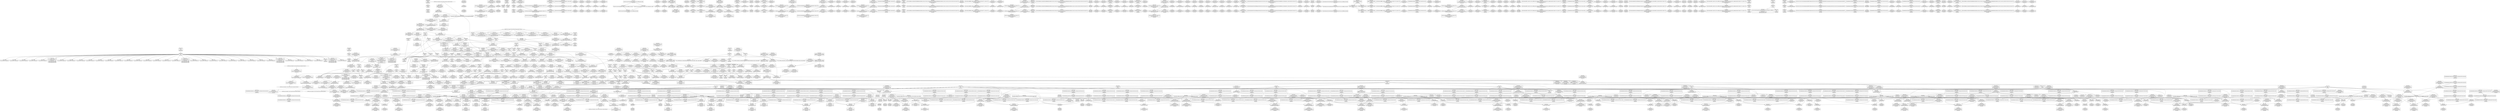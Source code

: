digraph {
	CE0x5ce8800 [shape=record,shape=Mrecord,label="{CE0x5ce8800|i64_56|*Constant*|*SummSink*}"]
	CE0x5cdb5d0 [shape=record,shape=Mrecord,label="{CE0x5cdb5d0|i64*_getelementptr_inbounds_(_6_x_i64_,_6_x_i64_*___llvm_gcov_ctr327,_i64_0,_i64_3)|*Constant*|*SummSink*}"]
	CE0x5da5f40 [shape=record,shape=Mrecord,label="{CE0x5da5f40|i64*_getelementptr_inbounds_(_4_x_i64_,_4_x_i64_*___llvm_gcov_ctr134,_i64_0,_i64_0)|*Constant*}"]
	CE0x5ce99d0 [shape=record,shape=Mrecord,label="{CE0x5ce99d0|sock_has_perm:tmp7|security/selinux/hooks.c,3969|*SummSource*}"]
	CE0x5c63380 [shape=record,shape=Mrecord,label="{CE0x5c63380|_ret_i32_%retval.0,_!dbg_!27728|security/selinux/avc.c,775|*SummSource*}"]
	CE0x5c5acd0 [shape=record,shape=Mrecord,label="{CE0x5c5acd0|get_current:entry}"]
	CE0x5c6a790 [shape=record,shape=Mrecord,label="{CE0x5c6a790|get_current:tmp4|./arch/x86/include/asm/current.h,14}"]
	CE0x5cda010 [shape=record,shape=Mrecord,label="{CE0x5cda010|_ret_void,_!dbg_!27735|include/linux/rcupdate.h,938|*SummSink*}"]
	CE0x5c8f1e0 [shape=record,shape=Mrecord,label="{CE0x5c8f1e0|avc_has_perm:auditdata|Function::avc_has_perm&Arg::auditdata::}"]
	CE0x5d04420 [shape=record,shape=Mrecord,label="{CE0x5d04420|task_sid:do.end6}"]
	CE0x5d01cf0 [shape=record,shape=Mrecord,label="{CE0x5d01cf0|cred_sid:tmp6|security/selinux/hooks.c,197}"]
	CE0x5ceae30 [shape=record,shape=Mrecord,label="{CE0x5ceae30|sock_has_perm:tmp9|security/selinux/hooks.c,3969}"]
	CE0x5d86210 [shape=record,shape=Mrecord,label="{CE0x5d86210|i8*_undef|*Constant*|*SummSource*}"]
	CE0x5d71c60 [shape=record,shape=Mrecord,label="{CE0x5d71c60|rcu_lock_release:tmp7|*SummSink*}"]
	CE0x5d356d0 [shape=record,shape=Mrecord,label="{CE0x5d356d0|i32_883|*Constant*|*SummSource*}"]
	CE0x5cfa920 [shape=record,shape=Mrecord,label="{CE0x5cfa920|_ret_void,_!dbg_!27717|include/linux/rcupdate.h,419|*SummSource*}"]
	CE0x5d23440 [shape=record,shape=Mrecord,label="{CE0x5d23440|0:_i8,_:_GCMR_rcu_read_lock.__warned_internal_global_i8_0,_section_.data.unlikely_,_align_1:_elem_0:default:}"]
	CE0x5ceafa0 [shape=record,shape=Mrecord,label="{CE0x5ceafa0|sock_has_perm:tmp8|security/selinux/hooks.c,3969}"]
	CE0x5d3a300 [shape=record,shape=Mrecord,label="{CE0x5d3a300|i64*_getelementptr_inbounds_(_4_x_i64_,_4_x_i64_*___llvm_gcov_ctr128,_i64_0,_i64_3)|*Constant*|*SummSource*}"]
	CE0x5cd9830 [shape=record,shape=Mrecord,label="{CE0x5cd9830|GLOBAL:rcu_read_unlock|*Constant*|*SummSink*}"]
	CE0x5d83cc0 [shape=record,shape=Mrecord,label="{CE0x5d83cc0|i64*_getelementptr_inbounds_(_4_x_i64_,_4_x_i64_*___llvm_gcov_ctr134,_i64_0,_i64_1)|*Constant*|*SummSource*}"]
	CE0x5ced1d0 [shape=record,shape=Mrecord,label="{CE0x5ced1d0|sock_has_perm:tmp5|security/selinux/hooks.c,3966}"]
	CE0x5ce0420 [shape=record,shape=Mrecord,label="{CE0x5ce0420|i32_4|*Constant*|*SummSource*}"]
	CE0x5c8a070 [shape=record,shape=Mrecord,label="{CE0x5c8a070|task_sid:call3|security/selinux/hooks.c,208|*SummSource*}"]
	CE0x5c5d840 [shape=record,shape=Mrecord,label="{CE0x5c5d840|COLLAPSED:_GCMRE___llvm_gcov_ctr126_internal_global_13_x_i64_zeroinitializer:_elem_0:default:}"]
	CE0x5d43560 [shape=record,shape=Mrecord,label="{CE0x5d43560|i64_ptrtoint_(i8*_blockaddress(_rcu_lock_acquire,_%__here)_to_i64)|*Constant*|*SummSource*}"]
	CE0x5d74830 [shape=record,shape=Mrecord,label="{CE0x5d74830|i64*_getelementptr_inbounds_(_4_x_i64_,_4_x_i64_*___llvm_gcov_ctr130,_i64_0,_i64_0)|*Constant*}"]
	CE0x5cea250 [shape=record,shape=Mrecord,label="{CE0x5cea250|i64_2|*Constant*|*SummSource*}"]
	CE0x5ca4d20 [shape=record,shape=Mrecord,label="{CE0x5ca4d20|sock_has_perm:type|security/selinux/hooks.c,3972|*SummSink*}"]
	CE0x5cfd6f0 [shape=record,shape=Mrecord,label="{CE0x5cfd6f0|rcu_read_lock:do.end}"]
	CE0x5da5ed0 [shape=record,shape=Mrecord,label="{CE0x5da5ed0|__rcu_read_unlock:bb|*SummSink*}"]
	CE0x5ccf770 [shape=record,shape=Mrecord,label="{CE0x5ccf770|i8_1|*Constant*|*SummSink*}"]
	CE0x5ccf3e0 [shape=record,shape=Mrecord,label="{CE0x5ccf3e0|i8_1|*Constant*|*SummSource*}"]
	CE0x5c7f870 [shape=record,shape=Mrecord,label="{CE0x5c7f870|_call_void_mcount()_#3}"]
	CE0x5c5ba90 [shape=record,shape=Mrecord,label="{CE0x5c5ba90|i64_1|*Constant*}"]
	CE0x5d26df0 [shape=record,shape=Mrecord,label="{CE0x5d26df0|rcu_read_unlock:do.body|*SummSource*}"]
	CE0x5d3f220 [shape=record,shape=Mrecord,label="{CE0x5d3f220|rcu_read_unlock:tmp7|include/linux/rcupdate.h,933}"]
	CE0x5d4d2b0 [shape=record,shape=Mrecord,label="{CE0x5d4d2b0|rcu_read_unlock:land.lhs.true|*SummSink*}"]
	CE0x5d469f0 [shape=record,shape=Mrecord,label="{CE0x5d469f0|i64*_getelementptr_inbounds_(_11_x_i64_,_11_x_i64_*___llvm_gcov_ctr132,_i64_0,_i64_1)|*Constant*|*SummSource*}"]
	CE0x5cd8fa0 [shape=record,shape=Mrecord,label="{CE0x5cd8fa0|_call_void_rcu_read_unlock()_#10,_!dbg_!27748|security/selinux/hooks.c,209|*SummSink*}"]
	CE0x5d35740 [shape=record,shape=Mrecord,label="{CE0x5d35740|i32_883|*Constant*|*SummSink*}"]
	CE0x5d23a70 [shape=record,shape=Mrecord,label="{CE0x5d23a70|0:_i8,_:_GCMR_rcu_read_unlock.__warned_internal_global_i8_0,_section_.data.unlikely_,_align_1:_elem_0:default:}"]
	CE0x5d8a000 [shape=record,shape=Mrecord,label="{CE0x5d8a000|void_(i32*,_i32,_i32*)*_asm_addl_$1,_%gs:$0_,_*m,ri,*m,_dirflag_,_fpsr_,_flags_}"]
	CE0x5d3e990 [shape=record,shape=Mrecord,label="{CE0x5d3e990|_call_void_mcount()_#3}"]
	CE0x5c5ec40 [shape=record,shape=Mrecord,label="{CE0x5c5ec40|sock_has_perm:if.then}"]
	CE0x5d3f010 [shape=record,shape=Mrecord,label="{CE0x5d3f010|__preempt_count_add:val|Function::__preempt_count_add&Arg::val::|*SummSource*}"]
	CE0x5ce6f60 [shape=record,shape=Mrecord,label="{CE0x5ce6f60|task_sid:task|Function::task_sid&Arg::task::}"]
	CE0x5d8e220 [shape=record,shape=Mrecord,label="{CE0x5d8e220|GLOBAL:__preempt_count|Global_var:__preempt_count|*SummSink*}"]
	CE0x5d02bc0 [shape=record,shape=Mrecord,label="{CE0x5d02bc0|task_sid:do.body5|*SummSink*}"]
	CE0x5d019f0 [shape=record,shape=Mrecord,label="{CE0x5d019f0|task_sid:tmp4|*LoadInst*|security/selinux/hooks.c,208|*SummSink*}"]
	CE0x5ca22d0 [shape=record,shape=Mrecord,label="{CE0x5ca22d0|rcu_read_lock:tmp15|include/linux/rcupdate.h,882|*SummSource*}"]
	CE0x5d38c20 [shape=record,shape=Mrecord,label="{CE0x5d38c20|i64*_getelementptr_inbounds_(_2_x_i64_,_2_x_i64_*___llvm_gcov_ctr131,_i64_0,_i64_0)|*Constant*}"]
	CE0x5c8ab50 [shape=record,shape=Mrecord,label="{CE0x5c8ab50|GLOBAL:rcu_read_lock|*Constant*|*SummSource*}"]
	CE0x5d7a2e0 [shape=record,shape=Mrecord,label="{CE0x5d7a2e0|__rcu_read_unlock:tmp7|include/linux/rcupdate.h,245|*SummSource*}"]
	CE0x5d4e510 [shape=record,shape=Mrecord,label="{CE0x5d4e510|rcu_read_unlock:tmp19|include/linux/rcupdate.h,933|*SummSink*}"]
	CE0x5cd8a10 [shape=record,shape=Mrecord,label="{CE0x5cd8a10|cred_sid:cred|Function::cred_sid&Arg::cred::|*SummSink*}"]
	CE0x5d15250 [shape=record,shape=Mrecord,label="{CE0x5d15250|__rcu_read_lock:tmp1|*SummSink*}"]
	CE0x5d45080 [shape=record,shape=Mrecord,label="{CE0x5d45080|GLOBAL:__preempt_count_sub|*Constant*}"]
	CE0x5d84080 [shape=record,shape=Mrecord,label="{CE0x5d84080|__rcu_read_lock:tmp2|*SummSource*}"]
	CE0x5d29490 [shape=record,shape=Mrecord,label="{CE0x5d29490|__rcu_read_lock:tmp7|include/linux/rcupdate.h,240|*SummSink*}"]
	CE0x5d1d270 [shape=record,shape=Mrecord,label="{CE0x5d1d270|rcu_lock_acquire:tmp5|include/linux/rcupdate.h,418|*SummSink*}"]
	CE0x5d256f0 [shape=record,shape=Mrecord,label="{CE0x5d256f0|rcu_read_lock:tmp9|include/linux/rcupdate.h,882}"]
	CE0x5d12780 [shape=record,shape=Mrecord,label="{CE0x5d12780|rcu_lock_release:map|Function::rcu_lock_release&Arg::map::}"]
	"CONST[source:0(mediator),value:2(dynamic)][purpose:{object}][SnkIdx:2]"
	CE0x5ced4b0 [shape=record,shape=Mrecord,label="{CE0x5ced4b0|sock_has_perm:tmp5|security/selinux/hooks.c,3966|*SummSink*}"]
	CE0x5cd5200 [shape=record,shape=Mrecord,label="{CE0x5cd5200|task_sid:tmp24|security/selinux/hooks.c,208}"]
	CE0x5c66610 [shape=record,shape=Mrecord,label="{CE0x5c66610|sock_has_perm:tmp9|security/selinux/hooks.c,3969|*SummSource*}"]
	CE0x5cfb4a0 [shape=record,shape=Mrecord,label="{CE0x5cfb4a0|GLOBAL:__llvm_gcov_ctr127|Global_var:__llvm_gcov_ctr127|*SummSink*}"]
	CE0x5cfa120 [shape=record,shape=Mrecord,label="{CE0x5cfa120|rcu_lock_acquire:map|Function::rcu_lock_acquire&Arg::map::|*SummSink*}"]
	CE0x5d3bb60 [shape=record,shape=Mrecord,label="{CE0x5d3bb60|rcu_read_unlock:tmp7|include/linux/rcupdate.h,933|*SummSource*}"]
	CE0x5c680c0 [shape=record,shape=Mrecord,label="{CE0x5c680c0|GLOBAL:get_current|*Constant*}"]
	CE0x5da86f0 [shape=record,shape=Mrecord,label="{CE0x5da86f0|__preempt_count_sub:do.end|*SummSource*}"]
	CE0x5ca1a50 [shape=record,shape=Mrecord,label="{CE0x5ca1a50|rcu_read_unlock:tmp18|include/linux/rcupdate.h,933|*SummSource*}"]
	CE0x5d440a0 [shape=record,shape=Mrecord,label="{CE0x5d440a0|rcu_lock_release:tmp3|*SummSource*}"]
	CE0x5d38930 [shape=record,shape=Mrecord,label="{CE0x5d38930|cred_sid:bb|*SummSource*}"]
	CE0x5d26e80 [shape=record,shape=Mrecord,label="{CE0x5d26e80|rcu_read_unlock:do.body|*SummSink*}"]
	CE0x5cd1760 [shape=record,shape=Mrecord,label="{CE0x5cd1760|task_sid:tmp21|security/selinux/hooks.c,208|*SummSink*}"]
	CE0x5db5070 [shape=record,shape=Mrecord,label="{CE0x5db5070|i64_1|*Constant*}"]
	CE0x5d12640 [shape=record,shape=Mrecord,label="{CE0x5d12640|rcu_lock_release:entry|*SummSource*}"]
	CE0x5cd71c0 [shape=record,shape=Mrecord,label="{CE0x5cd71c0|i64*_getelementptr_inbounds_(_13_x_i64_,_13_x_i64_*___llvm_gcov_ctr126,_i64_0,_i64_12)|*Constant*|*SummSink*}"]
	CE0x5c68130 [shape=record,shape=Mrecord,label="{CE0x5c68130|get_current:tmp3|*SummSource*}"]
	CE0x5cd0bb0 [shape=record,shape=Mrecord,label="{CE0x5cd0bb0|i64*_getelementptr_inbounds_(_13_x_i64_,_13_x_i64_*___llvm_gcov_ctr126,_i64_0,_i64_9)|*Constant*|*SummSink*}"]
	CE0x5d20fb0 [shape=record,shape=Mrecord,label="{CE0x5d20fb0|cred_sid:sid|security/selinux/hooks.c,197}"]
	CE0x5cebd80 [shape=record,shape=Mrecord,label="{CE0x5cebd80|sock_has_perm:tmp12|security/selinux/hooks.c,3970}"]
	CE0x5d76650 [shape=record,shape=Mrecord,label="{CE0x5d76650|i64*_getelementptr_inbounds_(_4_x_i64_,_4_x_i64_*___llvm_gcov_ctr133,_i64_0,_i64_2)|*Constant*|*SummSink*}"]
	CE0x5da5ab0 [shape=record,shape=Mrecord,label="{CE0x5da5ab0|__preempt_count_add:tmp4|./arch/x86/include/asm/preempt.h,72|*SummSource*}"]
	CE0x5c7d0d0 [shape=record,shape=Mrecord,label="{CE0x5c7d0d0|GLOBAL:__rcu_read_lock|*Constant*}"]
	CE0x5d1b5b0 [shape=record,shape=Mrecord,label="{CE0x5d1b5b0|rcu_lock_acquire:__here|*SummSource*}"]
	CE0x5d8ad40 [shape=record,shape=Mrecord,label="{CE0x5d8ad40|rcu_lock_acquire:tmp6|*SummSink*}"]
	CE0x5cd3760 [shape=record,shape=Mrecord,label="{CE0x5cd3760|task_sid:tmp14|security/selinux/hooks.c,208}"]
	CE0x5d13200 [shape=record,shape=Mrecord,label="{CE0x5d13200|_call_void___rcu_read_unlock()_#10,_!dbg_!27734|include/linux/rcupdate.h,937|*SummSource*}"]
	CE0x5ce5f60 [shape=record,shape=Mrecord,label="{CE0x5ce5f60|8:_%struct.sock*,_:_SCME_49,50_}"]
	CE0x5d1b360 [shape=record,shape=Mrecord,label="{CE0x5d1b360|rcu_lock_acquire:tmp|*SummSource*}"]
	CE0x5d11b40 [shape=record,shape=Mrecord,label="{CE0x5d11b40|_call_void_rcu_lock_release(%struct.lockdep_map*_rcu_lock_map)_#10,_!dbg_!27733|include/linux/rcupdate.h,935}"]
	CE0x5dc69f0 [shape=record,shape=Mrecord,label="{CE0x5dc69f0|__preempt_count_add:do.end|*SummSource*}"]
	CE0x5d8d2a0 [shape=record,shape=Mrecord,label="{CE0x5d8d2a0|i64*_getelementptr_inbounds_(_4_x_i64_,_4_x_i64_*___llvm_gcov_ctr135,_i64_0,_i64_3)|*Constant*|*SummSource*}"]
	CE0x5d03c90 [shape=record,shape=Mrecord,label="{CE0x5d03c90|task_sid:call|security/selinux/hooks.c,208|*SummSource*}"]
	CE0x5ce1590 [shape=record,shape=Mrecord,label="{CE0x5ce1590|avc_has_perm:entry|*SummSink*}"]
	CE0x5c86660 [shape=record,shape=Mrecord,label="{CE0x5c86660|cred_sid:tmp4|*LoadInst*|security/selinux/hooks.c,196|*SummSink*}"]
	CE0x5cd70c0 [shape=record,shape=Mrecord,label="{CE0x5cd70c0|i64*_getelementptr_inbounds_(_13_x_i64_,_13_x_i64_*___llvm_gcov_ctr126,_i64_0,_i64_12)|*Constant*|*SummSource*}"]
	CE0x5d00fc0 [shape=record,shape=Mrecord,label="{CE0x5d00fc0|0:_i32,_4:_i32,_8:_i32,_12:_i32,_:_CMRE_4,8_|*MultipleSource*|security/selinux/hooks.c,196|security/selinux/hooks.c,197|*LoadInst*|security/selinux/hooks.c,196}"]
	CE0x5ca0720 [shape=record,shape=Mrecord,label="{CE0x5ca0720|i64*_getelementptr_inbounds_(_11_x_i64_,_11_x_i64_*___llvm_gcov_ctr127,_i64_0,_i64_1)|*Constant*}"]
	CE0x5c7fbd0 [shape=record,shape=Mrecord,label="{CE0x5c7fbd0|task_sid:tmp7|security/selinux/hooks.c,208|*SummSink*}"]
	CE0x5d45db0 [shape=record,shape=Mrecord,label="{CE0x5d45db0|__preempt_count_add:entry|*SummSource*}"]
	CE0x5d2f660 [shape=record,shape=Mrecord,label="{CE0x5d2f660|rcu_read_unlock:tmp11|include/linux/rcupdate.h,933|*SummSink*}"]
	CE0x5da6410 [shape=record,shape=Mrecord,label="{CE0x5da6410|i64_1|*Constant*}"]
	CE0x5d471d0 [shape=record,shape=Mrecord,label="{CE0x5d471d0|rcu_read_unlock:tmp5|include/linux/rcupdate.h,933|*SummSink*}"]
	CE0x5d3d670 [shape=record,shape=Mrecord,label="{CE0x5d3d670|i64*_getelementptr_inbounds_(_4_x_i64_,_4_x_i64_*___llvm_gcov_ctr133,_i64_0,_i64_1)|*Constant*|*SummSink*}"]
	CE0x5ce5d00 [shape=record,shape=Mrecord,label="{CE0x5ce5d00|8:_%struct.sock*,_:_SCME_47,48_}"]
	CE0x5d14800 [shape=record,shape=Mrecord,label="{CE0x5d14800|__rcu_read_lock:do.end}"]
	CE0x5d04500 [shape=record,shape=Mrecord,label="{CE0x5d04500|task_sid:do.end6|*SummSource*}"]
	CE0x5c5d4e0 [shape=record,shape=Mrecord,label="{CE0x5c5d4e0|sock_has_perm:net|security/selinux/hooks.c, 3966|*SummSource*}"]
	CE0x5cdf660 [shape=record,shape=Mrecord,label="{CE0x5cdf660|sock_has_perm:sid5|security/selinux/hooks.c,3976|*SummSource*}"]
	CE0x5cf8080 [shape=record,shape=Mrecord,label="{CE0x5cf8080|i32_77|*Constant*|*SummSource*}"]
	CE0x5ce1e90 [shape=record,shape=Mrecord,label="{CE0x5ce1e90|rcu_read_lock:call3|include/linux/rcupdate.h,882|*SummSink*}"]
	CE0x5c8b0b0 [shape=record,shape=Mrecord,label="{CE0x5c8b0b0|_ret_void,_!dbg_!27717|include/linux/rcupdate.h,240}"]
	CE0x5ce5aa0 [shape=record,shape=Mrecord,label="{CE0x5ce5aa0|8:_%struct.sock*,_:_SCME_45,46_}"]
	CE0x5ca15a0 [shape=record,shape=Mrecord,label="{CE0x5ca15a0|rcu_read_unlock:tmp17|include/linux/rcupdate.h,933|*SummSink*}"]
	CE0x5d87060 [shape=record,shape=Mrecord,label="{CE0x5d87060|__rcu_read_unlock:tmp1}"]
	CE0x5ce4c60 [shape=record,shape=Mrecord,label="{CE0x5ce4c60|8:_%struct.sock*,_:_SCME_33,34_}"]
	CE0x5c5eed0 [shape=record,shape=Mrecord,label="{CE0x5c5eed0|i64*_getelementptr_inbounds_(_2_x_i64_,_2_x_i64_*___llvm_gcov_ctr362,_i64_0,_i64_1)|*Constant*|*SummSink*}"]
	CE0x5d3fcb0 [shape=record,shape=Mrecord,label="{CE0x5d3fcb0|rcu_read_unlock:tmp9|include/linux/rcupdate.h,933|*SummSource*}"]
	CE0x5d200d0 [shape=record,shape=Mrecord,label="{CE0x5d200d0|i64_ptrtoint_(i8*_blockaddress(_rcu_lock_release,_%__here)_to_i64)|*Constant*|*SummSource*}"]
	CE0x5cf6b70 [shape=record,shape=Mrecord,label="{CE0x5cf6b70|cred_sid:tmp3|*SummSource*}"]
	CE0x5ca4b80 [shape=record,shape=Mrecord,label="{CE0x5ca4b80|sock_has_perm:type|security/selinux/hooks.c,3972}"]
	CE0x5cd5080 [shape=record,shape=Mrecord,label="{CE0x5cd5080|task_sid:tmp22|security/selinux/hooks.c,208|*SummSink*}"]
	CE0x5d01870 [shape=record,shape=Mrecord,label="{CE0x5d01870|task_sid:tmp4|*LoadInst*|security/selinux/hooks.c,208|*SummSource*}"]
	CE0x5d413c0 [shape=record,shape=Mrecord,label="{CE0x5d413c0|i64*_getelementptr_inbounds_(_11_x_i64_,_11_x_i64_*___llvm_gcov_ctr132,_i64_0,_i64_8)|*Constant*|*SummSource*}"]
	CE0x5ce2a30 [shape=record,shape=Mrecord,label="{CE0x5ce2a30|avc_has_perm:tsid|Function::avc_has_perm&Arg::tsid::|*SummSink*}"]
	CE0x5d4cf60 [shape=record,shape=Mrecord,label="{CE0x5d4cf60|rcu_read_unlock:bb|*SummSink*}"]
	CE0x5d82660 [shape=record,shape=Mrecord,label="{CE0x5d82660|__preempt_count_sub:tmp5|./arch/x86/include/asm/preempt.h,77|*SummSink*}"]
	CE0x5cfb630 [shape=record,shape=Mrecord,label="{CE0x5cfb630|rcu_read_lock:tmp5|include/linux/rcupdate.h,882}"]
	CE0x5cd56f0 [shape=record,shape=Mrecord,label="{CE0x5cd56f0|task_sid:tmp23|security/selinux/hooks.c,208|*SummSink*}"]
	CE0x5d4ba40 [shape=record,shape=Mrecord,label="{CE0x5d4ba40|i32_934|*Constant*|*SummSink*}"]
	CE0x5d84270 [shape=record,shape=Mrecord,label="{CE0x5d84270|__rcu_read_lock:do.end|*SummSink*}"]
	CE0x5d39ef0 [shape=record,shape=Mrecord,label="{CE0x5d39ef0|_call_void_lockdep_rcu_suspicious(i8*_getelementptr_inbounds_(_25_x_i8_,_25_x_i8_*_.str45,_i32_0,_i32_0),_i32_934,_i8*_getelementptr_inbounds_(_44_x_i8_,_44_x_i8_*_.str47,_i32_0,_i32_0))_#10,_!dbg_!27726|include/linux/rcupdate.h,933|*SummSource*}"]
	CE0x5c98900 [shape=record,shape=Mrecord,label="{CE0x5c98900|sock_has_perm:perms|Function::sock_has_perm&Arg::perms::}"]
	CE0x5c5e0a0 [shape=record,shape=Mrecord,label="{CE0x5c5e0a0|i32_22|*Constant*|*SummSink*}"]
	CE0x5c86c00 [shape=record,shape=Mrecord,label="{CE0x5c86c00|rcu_read_unlock:tmp4|include/linux/rcupdate.h,933}"]
	CE0x5d73310 [shape=record,shape=Mrecord,label="{CE0x5d73310|rcu_lock_release:tmp5|include/linux/rcupdate.h,423}"]
	CE0x5cefd00 [shape=record,shape=Mrecord,label="{CE0x5cefd00|rcu_read_lock:tobool1|include/linux/rcupdate.h,882|*SummSource*}"]
	CE0x5ce5250 [shape=record,shape=Mrecord,label="{CE0x5ce5250|8:_%struct.sock*,_:_SCME_38,39_}"]
	CE0x5cf17a0 [shape=record,shape=Mrecord,label="{CE0x5cf17a0|sock_has_perm:tmp20|security/selinux/hooks.c,3977|*SummSource*}"]
	CE0x5c90940 [shape=record,shape=Mrecord,label="{CE0x5c90940|sock_has_perm:tmp|*SummSink*}"]
	CE0x5ce6090 [shape=record,shape=Mrecord,label="{CE0x5ce6090|8:_%struct.sock*,_:_SCME_50,51_}"]
	CE0x5d286f0 [shape=record,shape=Mrecord,label="{CE0x5d286f0|__rcu_read_lock:tmp4|include/linux/rcupdate.h,239}"]
	CE0x5ce3c90 [shape=record,shape=Mrecord,label="{CE0x5ce3c90|task_sid:do.end}"]
	CE0x5ce1800 [shape=record,shape=Mrecord,label="{CE0x5ce1800|avc_has_perm:ssid|Function::avc_has_perm&Arg::ssid::|*SummSource*}"]
	CE0x5d82bf0 [shape=record,shape=Mrecord,label="{CE0x5d82bf0|i32_0|*Constant*}"]
	CE0x5d770a0 [shape=record,shape=Mrecord,label="{CE0x5d770a0|_call_void_asm_sideeffect_,_memory_,_dirflag_,_fpsr_,_flags_()_#3,_!dbg_!27711,_!srcloc_!27714|include/linux/rcupdate.h,244}"]
	CE0x5ce39e0 [shape=record,shape=Mrecord,label="{CE0x5ce39e0|_call_void_mcount()_#3|*SummSink*}"]
	CE0x5c5b880 [shape=record,shape=Mrecord,label="{CE0x5c5b880|get_current:entry|*SummSink*}"]
	CE0x5cd3400 [shape=record,shape=Mrecord,label="{CE0x5cd3400|task_sid:tmp14|security/selinux/hooks.c,208|*SummSink*}"]
	CE0x5c7ffd0 [shape=record,shape=Mrecord,label="{CE0x5c7ffd0|GLOBAL:rcu_lock_map|Global_var:rcu_lock_map|*SummSource*}"]
	CE0x5c86d80 [shape=record,shape=Mrecord,label="{CE0x5c86d80|rcu_read_unlock:tobool|include/linux/rcupdate.h,933}"]
	CE0x5d85150 [shape=record,shape=Mrecord,label="{CE0x5d85150|__preempt_count_sub:entry}"]
	CE0x5ce09d0 [shape=record,shape=Mrecord,label="{CE0x5ce09d0|sock_has_perm:call6|security/selinux/hooks.c,3976|*SummSource*}"]
	CE0x5d705c0 [shape=record,shape=Mrecord,label="{CE0x5d705c0|i64*_getelementptr_inbounds_(_4_x_i64_,_4_x_i64_*___llvm_gcov_ctr133,_i64_0,_i64_0)|*Constant*|*SummSink*}"]
	CE0x5cff3f0 [shape=record,shape=Mrecord,label="{CE0x5cff3f0|i64*_getelementptr_inbounds_(_2_x_i64_,_2_x_i64_*___llvm_gcov_ctr131,_i64_0,_i64_1)|*Constant*}"]
	CE0x5d3c0c0 [shape=record,shape=Mrecord,label="{CE0x5d3c0c0|rcu_read_unlock:tmp2}"]
	CE0x5cf9770 [shape=record,shape=Mrecord,label="{CE0x5cf9770|i64_4|*Constant*|*SummSink*}"]
	CE0x5d3bc60 [shape=record,shape=Mrecord,label="{CE0x5d3bc60|_ret_void,_!dbg_!27719|./arch/x86/include/asm/preempt.h,73|*SummSource*}"]
	CE0x5d4eb60 [shape=record,shape=Mrecord,label="{CE0x5d4eb60|rcu_read_unlock:tmp21|include/linux/rcupdate.h,935}"]
	CE0x5d79ca0 [shape=record,shape=Mrecord,label="{CE0x5d79ca0|i64*_getelementptr_inbounds_(_4_x_i64_,_4_x_i64_*___llvm_gcov_ctr129,_i64_0,_i64_2)|*Constant*|*SummSink*}"]
	CE0x5d006c0 [shape=record,shape=Mrecord,label="{CE0x5d006c0|i64_4|*Constant*|*SummSource*}"]
	CE0x5c8ffd0 [shape=record,shape=Mrecord,label="{CE0x5c8ffd0|task_sid:call3|security/selinux/hooks.c,208}"]
	CE0x5d42830 [shape=record,shape=Mrecord,label="{CE0x5d42830|__rcu_read_unlock:tmp4|include/linux/rcupdate.h,244}"]
	CE0x5d41d10 [shape=record,shape=Mrecord,label="{CE0x5d41d10|__rcu_read_lock:tmp5|include/linux/rcupdate.h,239|*SummSource*}"]
	CE0x5cde310 [shape=record,shape=Mrecord,label="{CE0x5cde310|sock_has_perm:u2|security/selinux/hooks.c,3974|*SummSink*}"]
	CE0x5cd7f70 [shape=record,shape=Mrecord,label="{CE0x5cd7f70|GLOBAL:cred_sid|*Constant*|*SummSource*}"]
	CE0x5d1d0b0 [shape=record,shape=Mrecord,label="{CE0x5d1d0b0|rcu_lock_acquire:tmp5|include/linux/rcupdate.h,418|*SummSource*}"]
	CE0x5ccfcb0 [shape=record,shape=Mrecord,label="{CE0x5ccfcb0|_call_void_lockdep_rcu_suspicious(i8*_getelementptr_inbounds_(_25_x_i8_,_25_x_i8_*_.str3,_i32_0,_i32_0),_i32_208,_i8*_getelementptr_inbounds_(_41_x_i8_,_41_x_i8_*_.str44,_i32_0,_i32_0))_#10,_!dbg_!27732|security/selinux/hooks.c,208|*SummSource*}"]
	CE0x5d38090 [shape=record,shape=Mrecord,label="{CE0x5d38090|rcu_read_lock:tmp22|include/linux/rcupdate.h,884|*SummSource*}"]
	CE0x5d87180 [shape=record,shape=Mrecord,label="{CE0x5d87180|__rcu_read_unlock:tmp2}"]
	CE0x5d3b930 [shape=record,shape=Mrecord,label="{CE0x5d3b930|GLOBAL:rcu_read_unlock.__warned|Global_var:rcu_read_unlock.__warned|*SummSource*}"]
	CE0x5d42a20 [shape=record,shape=Mrecord,label="{CE0x5d42a20|__rcu_read_unlock:tmp4|include/linux/rcupdate.h,244|*SummSink*}"]
	CE0x5c8b990 [shape=record,shape=Mrecord,label="{CE0x5c8b990|sock_has_perm:net|security/selinux/hooks.c, 3966|*SummSink*}"]
	CE0x5d71780 [shape=record,shape=Mrecord,label="{CE0x5d71780|rcu_lock_release:tmp6|*SummSink*}"]
	CE0x5cd86a0 [shape=record,shape=Mrecord,label="{CE0x5cd86a0|cred_sid:entry|*SummSink*}"]
	CE0x5d714d0 [shape=record,shape=Mrecord,label="{CE0x5d714d0|i64*_getelementptr_inbounds_(_4_x_i64_,_4_x_i64_*___llvm_gcov_ctr133,_i64_0,_i64_3)|*Constant*|*SummSink*}"]
	CE0x5d85070 [shape=record,shape=Mrecord,label="{CE0x5d85070|GLOBAL:__preempt_count_sub|*Constant*|*SummSource*}"]
	CE0x5c5a920 [shape=record,shape=Mrecord,label="{CE0x5c5a920|i32_5|*Constant*|*SummSink*}"]
	CE0x5d36d00 [shape=record,shape=Mrecord,label="{CE0x5d36d00|rcu_read_lock:tmp19|include/linux/rcupdate.h,882|*SummSource*}"]
	CE0x5c86530 [shape=record,shape=Mrecord,label="{CE0x5c86530|cred_sid:tmp4|*LoadInst*|security/selinux/hooks.c,196|*SummSource*}"]
	CE0x5ce5710 [shape=record,shape=Mrecord,label="{CE0x5ce5710|8:_%struct.sock*,_:_SCME_42,43_}"]
	CE0x5c81580 [shape=record,shape=Mrecord,label="{CE0x5c81580|rcu_read_lock:tmp4|include/linux/rcupdate.h,882|*SummSource*}"]
	CE0x5cd97c0 [shape=record,shape=Mrecord,label="{CE0x5cd97c0|GLOBAL:rcu_read_unlock|*Constant*|*SummSource*}"]
	CE0x5cede10 [shape=record,shape=Mrecord,label="{CE0x5cede10|_call_void_mcount()_#3|*SummSource*}"]
	CE0x5cd7e30 [shape=record,shape=Mrecord,label="{CE0x5cd7e30|task_sid:call7|security/selinux/hooks.c,208|*SummSource*}"]
	CE0x5d4e870 [shape=record,shape=Mrecord,label="{CE0x5d4e870|rcu_read_unlock:tmp20|include/linux/rcupdate.h,933|*SummSource*}"]
	CE0x5c90530 [shape=record,shape=Mrecord,label="{CE0x5c90530|rcu_read_lock:tmp5|include/linux/rcupdate.h,882|*SummSource*}"]
	CE0x5c86e60 [shape=record,shape=Mrecord,label="{CE0x5c86e60|rcu_read_unlock:tobool|include/linux/rcupdate.h,933|*SummSource*}"]
	CE0x5cd7910 [shape=record,shape=Mrecord,label="{CE0x5cd7910|task_sid:tmp27|security/selinux/hooks.c,208|*SummSink*}"]
	CE0x5c8b280 [shape=record,shape=Mrecord,label="{CE0x5c8b280|sock_has_perm:sk_security|security/selinux/hooks.c,3964}"]
	CE0x5cf07b0 [shape=record,shape=Mrecord,label="{CE0x5cf07b0|i64*_getelementptr_inbounds_(_6_x_i64_,_6_x_i64_*___llvm_gcov_ctr327,_i64_0,_i64_5)|*Constant*|*SummSource*}"]
	CE0x5cea4b0 [shape=record,shape=Mrecord,label="{CE0x5cea4b0|sock_has_perm:tmp7|security/selinux/hooks.c,3969}"]
	CE0x5ce55e0 [shape=record,shape=Mrecord,label="{CE0x5ce55e0|8:_%struct.sock*,_:_SCME_41,42_}"]
	CE0x5d4c8d0 [shape=record,shape=Mrecord,label="{CE0x5d4c8d0|rcu_read_unlock:do.end|*SummSource*}"]
	CE0x5c67dd0 [shape=record,shape=Mrecord,label="{CE0x5c67dd0|i32_0|*Constant*|*SummSource*}"]
	CE0x5d3cf60 [shape=record,shape=Mrecord,label="{CE0x5d3cf60|__rcu_read_lock:tmp7|include/linux/rcupdate.h,240}"]
	CE0x5cea540 [shape=record,shape=Mrecord,label="{CE0x5cea540|sock_has_perm:tmp7|security/selinux/hooks.c,3969|*SummSink*}"]
	CE0x5cd3510 [shape=record,shape=Mrecord,label="{CE0x5cd3510|i64_6|*Constant*}"]
	CE0x5d07780 [shape=record,shape=Mrecord,label="{CE0x5d07780|task_sid:tobool4|security/selinux/hooks.c,208|*SummSink*}"]
	CE0x5d244d0 [shape=record,shape=Mrecord,label="{CE0x5d244d0|GLOBAL:lock_acquire|*Constant*|*SummSink*}"]
	CE0x5ccede0 [shape=record,shape=Mrecord,label="{CE0x5ccede0|sock_has_perm:tmp2|*LoadInst*|security/selinux/hooks.c,3964}"]
	CE0x5ceb980 [shape=record,shape=Mrecord,label="{CE0x5ceb980|sock_has_perm:tmp11|security/selinux/hooks.c,3970|*SummSink*}"]
	CE0x5d85fa0 [shape=record,shape=Mrecord,label="{CE0x5d85fa0|i8*_undef|*Constant*}"]
	CE0x5cfafc0 [shape=record,shape=Mrecord,label="{CE0x5cfafc0|task_sid:tmp11|security/selinux/hooks.c,208|*SummSink*}"]
	CE0x5d26ce0 [shape=record,shape=Mrecord,label="{CE0x5d26ce0|rcu_read_unlock:do.body}"]
	CE0x5d38ab0 [shape=record,shape=Mrecord,label="{CE0x5d38ab0|cred_sid:bb|*SummSink*}"]
	CE0x5d89b50 [shape=record,shape=Mrecord,label="{CE0x5d89b50|_call_void_mcount()_#3|*SummSource*}"]
	CE0x5d70650 [shape=record,shape=Mrecord,label="{CE0x5d70650|rcu_lock_release:tmp}"]
	CE0x5d013d0 [shape=record,shape=Mrecord,label="{CE0x5d013d0|rcu_read_lock:land.lhs.true|*SummSink*}"]
	CE0x5d76930 [shape=record,shape=Mrecord,label="{CE0x5d76930|rcu_lock_release:tmp4|include/linux/rcupdate.h,423|*SummSink*}"]
	CE0x5d39890 [shape=record,shape=Mrecord,label="{CE0x5d39890|rcu_lock_release:tmp2}"]
	CE0x5c5ebd0 [shape=record,shape=Mrecord,label="{CE0x5c5ebd0|sock_has_perm:bb|*SummSink*}"]
	CE0x5c74980 [shape=record,shape=Mrecord,label="{CE0x5c74980|32:_%struct.sock*,_:_CRE_40,48_|*MultipleSource*|Function::selinux_socket_recvmsg&Arg::sock::|security/selinux/hooks.c,4221}"]
	CE0x5cd4850 [shape=record,shape=Mrecord,label="{CE0x5cd4850|i64*_getelementptr_inbounds_(_13_x_i64_,_13_x_i64_*___llvm_gcov_ctr126,_i64_0,_i64_8)|*Constant*|*SummSource*}"]
	CE0x5d00f00 [shape=record,shape=Mrecord,label="{CE0x5d00f00|rcu_read_lock:tobool|include/linux/rcupdate.h,882|*SummSink*}"]
	CE0x5c96440 [shape=record,shape=Mrecord,label="{CE0x5c96440|_ret_i32_%call1,_!dbg_!27718|security/selinux/hooks.c,4221}"]
	CE0x5d3e440 [shape=record,shape=Mrecord,label="{CE0x5d3e440|rcu_read_unlock:tmp14|include/linux/rcupdate.h,933}"]
	CE0x5ce32b0 [shape=record,shape=Mrecord,label="{CE0x5ce32b0|8:_%struct.sock*,_:_SCME_0,4_|*MultipleSource*|security/selinux/hooks.c, 3966|security/selinux/hooks.c,3966|security/selinux/hooks.c,3966}"]
	CE0x5cd6190 [shape=record,shape=Mrecord,label="{CE0x5cd6190|task_sid:tmp24|security/selinux/hooks.c,208|*SummSink*}"]
	CE0x5d027b0 [shape=record,shape=Mrecord,label="{CE0x5d027b0|cred_sid:tmp1}"]
	CE0x5d2fb20 [shape=record,shape=Mrecord,label="{CE0x5d2fb20|__preempt_count_add:tmp3|*SummSink*}"]
	CE0x5d12240 [shape=record,shape=Mrecord,label="{CE0x5d12240|GLOBAL:rcu_lock_release|*Constant*|*SummSink*}"]
	CE0x5cd4780 [shape=record,shape=Mrecord,label="{CE0x5cd4780|task_sid:tmp17|security/selinux/hooks.c,208|*SummSink*}"]
	CE0x5da6a80 [shape=record,shape=Mrecord,label="{CE0x5da6a80|i64*_getelementptr_inbounds_(_4_x_i64_,_4_x_i64_*___llvm_gcov_ctr129,_i64_0,_i64_1)|*Constant*}"]
	CE0x5d1ff60 [shape=record,shape=Mrecord,label="{CE0x5d1ff60|i64_ptrtoint_(i8*_blockaddress(_rcu_lock_release,_%__here)_to_i64)|*Constant*}"]
	CE0x5ce2890 [shape=record,shape=Mrecord,label="{CE0x5ce2890|rcu_read_lock:tmp13|include/linux/rcupdate.h,882|*SummSink*}"]
	CE0x5d07470 [shape=record,shape=Mrecord,label="{CE0x5d07470|__rcu_read_lock:entry|*SummSource*}"]
	CE0x5c7c6f0 [shape=record,shape=Mrecord,label="{CE0x5c7c6f0|_call_void_rcu_read_lock()_#10,_!dbg_!27712|security/selinux/hooks.c,207|*SummSource*}"]
	CE0x5c90370 [shape=record,shape=Mrecord,label="{CE0x5c90370|task_sid:tmp13|security/selinux/hooks.c,208|*SummSink*}"]
	CE0x5c67070 [shape=record,shape=Mrecord,label="{CE0x5c67070|i64*_getelementptr_inbounds_(_2_x_i64_,_2_x_i64_*___llvm_gcov_ctr98,_i64_0,_i64_1)|*Constant*|*SummSink*}"]
	CE0x5d03050 [shape=record,shape=Mrecord,label="{CE0x5d03050|_call_void___rcu_read_lock()_#10,_!dbg_!27710|include/linux/rcupdate.h,879}"]
	CE0x5d05fe0 [shape=record,shape=Mrecord,label="{CE0x5d05fe0|task_sid:tmp9|security/selinux/hooks.c,208}"]
	CE0x5d2f350 [shape=record,shape=Mrecord,label="{CE0x5d2f350|rcu_read_lock:tmp12|include/linux/rcupdate.h,882|*SummSource*}"]
	CE0x5cfaae0 [shape=record,shape=Mrecord,label="{CE0x5cfaae0|task_sid:tmp10|security/selinux/hooks.c,208|*SummSource*}"]
	CE0x5d83a10 [shape=record,shape=Mrecord,label="{CE0x5d83a10|__preempt_count_sub:sub|./arch/x86/include/asm/preempt.h,77|*SummSink*}"]
	CE0x5d06750 [shape=record,shape=Mrecord,label="{CE0x5d06750|i64_3|*Constant*|*SummSink*}"]
	CE0x5cd95f0 [shape=record,shape=Mrecord,label="{CE0x5cd95f0|rcu_read_unlock:entry}"]
	CE0x5ce2000 [shape=record,shape=Mrecord,label="{CE0x5ce2000|i64_7|*Constant*}"]
	CE0x5d79260 [shape=record,shape=Mrecord,label="{CE0x5d79260|__preempt_count_add:do.body}"]
	CE0x5ceacb0 [shape=record,shape=Mrecord,label="{CE0x5ceacb0|i64_0|*Constant*|*SummSource*}"]
	CE0x5d4e700 [shape=record,shape=Mrecord,label="{CE0x5d4e700|rcu_read_unlock:tmp20|include/linux/rcupdate.h,933}"]
	CE0x5d1afb0 [shape=record,shape=Mrecord,label="{CE0x5d1afb0|__rcu_read_unlock:tmp6|include/linux/rcupdate.h,245}"]
	CE0x5cd42e0 [shape=record,shape=Mrecord,label="{CE0x5cd42e0|task_sid:tmp16|security/selinux/hooks.c,208|*SummSource*}"]
	CE0x5cee390 [shape=record,shape=Mrecord,label="{CE0x5cee390|_call_void_mcount()_#3}"]
	CE0x5c9bf70 [shape=record,shape=Mrecord,label="{CE0x5c9bf70|sock_has_perm:cleanup|*SummSource*}"]
	CE0x5ca12c0 [shape=record,shape=Mrecord,label="{CE0x5ca12c0|avc_has_perm:ssid|Function::avc_has_perm&Arg::ssid::|*SummSink*}"]
	CE0x5d287d0 [shape=record,shape=Mrecord,label="{CE0x5d287d0|__rcu_read_lock:tmp4|include/linux/rcupdate.h,239|*SummSink*}"]
	CE0x5cfa7d0 [shape=record,shape=Mrecord,label="{CE0x5cfa7d0|_ret_void,_!dbg_!27717|include/linux/rcupdate.h,419}"]
	CE0x5d3d600 [shape=record,shape=Mrecord,label="{CE0x5d3d600|i64*_getelementptr_inbounds_(_4_x_i64_,_4_x_i64_*___llvm_gcov_ctr133,_i64_0,_i64_1)|*Constant*|*SummSource*}"]
	CE0x5cdaf30 [shape=record,shape=Mrecord,label="{CE0x5cdaf30|rcu_read_lock:do.body}"]
	CE0x5cfd0d0 [shape=record,shape=Mrecord,label="{CE0x5cfd0d0|i64*_getelementptr_inbounds_(_11_x_i64_,_11_x_i64_*___llvm_gcov_ctr127,_i64_0,_i64_0)|*Constant*}"]
	CE0x5c791f0 [shape=record,shape=Mrecord,label="{CE0x5c791f0|task_sid:tmp2|*SummSink*}"]
	CE0x5d259e0 [shape=record,shape=Mrecord,label="{CE0x5d259e0|rcu_read_lock:tmp9|include/linux/rcupdate.h,882|*SummSource*}"]
	CE0x5d796b0 [shape=record,shape=Mrecord,label="{CE0x5d796b0|i64*_getelementptr_inbounds_(_4_x_i64_,_4_x_i64_*___llvm_gcov_ctr129,_i64_0,_i64_3)|*Constant*}"]
	CE0x5d10500 [shape=record,shape=Mrecord,label="{CE0x5d10500|task_sid:tmp19|security/selinux/hooks.c,208|*SummSource*}"]
	CE0x5c8fed0 [shape=record,shape=Mrecord,label="{CE0x5c8fed0|task_sid:tmp12|security/selinux/hooks.c,208|*SummSource*}"]
	CE0x5d3b0d0 [shape=record,shape=Mrecord,label="{CE0x5d3b0d0|rcu_read_unlock:tmp14|include/linux/rcupdate.h,933|*SummSource*}"]
	CE0x5c813e0 [shape=record,shape=Mrecord,label="{CE0x5c813e0|i64_0|*Constant*}"]
	CE0x5d065f0 [shape=record,shape=Mrecord,label="{CE0x5d065f0|i64_3|*Constant*|*SummSource*}"]
	CE0x5ca14c0 [shape=record,shape=Mrecord,label="{CE0x5ca14c0|rcu_read_unlock:tmp17|include/linux/rcupdate.h,933}"]
	CE0x5d40cb0 [shape=record,shape=Mrecord,label="{CE0x5d40cb0|rcu_read_unlock:tobool1|include/linux/rcupdate.h,933|*SummSource*}"]
	CE0x5d26010 [shape=record,shape=Mrecord,label="{CE0x5d26010|rcu_read_lock:tobool|include/linux/rcupdate.h,882|*SummSource*}"]
	CE0x5d24fe0 [shape=record,shape=Mrecord,label="{CE0x5d24fe0|rcu_read_lock:if.then|*SummSink*}"]
	CE0x5d23c30 [shape=record,shape=Mrecord,label="{CE0x5d23c30|rcu_read_unlock:tmp8|include/linux/rcupdate.h,933|*SummSource*}"]
	CE0x5d14720 [shape=record,shape=Mrecord,label="{CE0x5d14720|__rcu_read_lock:do.body|*SummSink*}"]
	CE0x5d4daa0 [shape=record,shape=Mrecord,label="{CE0x5d4daa0|rcu_read_unlock:tmp}"]
	CE0x5d3eda0 [shape=record,shape=Mrecord,label="{CE0x5d3eda0|__preempt_count_add:val|Function::__preempt_count_add&Arg::val::}"]
	CE0x5ce4a00 [shape=record,shape=Mrecord,label="{CE0x5ce4a00|8:_%struct.sock*,_:_SCME_31,32_}"]
	CE0x5ce13a0 [shape=record,shape=Mrecord,label="{CE0x5ce13a0|avc_has_perm:entry|*SummSource*}"]
	CE0x5d01360 [shape=record,shape=Mrecord,label="{CE0x5d01360|cred_sid:sid|security/selinux/hooks.c,197|*SummSink*}"]
	CE0x5c857e0 [shape=record,shape=Mrecord,label="{CE0x5c857e0|rcu_read_lock:tmp16|include/linux/rcupdate.h,882|*SummSource*}"]
	CE0x5ca0150 [shape=record,shape=Mrecord,label="{CE0x5ca0150|i32_77|*Constant*}"]
	CE0x5cddc00 [shape=record,shape=Mrecord,label="{CE0x5cddc00|sock_has_perm:net1|security/selinux/hooks.c,3973}"]
	CE0x5cea9b0 [shape=record,shape=Mrecord,label="{CE0x5cea9b0|GLOBAL:__llvm_gcov_ctr327|Global_var:__llvm_gcov_ctr327|*SummSource*}"]
	CE0x5c8ff40 [shape=record,shape=Mrecord,label="{CE0x5c8ff40|task_sid:tmp12|security/selinux/hooks.c,208|*SummSink*}"]
	CE0x5ceed70 [shape=record,shape=Mrecord,label="{CE0x5ceed70|__preempt_count_sub:bb}"]
	CE0x5cf99e0 [shape=record,shape=Mrecord,label="{CE0x5cf99e0|i64_5|*Constant*}"]
	CE0x5cec390 [shape=record,shape=Mrecord,label="{CE0x5cec390|i64*_getelementptr_inbounds_(_6_x_i64_,_6_x_i64_*___llvm_gcov_ctr327,_i64_0,_i64_4)|*Constant*}"]
	CE0x5d164e0 [shape=record,shape=Mrecord,label="{CE0x5d164e0|i64*_getelementptr_inbounds_(_4_x_i64_,_4_x_i64_*___llvm_gcov_ctr128,_i64_0,_i64_0)|*Constant*|*SummSink*}"]
	CE0x5c90a20 [shape=record,shape=Mrecord,label="{CE0x5c90a20|sock_has_perm:tmp1|*SummSource*}"]
	CE0x5c8e890 [shape=record,shape=Mrecord,label="{CE0x5c8e890|i64*_getelementptr_inbounds_(_11_x_i64_,_11_x_i64_*___llvm_gcov_ctr127,_i64_0,_i64_0)|*Constant*|*SummSink*}"]
	CE0x5d86bd0 [shape=record,shape=Mrecord,label="{CE0x5d86bd0|__rcu_read_unlock:tmp3|*SummSink*}"]
	CE0x5cdfb70 [shape=record,shape=Mrecord,label="{CE0x5cdfb70|sock_has_perm:sclass|security/selinux/hooks.c,3976|*SummSink*}"]
	CE0x5d2fa20 [shape=record,shape=Mrecord,label="{CE0x5d2fa20|__preempt_count_add:tmp3|*SummSource*}"]
	CE0x5c63a30 [shape=record,shape=Mrecord,label="{CE0x5c63a30|_call_void_mcount()_#3|*SummSink*}"]
	CE0x5d23ec0 [shape=record,shape=Mrecord,label="{CE0x5d23ec0|GLOBAL:lock_acquire|*Constant*}"]
	CE0x539dfe0 [shape=record,shape=Mrecord,label="{CE0x539dfe0|sock_has_perm:task|Function::sock_has_perm&Arg::task::|*SummSink*}"]
	CE0x5cfd530 [shape=record,shape=Mrecord,label="{CE0x5cfd530|_call_void_mcount()_#3|*SummSource*}"]
	CE0x5d142b0 [shape=record,shape=Mrecord,label="{CE0x5d142b0|GLOBAL:rcu_lock_release|*Constant*}"]
	CE0x5d025d0 [shape=record,shape=Mrecord,label="{CE0x5d025d0|task_sid:call|security/selinux/hooks.c,208|*SummSink*}"]
	CE0x5c8e9b0 [shape=record,shape=Mrecord,label="{CE0x5c8e9b0|COLLAPSED:_GCMRE___llvm_gcov_ctr127_internal_global_11_x_i64_zeroinitializer:_elem_0:default:}"]
	CE0x5d867a0 [shape=record,shape=Mrecord,label="{CE0x5d867a0|rcu_lock_release:__here|*SummSink*}"]
	CE0x5cd89a0 [shape=record,shape=Mrecord,label="{CE0x5cd89a0|cred_sid:cred|Function::cred_sid&Arg::cred::|*SummSource*}"]
	CE0x5c74f40 [shape=record,shape=Mrecord,label="{CE0x5c74f40|GLOBAL:sock_has_perm|*Constant*|*SummSource*}"]
	CE0x5cf0c70 [shape=record,shape=Mrecord,label="{CE0x5cf0c70|sock_has_perm:tmp18|security/selinux/hooks.c,3977|*SummSource*}"]
	CE0x5d1d580 [shape=record,shape=Mrecord,label="{CE0x5d1d580|_call_void_lock_acquire(%struct.lockdep_map*_%map,_i32_0,_i32_0,_i32_2,_i32_0,_%struct.lockdep_map*_null,_i64_ptrtoint_(i8*_blockaddress(_rcu_lock_acquire,_%__here)_to_i64))_#10,_!dbg_!27716|include/linux/rcupdate.h,418}"]
	CE0x5d71a00 [shape=record,shape=Mrecord,label="{CE0x5d71a00|rcu_lock_release:tmp7}"]
	CE0x5c80270 [shape=record,shape=Mrecord,label="{CE0x5c80270|rcu_read_lock:entry}"]
	CE0x5ce2d40 [shape=record,shape=Mrecord,label="{CE0x5ce2d40|avc_has_perm:tclass|Function::avc_has_perm&Arg::tclass::|*SummSource*}"]
	CE0x5c603a0 [shape=record,shape=Mrecord,label="{CE0x5c603a0|get_current:tmp2|*SummSource*}"]
	CE0x5c9e880 [shape=record,shape=Mrecord,label="{CE0x5c9e880|task_sid:tmp7|security/selinux/hooks.c,208}"]
	CE0x5ce05a0 [shape=record,shape=Mrecord,label="{CE0x5ce05a0|i32_4|*Constant*|*SummSink*}"]
	CE0x5cd6310 [shape=record,shape=Mrecord,label="{CE0x5cd6310|task_sid:tmp26|security/selinux/hooks.c,208}"]
	CE0x5d129e0 [shape=record,shape=Mrecord,label="{CE0x5d129e0|rcu_lock_release:map|Function::rcu_lock_release&Arg::map::|*SummSource*}"]
	CE0x5c75020 [shape=record,shape=Mrecord,label="{CE0x5c75020|GLOBAL:sock_has_perm|*Constant*|*SummSink*}"]
	CE0x5c5bca0 [shape=record,shape=Mrecord,label="{CE0x5c5bca0|32:_%struct.sock*,_:_CRE_8,16_|*MultipleSource*|Function::selinux_socket_recvmsg&Arg::sock::|security/selinux/hooks.c,4221}"]
	CE0x5d757f0 [shape=record,shape=Mrecord,label="{CE0x5d757f0|rcu_lock_acquire:tmp4|include/linux/rcupdate.h,418|*SummSource*}"]
	CE0x5ce3dc0 [shape=record,shape=Mrecord,label="{CE0x5ce3dc0|task_sid:do.end|*SummSource*}"]
	CE0x5cf65f0 [shape=record,shape=Mrecord,label="{CE0x5cf65f0|task_sid:tmp1}"]
	CE0x5c638d0 [shape=record,shape=Mrecord,label="{CE0x5c638d0|sock_has_perm:retval.0}"]
	CE0x5d38580 [shape=record,shape=Mrecord,label="{CE0x5d38580|rcu_read_lock:tmp22|include/linux/rcupdate.h,884|*SummSink*}"]
	CE0x5c6a690 [shape=record,shape=Mrecord,label="{CE0x5c6a690|_call_void_mcount()_#3|*SummSink*}"]
	CE0x5c7c120 [shape=record,shape=Mrecord,label="{CE0x5c7c120|sock_has_perm:ad|security/selinux/hooks.c, 3965}"]
	CE0x5ce89f0 [shape=record,shape=Mrecord,label="{CE0x5ce89f0|sock_has_perm:call|security/selinux/hooks.c,3967|*SummSource*}"]
	CE0x5d007c0 [shape=record,shape=Mrecord,label="{CE0x5d007c0|task_sid:bb|*SummSink*}"]
	CE0x5d478f0 [shape=record,shape=Mrecord,label="{CE0x5d478f0|rcu_read_unlock:tmp1|*SummSink*}"]
	CE0x5d04d50 [shape=record,shape=Mrecord,label="{CE0x5d04d50|i64_2|*Constant*}"]
	CE0x5cd10b0 [shape=record,shape=Mrecord,label="{CE0x5cd10b0|task_sid:tmp20|security/selinux/hooks.c,208}"]
	CE0x5d138c0 [shape=record,shape=Mrecord,label="{CE0x5d138c0|__rcu_read_unlock:entry}"]
	CE0x5cf10d0 [shape=record,shape=Mrecord,label="{CE0x5cf10d0|sock_has_perm:tmp19|security/selinux/hooks.c,3977}"]
	CE0x5ca7ff0 [shape=record,shape=Mrecord,label="{CE0x5ca7ff0|i32_1|*Constant*|*SummSink*}"]
	CE0x5ce4b30 [shape=record,shape=Mrecord,label="{CE0x5ce4b30|8:_%struct.sock*,_:_SCME_32,33_}"]
	CE0x5c9ddb0 [shape=record,shape=Mrecord,label="{CE0x5c9ddb0|%struct.task_struct*_(%struct.task_struct**)*_asm_movq_%gs:$_1:P_,$0_,_r,im,_dirflag_,_fpsr_,_flags_|*SummSource*}"]
	CE0x5cd1590 [shape=record,shape=Mrecord,label="{CE0x5cd1590|task_sid:tmp22|security/selinux/hooks.c,208}"]
	CE0x5ca1530 [shape=record,shape=Mrecord,label="{CE0x5ca1530|rcu_read_unlock:tmp17|include/linux/rcupdate.h,933|*SummSource*}"]
	CE0x5d25ab0 [shape=record,shape=Mrecord,label="{CE0x5d25ab0|rcu_read_lock:tmp9|include/linux/rcupdate.h,882|*SummSink*}"]
	CE0x5d402d0 [shape=record,shape=Mrecord,label="{CE0x5d402d0|GLOBAL:rcu_read_unlock.__warned|Global_var:rcu_read_unlock.__warned|*SummSink*}"]
	CE0x5d8de40 [shape=record,shape=Mrecord,label="{CE0x5d8de40|i64*_getelementptr_inbounds_(_4_x_i64_,_4_x_i64_*___llvm_gcov_ctr134,_i64_0,_i64_3)|*Constant*}"]
	CE0x5ccf330 [shape=record,shape=Mrecord,label="{CE0x5ccf330|task_sid:tmp19|security/selinux/hooks.c,208|*SummSink*}"]
	CE0x5c5c220 [shape=record,shape=Mrecord,label="{CE0x5c5c220|i64_1|*Constant*|*SummSource*}"]
	CE0x5cd2ca0 [shape=record,shape=Mrecord,label="{CE0x5cd2ca0|GLOBAL:lockdep_rcu_suspicious|*Constant*|*SummSink*}"]
	CE0x5d46fd0 [shape=record,shape=Mrecord,label="{CE0x5d46fd0|GLOBAL:__preempt_count_add|*Constant*}"]
	CE0x5d82c60 [shape=record,shape=Mrecord,label="{CE0x5d82c60|__preempt_count_sub:sub|./arch/x86/include/asm/preempt.h,77}"]
	CE0x5cf2000 [shape=record,shape=Mrecord,label="{CE0x5cf2000|task_sid:bb|*SummSource*}"]
	CE0x5d71bf0 [shape=record,shape=Mrecord,label="{CE0x5d71bf0|rcu_lock_release:tmp7|*SummSource*}"]
	CE0x5c678a0 [shape=record,shape=Mrecord,label="{CE0x5c678a0|i64*_getelementptr_inbounds_(_2_x_i64_,_2_x_i64_*___llvm_gcov_ctr98,_i64_0,_i64_1)|*Constant*|*SummSource*}"]
	CE0x5d4a190 [shape=record,shape=Mrecord,label="{CE0x5d4a190|rcu_lock_release:tmp1|*SummSource*}"]
	CE0x5d40880 [shape=record,shape=Mrecord,label="{CE0x5d40880|rcu_lock_release:tmp3}"]
	CE0x5cfc260 [shape=record,shape=Mrecord,label="{CE0x5cfc260|rcu_read_lock:tmp7|include/linux/rcupdate.h,882}"]
	CE0x5c663a0 [shape=record,shape=Mrecord,label="{CE0x5c663a0|selinux_socket_recvmsg:tmp2}"]
	CE0x5c57770 [shape=record,shape=Mrecord,label="{CE0x5c57770|_ret_%struct.task_struct*_%tmp4,_!dbg_!27714|./arch/x86/include/asm/current.h,14}"]
	CE0x5da5a40 [shape=record,shape=Mrecord,label="{CE0x5da5a40|__preempt_count_add:tmp4|./arch/x86/include/asm/preempt.h,72}"]
	CE0x5d8aa90 [shape=record,shape=Mrecord,label="{CE0x5d8aa90|i64*_getelementptr_inbounds_(_4_x_i64_,_4_x_i64_*___llvm_gcov_ctr130,_i64_0,_i64_3)|*Constant*|*SummSink*}"]
	CE0x5d3e810 [shape=record,shape=Mrecord,label="{CE0x5d3e810|_call_void_asm_sideeffect_,_memory_,_dirflag_,_fpsr_,_flags_()_#3,_!dbg_!27714,_!srcloc_!27715|include/linux/rcupdate.h,239|*SummSink*}"]
	CE0x5c9fda0 [shape=record,shape=Mrecord,label="{CE0x5c9fda0|_call_void_mcount()_#3|*SummSource*}"]
	CE0x5cd1c30 [shape=record,shape=Mrecord,label="{CE0x5cd1c30|task_sid:tmp23|security/selinux/hooks.c,208}"]
	CE0x5d35f30 [shape=record,shape=Mrecord,label="{CE0x5d35f30|i8*_getelementptr_inbounds_(_42_x_i8_,_42_x_i8_*_.str46,_i32_0,_i32_0)|*Constant*}"]
	CE0x5c5e1c0 [shape=record,shape=Mrecord,label="{CE0x5c5e1c0|COLLAPSED:_CMRE:_elem_0::|security/selinux/hooks.c,196}"]
	CE0x5cfdd40 [shape=record,shape=Mrecord,label="{CE0x5cfdd40|rcu_lock_acquire:bb|*SummSink*}"]
	CE0x5d3c130 [shape=record,shape=Mrecord,label="{CE0x5d3c130|rcu_read_unlock:tmp2|*SummSource*}"]
	CE0x5cd9050 [shape=record,shape=Mrecord,label="{CE0x5cd9050|GLOBAL:rcu_read_unlock|*Constant*}"]
	CE0x5d20920 [shape=record,shape=Mrecord,label="{CE0x5d20920|rcu_lock_release:indirectgoto|*SummSource*}"]
	CE0x5cfd5a0 [shape=record,shape=Mrecord,label="{CE0x5cfd5a0|_call_void_mcount()_#3|*SummSink*}"]
	CE0x5c95280 [shape=record,shape=Mrecord,label="{CE0x5c95280|_ret_i32_%call1,_!dbg_!27718|security/selinux/hooks.c,4221|*SummSource*}"]
	CE0x5d3f5c0 [shape=record,shape=Mrecord,label="{CE0x5d3f5c0|i64*_getelementptr_inbounds_(_4_x_i64_,_4_x_i64_*___llvm_gcov_ctr130,_i64_0,_i64_2)|*Constant*}"]
	CE0x5d11bb0 [shape=record,shape=Mrecord,label="{CE0x5d11bb0|_call_void_rcu_lock_release(%struct.lockdep_map*_rcu_lock_map)_#10,_!dbg_!27733|include/linux/rcupdate.h,935|*SummSource*}"]
	CE0x5d6fff0 [shape=record,shape=Mrecord,label="{CE0x5d6fff0|_call_void___preempt_count_sub(i32_1)_#10,_!dbg_!27715|include/linux/rcupdate.h,244|*SummSink*}"]
	"CONST[source:0(mediator),value:0(static)][purpose:{operation}][SrcIdx:2]"
	CE0x5c7cf80 [shape=record,shape=Mrecord,label="{CE0x5c7cf80|_call_void_mcount()_#3|*SummSink*}"]
	CE0x5d79130 [shape=record,shape=Mrecord,label="{CE0x5d79130|__preempt_count_add:bb|*SummSink*}"]
	CE0x5d42c40 [shape=record,shape=Mrecord,label="{CE0x5d42c40|%struct.lockdep_map*_null|*Constant*}"]
	CE0x5d37ef0 [shape=record,shape=Mrecord,label="{CE0x5d37ef0|rcu_read_lock:tmp22|include/linux/rcupdate.h,884}"]
	CE0x5d71460 [shape=record,shape=Mrecord,label="{CE0x5d71460|rcu_lock_release:tmp6}"]
	CE0x5cdd760 [shape=record,shape=Mrecord,label="{CE0x5cdd760|sock_has_perm:tmp17|security/selinux/hooks.c,3976|*SummSource*}"]
	CE0x5d0b330 [shape=record,shape=Mrecord,label="{CE0x5d0b330|__rcu_read_unlock:do.end}"]
	CE0x5d34350 [shape=record,shape=Mrecord,label="{CE0x5d34350|i8_1|*Constant*}"]
	CE0x5ca1160 [shape=record,shape=Mrecord,label="{CE0x5ca1160|get_current:tmp1}"]
	CE0x5c5a660 [shape=record,shape=Mrecord,label="{CE0x5c5a660|32:_%struct.sock*,_:_CRE_4,6_|*MultipleSource*|Function::selinux_socket_recvmsg&Arg::sock::|security/selinux/hooks.c,4221}"]
	CE0x5ca2630 [shape=record,shape=Mrecord,label="{CE0x5ca2630|sock_has_perm:tmp3|security/selinux/hooks.c,3964}"]
	CE0x5d373f0 [shape=record,shape=Mrecord,label="{CE0x5d373f0|rcu_read_lock:tmp21|include/linux/rcupdate.h,884}"]
	CE0x5c9be70 [shape=record,shape=Mrecord,label="{CE0x5c9be70|i64*_getelementptr_inbounds_(_6_x_i64_,_6_x_i64_*___llvm_gcov_ctr327,_i64_0,_i64_0)|*Constant*}"]
	CE0x5cd7420 [shape=record,shape=Mrecord,label="{CE0x5cd7420|task_sid:call7|security/selinux/hooks.c,208}"]
	CE0x5d854c0 [shape=record,shape=Mrecord,label="{CE0x5d854c0|void_(i32*,_i32,_i32*)*_asm_addl_$1,_%gs:$0_,_*m,ri,*m,_dirflag_,_fpsr_,_flags_|*SummSource*}"]
	CE0x5ce0010 [shape=record,shape=Mrecord,label="{CE0x5ce0010|sock_has_perm:tmp16|security/selinux/hooks.c,3976|*SummSource*}"]
	CE0x5c66740 [shape=record,shape=Mrecord,label="{CE0x5c66740|_call_void_mcount()_#3}"]
	CE0x5d4c820 [shape=record,shape=Mrecord,label="{CE0x5d4c820|rcu_read_unlock:do.end}"]
	CE0x5db57d0 [shape=record,shape=Mrecord,label="{CE0x5db57d0|__preempt_count_add:tmp|*SummSource*}"]
	CE0x5d4deb0 [shape=record,shape=Mrecord,label="{CE0x5d4deb0|i64*_getelementptr_inbounds_(_11_x_i64_,_11_x_i64_*___llvm_gcov_ctr132,_i64_0,_i64_9)|*Constant*|*SummSink*}"]
	CE0x5d71d60 [shape=record,shape=Mrecord,label="{CE0x5d71d60|i8*_undef|*Constant*}"]
	CE0x5c8ed50 [shape=record,shape=Mrecord,label="{CE0x5c8ed50|avc_has_perm:requested|Function::avc_has_perm&Arg::requested::}"]
	CE0x5cdeec0 [shape=record,shape=Mrecord,label="{CE0x5cdeec0|sock_has_perm:sk4|security/selinux/hooks.c,3974|*SummSource*}"]
	CE0x5d75780 [shape=record,shape=Mrecord,label="{CE0x5d75780|rcu_lock_acquire:tmp4|include/linux/rcupdate.h,418}"]
	CE0x5cf7300 [shape=record,shape=Mrecord,label="{CE0x5cf7300|_call_void___rcu_read_lock()_#10,_!dbg_!27710|include/linux/rcupdate.h,879|*SummSink*}"]
	CE0x5ca2550 [shape=record,shape=Mrecord,label="{CE0x5ca2550|avc_has_perm:tsid|Function::avc_has_perm&Arg::tsid::|*SummSource*}"]
	CE0x5da3270 [shape=record,shape=Mrecord,label="{CE0x5da3270|__preempt_count_sub:tmp2}"]
	CE0x5c65280 [shape=record,shape=Mrecord,label="{CE0x5c65280|task_sid:bb}"]
	CE0x5cec6a0 [shape=record,shape=Mrecord,label="{CE0x5cec6a0|i64*_getelementptr_inbounds_(_6_x_i64_,_6_x_i64_*___llvm_gcov_ctr327,_i64_0,_i64_4)|*Constant*|*SummSink*}"]
	CE0x5c5aba0 [shape=record,shape=Mrecord,label="{CE0x5c5aba0|i32_0|*Constant*|*SummSink*}"]
	CE0x539e050 [shape=record,shape=Mrecord,label="{CE0x539e050|sock_has_perm:sk|Function::sock_has_perm&Arg::sk::}"]
	CE0x5d4d9f0 [shape=record,shape=Mrecord,label="{CE0x5d4d9f0|i64*_getelementptr_inbounds_(_11_x_i64_,_11_x_i64_*___llvm_gcov_ctr132,_i64_0,_i64_0)|*Constant*|*SummSink*}"]
	CE0x5d46610 [shape=record,shape=Mrecord,label="{CE0x5d46610|rcu_lock_acquire:tmp2|*SummSink*}"]
	CE0x5d48d20 [shape=record,shape=Mrecord,label="{CE0x5d48d20|rcu_read_unlock:tmp13|include/linux/rcupdate.h,933}"]
	CE0x5c7c200 [shape=record,shape=Mrecord,label="{CE0x5c7c200|sock_has_perm:ad|security/selinux/hooks.c, 3965|*SummSink*}"]
	CE0x5d00a80 [shape=record,shape=Mrecord,label="{CE0x5d00a80|rcu_read_lock:if.end|*SummSource*}"]
	CE0x5c7e440 [shape=record,shape=Mrecord,label="{CE0x5c7e440|sock_has_perm:cleanup}"]
	CE0x5c68490 [shape=record,shape=Mrecord,label="{CE0x5c68490|i32_0|*Constant*}"]
	CE0x5d06090 [shape=record,shape=Mrecord,label="{CE0x5d06090|rcu_read_lock:tmp3|*SummSource*}"]
	CE0x5cf0500 [shape=record,shape=Mrecord,label="{CE0x5cf0500|sock_has_perm:retval.0|*SummSink*}"]
	CE0x5d84010 [shape=record,shape=Mrecord,label="{CE0x5d84010|__rcu_read_lock:tmp2}"]
	CE0x5c976e0 [shape=record,shape=Mrecord,label="{CE0x5c976e0|_ret_i32_%retval.0,_!dbg_!27740|security/selinux/hooks.c,3977}"]
	CE0x5c9fb90 [shape=record,shape=Mrecord,label="{CE0x5c9fb90|task_sid:tmp6|security/selinux/hooks.c,208|*SummSource*}"]
	CE0x5d44490 [shape=record,shape=Mrecord,label="{CE0x5d44490|rcu_read_unlock:tmp16|include/linux/rcupdate.h,933}"]
	CE0x5d25570 [shape=record,shape=Mrecord,label="{CE0x5d25570|i64_5|*Constant*}"]
	CE0x5cf1d60 [shape=record,shape=Mrecord,label="{CE0x5cf1d60|task_sid:land.lhs.true|*SummSource*}"]
	CE0x5c802e0 [shape=record,shape=Mrecord,label="{CE0x5c802e0|rcu_read_lock:entry|*SummSource*}"]
	CE0x5daacd0 [shape=record,shape=Mrecord,label="{CE0x5daacd0|_call_void_mcount()_#3|*SummSink*}"]
	CE0x5cff2f0 [shape=record,shape=Mrecord,label="{CE0x5cff2f0|rcu_read_unlock:tmp5|include/linux/rcupdate.h,933}"]
	CE0x5d88580 [shape=record,shape=Mrecord,label="{CE0x5d88580|i64*_getelementptr_inbounds_(_4_x_i64_,_4_x_i64_*___llvm_gcov_ctr134,_i64_0,_i64_1)|*Constant*|*SummSink*}"]
	CE0x5d27db0 [shape=record,shape=Mrecord,label="{CE0x5d27db0|GLOBAL:rcu_read_lock.__warned|Global_var:rcu_read_lock.__warned}"]
	CE0x5d06bb0 [shape=record,shape=Mrecord,label="{CE0x5d06bb0|i64*_getelementptr_inbounds_(_2_x_i64_,_2_x_i64_*___llvm_gcov_ctr131,_i64_0,_i64_0)|*Constant*|*SummSink*}"]
	CE0x5d23260 [shape=record,shape=Mrecord,label="{CE0x5d23260|rcu_read_unlock:tmp10|include/linux/rcupdate.h,933|*SummSink*}"]
	CE0x5d003f0 [shape=record,shape=Mrecord,label="{CE0x5d003f0|i64_4|*Constant*}"]
	CE0x5dc1110 [shape=record,shape=Mrecord,label="{CE0x5dc1110|i64*_getelementptr_inbounds_(_4_x_i64_,_4_x_i64_*___llvm_gcov_ctr135,_i64_0,_i64_0)|*Constant*}"]
	CE0x5c7b7f0 [shape=record,shape=Mrecord,label="{CE0x5c7b7f0|32:_%struct.sock*,_:_CRE_24,32_|*MultipleSource*|Function::selinux_socket_recvmsg&Arg::sock::|security/selinux/hooks.c,4221}"]
	CE0x5c860a0 [shape=record,shape=Mrecord,label="{CE0x5c860a0|i64*_getelementptr_inbounds_(_11_x_i64_,_11_x_i64_*___llvm_gcov_ctr127,_i64_0,_i64_8)|*Constant*|*SummSink*}"]
	CE0x5d75110 [shape=record,shape=Mrecord,label="{CE0x5d75110|i64*_getelementptr_inbounds_(_4_x_i64_,_4_x_i64_*___llvm_gcov_ctr130,_i64_0,_i64_1)|*Constant*|*SummSource*}"]
	CE0x5cffd90 [shape=record,shape=Mrecord,label="{CE0x5cffd90|task_sid:if.end|*SummSink*}"]
	CE0x5d4e4a0 [shape=record,shape=Mrecord,label="{CE0x5d4e4a0|rcu_read_unlock:tmp19|include/linux/rcupdate.h,933|*SummSource*}"]
	CE0x5d8e9f0 [shape=record,shape=Mrecord,label="{CE0x5d8e9f0|_call_void_asm_addl_$1,_%gs:$0_,_*m,ri,*m,_dirflag_,_fpsr_,_flags_(i32*___preempt_count,_i32_%val,_i32*___preempt_count)_#3,_!dbg_!27714,_!srcloc_!27717|./arch/x86/include/asm/preempt.h,72|*SummSource*}"]
	CE0x5ce6ad0 [shape=record,shape=Mrecord,label="{CE0x5ce6ad0|GLOBAL:task_sid|*Constant*|*SummSource*}"]
	CE0x5da6130 [shape=record,shape=Mrecord,label="{CE0x5da6130|i64*_getelementptr_inbounds_(_4_x_i64_,_4_x_i64_*___llvm_gcov_ctr134,_i64_0,_i64_0)|*Constant*|*SummSource*}"]
	CE0x5c854c0 [shape=record,shape=Mrecord,label="{CE0x5c854c0|rcu_read_lock:tmp15|include/linux/rcupdate.h,882|*SummSink*}"]
	CE0x5cd83d0 [shape=record,shape=Mrecord,label="{CE0x5cd83d0|GLOBAL:cred_sid|*Constant*|*SummSink*}"]
	CE0x5cea3d0 [shape=record,shape=Mrecord,label="{CE0x5cea3d0|i64_2|*Constant*|*SummSink*}"]
	CE0x5c8a560 [shape=record,shape=Mrecord,label="{CE0x5c8a560|cred_sid:tmp5|security/selinux/hooks.c,196}"]
	CE0x5db9070 [shape=record,shape=Mrecord,label="{CE0x5db9070|__preempt_count_add:tmp1|*SummSink*}"]
	CE0x5d072a0 [shape=record,shape=Mrecord,label="{CE0x5d072a0|GLOBAL:__rcu_read_lock|*Constant*|*SummSource*}"]
	CE0x5d8e880 [shape=record,shape=Mrecord,label="{CE0x5d8e880|__preempt_count_add:tmp7|./arch/x86/include/asm/preempt.h,73}"]
	CE0x5d10e20 [shape=record,shape=Mrecord,label="{CE0x5d10e20|i64*_getelementptr_inbounds_(_11_x_i64_,_11_x_i64_*___llvm_gcov_ctr132,_i64_0,_i64_10)|*Constant*|*SummSource*}"]
	CE0x5c5c430 [shape=record,shape=Mrecord,label="{CE0x5c5c430|selinux_socket_recvmsg:tmp}"]
	CE0x5cf6720 [shape=record,shape=Mrecord,label="{CE0x5cf6720|task_sid:tmp1|*SummSource*}"]
	CE0x5c732f0 [shape=record,shape=Mrecord,label="{CE0x5c732f0|cred_sid:security|security/selinux/hooks.c,196|*SummSource*}"]
	CE0x5cd9cc0 [shape=record,shape=Mrecord,label="{CE0x5cd9cc0|_ret_void,_!dbg_!27735|include/linux/rcupdate.h,938}"]
	CE0x5cd3580 [shape=record,shape=Mrecord,label="{CE0x5cd3580|i64_6|*Constant*|*SummSource*}"]
	CE0x5c7b860 [shape=record,shape=Mrecord,label="{CE0x5c7b860|selinux_socket_recvmsg:tmp4|*LoadInst*|security/selinux/hooks.c,4221}"]
	CE0x5d43420 [shape=record,shape=Mrecord,label="{CE0x5d43420|i64_ptrtoint_(i8*_blockaddress(_rcu_lock_acquire,_%__here)_to_i64)|*Constant*}"]
	CE0x5d3cc80 [shape=record,shape=Mrecord,label="{CE0x5d3cc80|__rcu_read_lock:tmp6|include/linux/rcupdate.h,240|*SummSink*}"]
	CE0x5cf18d0 [shape=record,shape=Mrecord,label="{CE0x5cf18d0|sock_has_perm:tmp20|security/selinux/hooks.c,3977|*SummSink*}"]
	CE0x5cd9270 [shape=record,shape=Mrecord,label="{CE0x5cd9270|_call_void_rcu_read_unlock()_#10,_!dbg_!27748|security/selinux/hooks.c,209|*SummSource*}"]
	CE0x5db5450 [shape=record,shape=Mrecord,label="{CE0x5db5450|COLLAPSED:_GCMRE___llvm_gcov_ctr129_internal_global_4_x_i64_zeroinitializer:_elem_0:default:}"]
	CE0x5d4bee0 [shape=record,shape=Mrecord,label="{CE0x5d4bee0|i8*_getelementptr_inbounds_(_44_x_i8_,_44_x_i8_*_.str47,_i32_0,_i32_0)|*Constant*}"]
	CE0x5d33e50 [shape=record,shape=Mrecord,label="{CE0x5d33e50|rcu_read_lock:tmp18|include/linux/rcupdate.h,882}"]
	CE0x5d4db80 [shape=record,shape=Mrecord,label="{CE0x5d4db80|rcu_read_unlock:tmp|*SummSource*}"]
	CE0x5d48710 [shape=record,shape=Mrecord,label="{CE0x5d48710|rcu_read_unlock:call3|include/linux/rcupdate.h,933}"]
	CE0x5d8f410 [shape=record,shape=Mrecord,label="{CE0x5d8f410|__preempt_count_sub:tmp3|*SummSink*}"]
	CE0x5d79640 [shape=record,shape=Mrecord,label="{CE0x5d79640|i64*_getelementptr_inbounds_(_4_x_i64_,_4_x_i64_*___llvm_gcov_ctr129,_i64_0,_i64_3)|*Constant*|*SummSource*}"]
	CE0x5cff360 [shape=record,shape=Mrecord,label="{CE0x5cff360|GLOBAL:__llvm_gcov_ctr132|Global_var:__llvm_gcov_ctr132}"]
	CE0x5d25860 [shape=record,shape=Mrecord,label="{CE0x5d25860|rcu_read_lock:tmp10|include/linux/rcupdate.h,882}"]
	CE0x5c59b90 [shape=record,shape=Mrecord,label="{CE0x5c59b90|i64*_getelementptr_inbounds_(_2_x_i64_,_2_x_i64_*___llvm_gcov_ctr362,_i64_0,_i64_0)|*Constant*|*SummSink*}"]
	CE0x5c9f920 [shape=record,shape=Mrecord,label="{CE0x5c9f920|GLOBAL:__llvm_gcov_ctr126|Global_var:__llvm_gcov_ctr126|*SummSink*}"]
	CE0x5d053a0 [shape=record,shape=Mrecord,label="{CE0x5d053a0|_call_void_rcu_lock_acquire(%struct.lockdep_map*_rcu_lock_map)_#10,_!dbg_!27711|include/linux/rcupdate.h,881|*SummSource*}"]
	CE0x5c964b0 [shape=record,shape=Mrecord,label="{CE0x5c964b0|_ret_i32_%retval.0,_!dbg_!27740|security/selinux/hooks.c,3977|*SummSink*}"]
	CE0x5d15e40 [shape=record,shape=Mrecord,label="{CE0x5d15e40|rcu_lock_acquire:tmp5|include/linux/rcupdate.h,418}"]
	CE0x5d47e50 [shape=record,shape=Mrecord,label="{CE0x5d47e50|rcu_read_unlock:call3|include/linux/rcupdate.h,933|*SummSource*}"]
	CE0x5d06c50 [shape=record,shape=Mrecord,label="{CE0x5d06c50|cred_sid:tmp}"]
	CE0x5d13190 [shape=record,shape=Mrecord,label="{CE0x5d13190|_call_void___rcu_read_unlock()_#10,_!dbg_!27734|include/linux/rcupdate.h,937}"]
	CE0x5d3b7c0 [shape=record,shape=Mrecord,label="{CE0x5d3b7c0|GLOBAL:rcu_read_unlock.__warned|Global_var:rcu_read_unlock.__warned}"]
	CE0x5c7c680 [shape=record,shape=Mrecord,label="{CE0x5c7c680|_call_void_rcu_read_lock()_#10,_!dbg_!27712|security/selinux/hooks.c,207}"]
	CE0x5c7c840 [shape=record,shape=Mrecord,label="{CE0x5c7c840|_call_void_rcu_read_lock()_#10,_!dbg_!27712|security/selinux/hooks.c,207|*SummSink*}"]
	CE0x5cf9fa0 [shape=record,shape=Mrecord,label="{CE0x5cf9fa0|rcu_lock_acquire:map|Function::rcu_lock_acquire&Arg::map::|*SummSource*}"]
	CE0x5d34060 [shape=record,shape=Mrecord,label="{CE0x5d34060|rcu_read_lock:tmp18|include/linux/rcupdate.h,882|*SummSource*}"]
	CE0x5d8df20 [shape=record,shape=Mrecord,label="{CE0x5d8df20|GLOBAL:__preempt_count|Global_var:__preempt_count}"]
	CE0x5d7a140 [shape=record,shape=Mrecord,label="{CE0x5d7a140|__preempt_count_add:bb}"]
	CE0x5cecfc0 [shape=record,shape=Mrecord,label="{CE0x5cecfc0|sock_has_perm:tmp4|security/selinux/hooks.c,3966|*SummSource*}"]
	CE0x5c6eee0 [shape=record,shape=Mrecord,label="{CE0x5c6eee0|rcu_read_lock:if.then}"]
	CE0x5d27680 [shape=record,shape=Mrecord,label="{CE0x5d27680|GLOBAL:rcu_lock_acquire|*Constant*|*SummSink*}"]
	CE0x5db50e0 [shape=record,shape=Mrecord,label="{CE0x5db50e0|__preempt_count_sub:tmp1}"]
	CE0x5ca4050 [shape=record,shape=Mrecord,label="{CE0x5ca4050|sock_has_perm:tmp13|security/selinux/hooks.c,3972|*SummSource*}"]
	CE0x5ceede0 [shape=record,shape=Mrecord,label="{CE0x5ceede0|__preempt_count_sub:bb|*SummSource*}"]
	CE0x5ce5840 [shape=record,shape=Mrecord,label="{CE0x5ce5840|8:_%struct.sock*,_:_SCME_43,44_}"]
	CE0x5d75590 [shape=record,shape=Mrecord,label="{CE0x5d75590|i64*_getelementptr_inbounds_(_4_x_i64_,_4_x_i64_*___llvm_gcov_ctr130,_i64_0,_i64_2)|*Constant*|*SummSink*}"]
	CE0x5ce5120 [shape=record,shape=Mrecord,label="{CE0x5ce5120|8:_%struct.sock*,_:_SCME_37,38_}"]
	CE0x5d40c20 [shape=record,shape=Mrecord,label="{CE0x5d40c20|rcu_read_unlock:tobool1|include/linux/rcupdate.h,933}"]
	CE0x5c7fdb0 [shape=record,shape=Mrecord,label="{CE0x5c7fdb0|GLOBAL:rcu_lock_map|Global_var:rcu_lock_map}"]
	CE0x5ce61c0 [shape=record,shape=Mrecord,label="{CE0x5ce61c0|8:_%struct.sock*,_:_SCME_51,52_}"]
	CE0x5cddc70 [shape=record,shape=Mrecord,label="{CE0x5cddc70|sock_has_perm:net1|security/selinux/hooks.c,3973|*SummSource*}"]
	CE0x5d460b0 [shape=record,shape=Mrecord,label="{CE0x5d460b0|i64*_getelementptr_inbounds_(_11_x_i64_,_11_x_i64_*___llvm_gcov_ctr132,_i64_0,_i64_1)|*Constant*}"]
	CE0x5cdc9d0 [shape=record,shape=Mrecord,label="{CE0x5cdc9d0|sock_has_perm:u|security/selinux/hooks.c,3973|*SummSink*}"]
	CE0x5cdba90 [shape=record,shape=Mrecord,label="{CE0x5cdba90|sock_has_perm:tmp11|security/selinux/hooks.c,3970|*SummSource*}"]
	CE0x5c90640 [shape=record,shape=Mrecord,label="{CE0x5c90640|rcu_read_lock:tmp6|include/linux/rcupdate.h,882}"]
	CE0x5ce4620 [shape=record,shape=Mrecord,label="{CE0x5ce4620|8:_%struct.sock*,_:_SCME_27,28_}"]
	CE0x5c78aa0 [shape=record,shape=Mrecord,label="{CE0x5c78aa0|selinux_socket_recvmsg:entry}"]
	CE0x5c5cbc0 [shape=record,shape=Mrecord,label="{CE0x5c5cbc0|selinux_socket_recvmsg:sk|security/selinux/hooks.c,4221}"]
	CE0x5da32e0 [shape=record,shape=Mrecord,label="{CE0x5da32e0|__preempt_count_sub:tmp2|*SummSource*}"]
	CE0x5c78dc0 [shape=record,shape=Mrecord,label="{CE0x5c78dc0|GLOBAL:current_task|Global_var:current_task|*SummSource*}"]
	CE0x5cf6a20 [shape=record,shape=Mrecord,label="{CE0x5cf6a20|cred_sid:tmp3}"]
	CE0x5c5d2d0 [shape=record,shape=Mrecord,label="{CE0x5c5d2d0|sock_has_perm:tmp10|security/selinux/hooks.c,3969|*SummSource*}"]
	CE0x5d3a020 [shape=record,shape=Mrecord,label="{CE0x5d3a020|_call_void_lockdep_rcu_suspicious(i8*_getelementptr_inbounds_(_25_x_i8_,_25_x_i8_*_.str45,_i32_0,_i32_0),_i32_934,_i8*_getelementptr_inbounds_(_44_x_i8_,_44_x_i8_*_.str47,_i32_0,_i32_0))_#10,_!dbg_!27726|include/linux/rcupdate.h,933|*SummSink*}"]
	CE0x5ce3970 [shape=record,shape=Mrecord,label="{CE0x5ce3970|_call_void_mcount()_#3|*SummSource*}"]
	CE0x5d8d990 [shape=record,shape=Mrecord,label="{CE0x5d8d990|__preempt_count_sub:val|Function::__preempt_count_sub&Arg::val::|*SummSink*}"]
	CE0x5d13330 [shape=record,shape=Mrecord,label="{CE0x5d13330|_call_void___rcu_read_unlock()_#10,_!dbg_!27734|include/linux/rcupdate.h,937|*SummSink*}"]
	CE0x5c5c7a0 [shape=record,shape=Mrecord,label="{CE0x5c5c7a0|COLLAPSED:_GCMRE___llvm_gcov_ctr362_internal_global_2_x_i64_zeroinitializer:_elem_0:default:}"]
	CE0x5d37280 [shape=record,shape=Mrecord,label="{CE0x5d37280|rcu_read_lock:tmp20|include/linux/rcupdate.h,882|*SummSink*}"]
	CE0x5cee9f0 [shape=record,shape=Mrecord,label="{CE0x5cee9f0|GLOBAL:__preempt_count|Global_var:__preempt_count}"]
	CE0x5d90230 [shape=record,shape=Mrecord,label="{CE0x5d90230|__preempt_count_add:do.end}"]
	CE0x5ca0610 [shape=record,shape=Mrecord,label="{CE0x5ca0610|rcu_read_lock:tmp1|*SummSource*}"]
	"CONST[source:2(external),value:2(dynamic)][purpose:{subject}][SrcIdx:3]"
	CE0x5d28290 [shape=record,shape=Mrecord,label="{CE0x5d28290|_ret_void,_!dbg_!27717|include/linux/rcupdate.h,419|*SummSink*}"]
	CE0x5db5340 [shape=record,shape=Mrecord,label="{CE0x5db5340|__preempt_count_sub:tmp|*SummSink*}"]
	CE0x5cd1390 [shape=record,shape=Mrecord,label="{CE0x5cd1390|task_sid:tmp20|security/selinux/hooks.c,208|*SummSink*}"]
	CE0x5cd9190 [shape=record,shape=Mrecord,label="{CE0x5cd9190|_call_void_rcu_read_unlock()_#10,_!dbg_!27748|security/selinux/hooks.c,209}"]
	CE0x5d485a0 [shape=record,shape=Mrecord,label="{CE0x5d485a0|rcu_read_unlock:tmp12|include/linux/rcupdate.h,933|*SummSink*}"]
	CE0x5c75160 [shape=record,shape=Mrecord,label="{CE0x5c75160|selinux_socket_recvmsg:call|security/selinux/hooks.c,4221}"]
	CE0x5ca3fe0 [shape=record,shape=Mrecord,label="{CE0x5ca3fe0|sock_has_perm:tmp13|security/selinux/hooks.c,3972}"]
	CE0x5cfb6d0 [shape=record,shape=Mrecord,label="{CE0x5cfb6d0|task_sid:land.lhs.true2}"]
	CE0x5ccd940 [shape=record,shape=Mrecord,label="{CE0x5ccd940|1216:_i8*,_:_CRE_1216,1224_|*MultipleSource*|Function::sock_has_perm&Arg::sk::|security/selinux/hooks.c,3964|*LoadInst*|security/selinux/hooks.c,4221}"]
	CE0x5cd7230 [shape=record,shape=Mrecord,label="{CE0x5cd7230|task_sid:tmp26|security/selinux/hooks.c,208|*SummSource*}"]
	CE0x5ce5380 [shape=record,shape=Mrecord,label="{CE0x5ce5380|8:_%struct.sock*,_:_SCME_39,40_}"]
	CE0x5cf6f20 [shape=record,shape=Mrecord,label="{CE0x5cf6f20|_ret_void,_!dbg_!27735|include/linux/rcupdate.h,884|*SummSink*}"]
	CE0x5ce2e70 [shape=record,shape=Mrecord,label="{CE0x5ce2e70|avc_has_perm:tclass|Function::avc_has_perm&Arg::tclass::|*SummSink*}"]
	CE0x5d06250 [shape=record,shape=Mrecord,label="{CE0x5d06250|_call_void_mcount()_#3}"]
	CE0x5d4d520 [shape=record,shape=Mrecord,label="{CE0x5d4d520|rcu_read_unlock:land.lhs.true2|*SummSource*}"]
	CE0x5d83290 [shape=record,shape=Mrecord,label="{CE0x5d83290|__rcu_read_unlock:tmp5|include/linux/rcupdate.h,244|*SummSink*}"]
	CE0x5c7b8d0 [shape=record,shape=Mrecord,label="{CE0x5c7b8d0|32:_%struct.sock*,_:_CRE_16,24_|*MultipleSource*|Function::selinux_socket_recvmsg&Arg::sock::|security/selinux/hooks.c,4221}"]
	CE0x5d14430 [shape=record,shape=Mrecord,label="{CE0x5d14430|_ret_void,_!dbg_!27717|include/linux/rcupdate.h,245|*SummSink*}"]
	CE0x5d4c960 [shape=record,shape=Mrecord,label="{CE0x5d4c960|rcu_read_unlock:do.end|*SummSink*}"]
	CE0x5d875a0 [shape=record,shape=Mrecord,label="{CE0x5d875a0|__rcu_read_lock:bb|*SummSink*}"]
	CE0x5ced0f0 [shape=record,shape=Mrecord,label="{CE0x5ced0f0|sock_has_perm:tmp4|security/selinux/hooks.c,3966|*SummSink*}"]
	CE0x5d20af0 [shape=record,shape=Mrecord,label="{CE0x5d20af0|__rcu_read_lock:tmp3}"]
	CE0x5d40560 [shape=record,shape=Mrecord,label="{CE0x5d40560|rcu_read_unlock:tmp8|include/linux/rcupdate.h,933}"]
	CE0x5c789a0 [shape=record,shape=Mrecord,label="{CE0x5c789a0|i64*_getelementptr_inbounds_(_4_x_i64_,_4_x_i64_*___llvm_gcov_ctr128,_i64_0,_i64_2)|*Constant*|*SummSource*}"]
	CE0x5d428a0 [shape=record,shape=Mrecord,label="{CE0x5d428a0|__rcu_read_unlock:tmp4|include/linux/rcupdate.h,244|*SummSource*}"]
	CE0x5ce27c0 [shape=record,shape=Mrecord,label="{CE0x5ce27c0|rcu_read_lock:tmp13|include/linux/rcupdate.h,882|*SummSource*}"]
	CE0x5d030c0 [shape=record,shape=Mrecord,label="{CE0x5d030c0|_call_void___rcu_read_lock()_#10,_!dbg_!27710|include/linux/rcupdate.h,879|*SummSource*}"]
	CE0x5cdba20 [shape=record,shape=Mrecord,label="{CE0x5cdba20|sock_has_perm:tmp11|security/selinux/hooks.c,3970}"]
	CE0x5ce6dc0 [shape=record,shape=Mrecord,label="{CE0x5ce6dc0|task_sid:entry|*SummSource*}"]
	CE0x5d21ce0 [shape=record,shape=Mrecord,label="{CE0x5d21ce0|rcu_read_unlock:tmp3|*SummSink*}"]
	CE0x5cd72a0 [shape=record,shape=Mrecord,label="{CE0x5cd72a0|task_sid:tmp26|security/selinux/hooks.c,208|*SummSink*}"]
	CE0x5cd99e0 [shape=record,shape=Mrecord,label="{CE0x5cd99e0|rcu_read_unlock:entry|*SummSink*}"]
	CE0x5d73850 [shape=record,shape=Mrecord,label="{CE0x5d73850|_call_void_lock_release(%struct.lockdep_map*_%map,_i32_1,_i64_ptrtoint_(i8*_blockaddress(_rcu_lock_release,_%__here)_to_i64))_#10,_!dbg_!27716|include/linux/rcupdate.h,423|*SummSink*}"]
	CE0x5cfdb60 [shape=record,shape=Mrecord,label="{CE0x5cfdb60|task_sid:tmp9|security/selinux/hooks.c,208|*SummSource*}"]
	CE0x5d10170 [shape=record,shape=Mrecord,label="{CE0x5d10170|task_sid:tmp18|security/selinux/hooks.c,208|*SummSink*}"]
	CE0x5cebeb0 [shape=record,shape=Mrecord,label="{CE0x5cebeb0|sock_has_perm:tmp12|security/selinux/hooks.c,3970|*SummSource*}"]
	CE0x5c5ed90 [shape=record,shape=Mrecord,label="{CE0x5c5ed90|sock_has_perm:entry|*SummSink*}"]
	CE0x5d04210 [shape=record,shape=Mrecord,label="{CE0x5d04210|rcu_read_lock:tmp3}"]
	CE0x5da3fe0 [shape=record,shape=Mrecord,label="{CE0x5da3fe0|__preempt_count_sub:do.body|*SummSource*}"]
	CE0x5da5dc0 [shape=record,shape=Mrecord,label="{CE0x5da5dc0|__preempt_count_add:tmp|*SummSink*}"]
	CE0x5d446d0 [shape=record,shape=Mrecord,label="{CE0x5d446d0|rcu_read_unlock:tmp16|include/linux/rcupdate.h,933|*SummSource*}"]
	CE0x5da74f0 [shape=record,shape=Mrecord,label="{CE0x5da74f0|i64*_getelementptr_inbounds_(_4_x_i64_,_4_x_i64_*___llvm_gcov_ctr134,_i64_0,_i64_1)|*Constant*}"]
	CE0x5d4f140 [shape=record,shape=Mrecord,label="{CE0x5d4f140|rcu_read_unlock:tmp21|include/linux/rcupdate.h,935|*SummSource*}"]
	CE0x5d20230 [shape=record,shape=Mrecord,label="{CE0x5d20230|i64*_getelementptr_inbounds_(_4_x_i64_,_4_x_i64_*___llvm_gcov_ctr133,_i64_0,_i64_3)|*Constant*}"]
	CE0x5cf9c90 [shape=record,shape=Mrecord,label="{CE0x5cf9c90|task_sid:tmp10|security/selinux/hooks.c,208}"]
	CE0x5c68420 [shape=record,shape=Mrecord,label="{CE0x5c68420|selinux_socket_recvmsg:sock|Function::selinux_socket_recvmsg&Arg::sock::|*SummSink*}"]
	CE0x5c63540 [shape=record,shape=Mrecord,label="{CE0x5c63540|_ret_i32_%retval.0,_!dbg_!27728|security/selinux/avc.c,775|*SummSink*}"]
	CE0x5cd6800 [shape=record,shape=Mrecord,label="{CE0x5cd6800|task_sid:tmp25|security/selinux/hooks.c,208|*SummSink*}"]
	CE0x5d37c90 [shape=record,shape=Mrecord,label="{CE0x5d37c90|i64*_getelementptr_inbounds_(_11_x_i64_,_11_x_i64_*___llvm_gcov_ctr127,_i64_0,_i64_10)|*Constant*|*SummSink*}"]
	CE0x5c7bdb0 [shape=record,shape=Mrecord,label="{CE0x5c7bdb0|i64*_getelementptr_inbounds_(_2_x_i64_,_2_x_i64_*___llvm_gcov_ctr362,_i64_0,_i64_1)|*Constant*|*SummSource*}"]
	CE0x5d33bc0 [shape=record,shape=Mrecord,label="{CE0x5d33bc0|rcu_read_lock:tmp17|include/linux/rcupdate.h,882|*SummSink*}"]
	CE0x5ce98c0 [shape=record,shape=Mrecord,label="{CE0x5ce98c0|sock_has_perm:tmp6|security/selinux/hooks.c,3969|*SummSink*}"]
	CE0x5cfb330 [shape=record,shape=Mrecord,label="{CE0x5cfb330|GLOBAL:__llvm_gcov_ctr127|Global_var:__llvm_gcov_ctr127|*SummSource*}"]
	CE0x5d89530 [shape=record,shape=Mrecord,label="{CE0x5d89530|i64*_getelementptr_inbounds_(_4_x_i64_,_4_x_i64_*___llvm_gcov_ctr135,_i64_0,_i64_2)|*Constant*|*SummSink*}"]
	CE0x5d077f0 [shape=record,shape=Mrecord,label="{CE0x5d077f0|i64_7|*Constant*}"]
	CE0x5d87490 [shape=record,shape=Mrecord,label="{CE0x5d87490|__rcu_read_unlock:tmp1|*SummSource*}"]
	CE0x5c870b0 [shape=record,shape=Mrecord,label="{CE0x5c870b0|task_sid:do.body|*SummSource*}"]
	CE0x5db54e0 [shape=record,shape=Mrecord,label="{CE0x5db54e0|__preempt_count_sub:tmp}"]
	CE0x5ccf200 [shape=record,shape=Mrecord,label="{CE0x5ccf200|sock_has_perm:tmp2|*LoadInst*|security/selinux/hooks.c,3964|*SummSink*}"]
	CE0x5d4b570 [shape=record,shape=Mrecord,label="{CE0x5d4b570|i32_934|*Constant*}"]
	CE0x5d49190 [shape=record,shape=Mrecord,label="{CE0x5d49190|i64*_getelementptr_inbounds_(_4_x_i64_,_4_x_i64_*___llvm_gcov_ctr130,_i64_0,_i64_1)|*Constant*|*SummSink*}"]
	CE0x5d850e0 [shape=record,shape=Mrecord,label="{CE0x5d850e0|__preempt_count_sub:entry|*SummSource*}"]
	CE0x5dc6ac0 [shape=record,shape=Mrecord,label="{CE0x5dc6ac0|__preempt_count_sub:tmp1|*SummSource*}"]
	CE0x5d12ee0 [shape=record,shape=Mrecord,label="{CE0x5d12ee0|_ret_void,_!dbg_!27717|include/linux/rcupdate.h,424|*SummSource*}"]
	CE0x5d86860 [shape=record,shape=Mrecord,label="{CE0x5d86860|rcu_lock_release:bb}"]
	CE0x5cf1250 [shape=record,shape=Mrecord,label="{CE0x5cf1250|sock_has_perm:tmp19|security/selinux/hooks.c,3977|*SummSource*}"]
	CE0x5c8fc40 [shape=record,shape=Mrecord,label="{CE0x5c8fc40|rcu_read_lock:bb|*SummSink*}"]
	CE0x5cf6e10 [shape=record,shape=Mrecord,label="{CE0x5cf6e10|_ret_void,_!dbg_!27735|include/linux/rcupdate.h,884|*SummSource*}"]
	CE0x5c59fb0 [shape=record,shape=Mrecord,label="{CE0x5c59fb0|selinux_socket_recvmsg:bb|*SummSource*}"]
	CE0x5ce26f0 [shape=record,shape=Mrecord,label="{CE0x5ce26f0|rcu_read_lock:tmp14|include/linux/rcupdate.h,882}"]
	CE0x7a20920 [shape=record,shape=Mrecord,label="{CE0x7a20920|GLOBAL:sock_has_perm|*Constant*}"]
	CE0x5c78c10 [shape=record,shape=Mrecord,label="{CE0x5c78c10|i32_59|*Constant*}"]
	CE0x5ce62f0 [shape=record,shape=Mrecord,label="{CE0x5ce62f0|8:_%struct.sock*,_:_SCME_52,53_}"]
	CE0x5cd3cd0 [shape=record,shape=Mrecord,label="{CE0x5cd3cd0|task_sid:tmp16|security/selinux/hooks.c,208}"]
	CE0x5cde5e0 [shape=record,shape=Mrecord,label="{CE0x5cde5e0|sock_has_perm:net3|security/selinux/hooks.c,3974}"]
	CE0x5d078c0 [shape=record,shape=Mrecord,label="{CE0x5d078c0|i64_7|*Constant*|*SummSource*}"]
	CE0x5d90c20 [shape=record,shape=Mrecord,label="{CE0x5d90c20|__preempt_count_sub:tmp3}"]
	CE0x5d83820 [shape=record,shape=Mrecord,label="{CE0x5d83820|__preempt_count_sub:sub|./arch/x86/include/asm/preempt.h,77|*SummSource*}"]
	CE0x5d3ee80 [shape=record,shape=Mrecord,label="{CE0x5d3ee80|__preempt_count_add:val|Function::__preempt_count_add&Arg::val::|*SummSink*}"]
	CE0x5cf67e0 [shape=record,shape=Mrecord,label="{CE0x5cf67e0|i64*_getelementptr_inbounds_(_13_x_i64_,_13_x_i64_*___llvm_gcov_ctr126,_i64_0,_i64_1)|*Constant*}"]
	CE0x5d12aa0 [shape=record,shape=Mrecord,label="{CE0x5d12aa0|rcu_lock_release:map|Function::rcu_lock_release&Arg::map::|*SummSink*}"]
	CE0x5d856f0 [shape=record,shape=Mrecord,label="{CE0x5d856f0|i64*_getelementptr_inbounds_(_4_x_i64_,_4_x_i64_*___llvm_gcov_ctr133,_i64_0,_i64_0)|*Constant*}"]
	CE0x5d47f80 [shape=record,shape=Mrecord,label="{CE0x5d47f80|rcu_read_unlock:call3|include/linux/rcupdate.h,933|*SummSink*}"]
	CE0x5ce6550 [shape=record,shape=Mrecord,label="{CE0x5ce6550|8:_%struct.sock*,_:_SCME_54,55_}"]
	CE0x5d839a0 [shape=record,shape=Mrecord,label="{CE0x5d839a0|_call_void_asm_addl_$1,_%gs:$0_,_*m,ri,*m,_dirflag_,_fpsr_,_flags_(i32*___preempt_count,_i32_%sub,_i32*___preempt_count)_#3,_!dbg_!27717,_!srcloc_!27718|./arch/x86/include/asm/preempt.h,77}"]
	CE0x5d1cd00 [shape=record,shape=Mrecord,label="{CE0x5d1cd00|rcu_lock_release:tmp5|include/linux/rcupdate.h,423|*SummSource*}"]
	CE0x5ce75a0 [shape=record,shape=Mrecord,label="{CE0x5ce75a0|_ret_i32_%call7,_!dbg_!27749|security/selinux/hooks.c,210|*SummSink*}"]
	CE0x5d42ad0 [shape=record,shape=Mrecord,label="{CE0x5d42ad0|i32_2|*Constant*}"]
	CE0x5cd1240 [shape=record,shape=Mrecord,label="{CE0x5cd1240|task_sid:tmp20|security/selinux/hooks.c,208|*SummSource*}"]
	CE0x5c8af50 [shape=record,shape=Mrecord,label="{CE0x5c8af50|_call_void_rcu_lock_acquire(%struct.lockdep_map*_rcu_lock_map)_#10,_!dbg_!27711|include/linux/rcupdate.h,881}"]
	CE0x5cfa5f0 [shape=record,shape=Mrecord,label="{CE0x5cfa5f0|_call_void_mcount()_#3}"]
	CE0x5cdab20 [shape=record,shape=Mrecord,label="{CE0x5cdab20|rcu_read_unlock:tmp9|include/linux/rcupdate.h,933}"]
	CE0x5c78d50 [shape=record,shape=Mrecord,label="{CE0x5c78d50|GLOBAL:current_task|Global_var:current_task}"]
	CE0x5cfc9e0 [shape=record,shape=Mrecord,label="{CE0x5cfc9e0|rcu_read_lock:if.end|*SummSink*}"]
	CE0x539e0c0 [shape=record,shape=Mrecord,label="{CE0x539e0c0|sock_has_perm:sk|Function::sock_has_perm&Arg::sk::|*SummSource*}"]
	CE0x5c90300 [shape=record,shape=Mrecord,label="{CE0x5c90300|task_sid:tmp13|security/selinux/hooks.c,208|*SummSource*}"]
	CE0x5c5f6d0 [shape=record,shape=Mrecord,label="{CE0x5c5f6d0|i32_59|*Constant*|*SummSource*}"]
	CE0x5ca0fd0 [shape=record,shape=Mrecord,label="{CE0x5ca0fd0|8:_%struct.sock*,_:_SCME_18,20_|*MultipleSource*|security/selinux/hooks.c, 3966|security/selinux/hooks.c,3966|security/selinux/hooks.c,3966}"]
	CE0x5c6caf0 [shape=record,shape=Mrecord,label="{CE0x5c6caf0|16:_i32,_24:_i16,_:_CRE_16,20_|*MultipleSource*|*LoadInst*|security/selinux/hooks.c,3964|security/selinux/hooks.c,3964|security/selinux/hooks.c,3969}"]
	CE0x5c65450 [shape=record,shape=Mrecord,label="{CE0x5c65450|sock_has_perm:tmp}"]
	CE0x5d02df0 [shape=record,shape=Mrecord,label="{CE0x5d02df0|i64*_getelementptr_inbounds_(_13_x_i64_,_13_x_i64_*___llvm_gcov_ctr126,_i64_0,_i64_0)|*Constant*|*SummSource*}"]
	CE0x5d475e0 [shape=record,shape=Mrecord,label="{CE0x5d475e0|_call_void_asm_sideeffect_,_memory_,_dirflag_,_fpsr_,_flags_()_#3,_!dbg_!27711,_!srcloc_!27714|include/linux/rcupdate.h,244|*SummSink*}"]
	CE0x5d16320 [shape=record,shape=Mrecord,label="{CE0x5d16320|i64*_getelementptr_inbounds_(_4_x_i64_,_4_x_i64_*___llvm_gcov_ctr130,_i64_0,_i64_0)|*Constant*|*SummSink*}"]
	CE0x5d3a8f0 [shape=record,shape=Mrecord,label="{CE0x5d3a8f0|GLOBAL:__llvm_gcov_ctr132|Global_var:__llvm_gcov_ctr132|*SummSink*}"]
	CE0x5d840f0 [shape=record,shape=Mrecord,label="{CE0x5d840f0|__rcu_read_lock:tmp2|*SummSink*}"]
	CE0x5d39210 [shape=record,shape=Mrecord,label="{CE0x5d39210|__rcu_read_lock:tmp}"]
	CE0x5d20a40 [shape=record,shape=Mrecord,label="{CE0x5d20a40|rcu_lock_release:bb|*SummSink*}"]
	CE0x5cf6ce0 [shape=record,shape=Mrecord,label="{CE0x5cf6ce0|_call_void_mcount()_#3}"]
	CE0x5c8efa0 [shape=record,shape=Mrecord,label="{CE0x5c8efa0|avc_has_perm:requested|Function::avc_has_perm&Arg::requested::|*SummSink*}"]
	CE0x5d4c420 [shape=record,shape=Mrecord,label="{CE0x5d4c420|i64*_getelementptr_inbounds_(_11_x_i64_,_11_x_i64_*___llvm_gcov_ctr132,_i64_0,_i64_9)|*Constant*|*SummSource*}"]
	CE0x5d83a80 [shape=record,shape=Mrecord,label="{CE0x5d83a80|__rcu_read_unlock:tmp}"]
	CE0x5c6c330 [shape=record,shape=Mrecord,label="{CE0x5c6c330|sock_has_perm:sid|security/selinux/hooks.c,3969|*SummSource*}"]
	CE0x5d12df0 [shape=record,shape=Mrecord,label="{CE0x5d12df0|_ret_void,_!dbg_!27717|include/linux/rcupdate.h,424}"]
	CE0x5db5550 [shape=record,shape=Mrecord,label="{CE0x5db5550|COLLAPSED:_GCMRE___llvm_gcov_ctr135_internal_global_4_x_i64_zeroinitializer:_elem_0:default:}"]
	CE0x5ce6a10 [shape=record,shape=Mrecord,label="{CE0x5ce6a10|i32_8|*Constant*|*SummSink*}"]
	CE0x5ca5400 [shape=record,shape=Mrecord,label="{CE0x5ca5400|i8_2|*Constant*}"]
	CE0x5d36ee0 [shape=record,shape=Mrecord,label="{CE0x5d36ee0|rcu_read_lock:tmp20|include/linux/rcupdate.h,882}"]
	CE0x5ca40c0 [shape=record,shape=Mrecord,label="{CE0x5ca40c0|sock_has_perm:tmp13|security/selinux/hooks.c,3972|*SummSink*}"]
	CE0x5d0d590 [shape=record,shape=Mrecord,label="{CE0x5d0d590|__preempt_count_add:tmp7|./arch/x86/include/asm/preempt.h,73|*SummSource*}"]
	CE0x5ce5e30 [shape=record,shape=Mrecord,label="{CE0x5ce5e30|8:_%struct.sock*,_:_SCME_48,49_}"]
	CE0x5d46530 [shape=record,shape=Mrecord,label="{CE0x5d46530|rcu_lock_acquire:tmp2}"]
	CE0x5ca10f0 [shape=record,shape=Mrecord,label="{CE0x5ca10f0|i64_1|*Constant*}"]
	CE0x5cd6120 [shape=record,shape=Mrecord,label="{CE0x5cd6120|task_sid:tmp24|security/selinux/hooks.c,208|*SummSource*}"]
	CE0x5cd2dc0 [shape=record,shape=Mrecord,label="{CE0x5cd2dc0|i32_208|*Constant*}"]
	CE0x5d06a50 [shape=record,shape=Mrecord,label="{CE0x5d06a50|i64*_getelementptr_inbounds_(_2_x_i64_,_2_x_i64_*___llvm_gcov_ctr131,_i64_0,_i64_0)|*Constant*|*SummSource*}"]
	CE0x5d163c0 [shape=record,shape=Mrecord,label="{CE0x5d163c0|rcu_lock_acquire:tmp}"]
	CE0x5d737e0 [shape=record,shape=Mrecord,label="{CE0x5d737e0|_call_void_lock_release(%struct.lockdep_map*_%map,_i32_1,_i64_ptrtoint_(i8*_blockaddress(_rcu_lock_release,_%__here)_to_i64))_#10,_!dbg_!27716|include/linux/rcupdate.h,423|*SummSource*}"]
	CE0x5d74a30 [shape=record,shape=Mrecord,label="{CE0x5d74a30|__rcu_read_lock:tmp1|*SummSource*}"]
	CE0x5cd64b0 [shape=record,shape=Mrecord,label="{CE0x5cd64b0|task_sid:tmp25|security/selinux/hooks.c,208|*SummSource*}"]
	CE0x5c4fb50 [shape=record,shape=Mrecord,label="{CE0x5c4fb50|sock_has_perm:entry|*SummSource*}"]
	CE0x5c643d0 [shape=record,shape=Mrecord,label="{CE0x5c643d0|selinux_socket_recvmsg:tmp1}"]
	CE0x5ce47d0 [shape=record,shape=Mrecord,label="{CE0x5ce47d0|8:_%struct.sock*,_:_SCME_29,30_}"]
	CE0x5c59550 [shape=record,shape=Mrecord,label="{CE0x5c59550|selinux_socket_recvmsg:tmp2|*SummSink*}"]
	CE0x5ce4ff0 [shape=record,shape=Mrecord,label="{CE0x5ce4ff0|8:_%struct.sock*,_:_SCME_36,37_}"]
	CE0x5cfc770 [shape=record,shape=Mrecord,label="{CE0x5cfc770|rcu_read_lock:land.lhs.true}"]
	CE0x5d86280 [shape=record,shape=Mrecord,label="{CE0x5d86280|i8*_undef|*Constant*|*SummSink*}"]
	CE0x5c63720 [shape=record,shape=Mrecord,label="{CE0x5c63720|i64*_getelementptr_inbounds_(_6_x_i64_,_6_x_i64_*___llvm_gcov_ctr327,_i64_0,_i64_5)|*Constant*}"]
	CE0x5ce9960 [shape=record,shape=Mrecord,label="{CE0x5ce9960|i64_0|*Constant*}"]
	CE0x5d48470 [shape=record,shape=Mrecord,label="{CE0x5d48470|rcu_read_unlock:tmp12|include/linux/rcupdate.h,933|*SummSource*}"]
	CE0x5cde650 [shape=record,shape=Mrecord,label="{CE0x5cde650|sock_has_perm:net3|security/selinux/hooks.c,3974|*SummSource*}"]
	CE0x5c74350 [shape=record,shape=Mrecord,label="{CE0x5c74350|_call_void_mcount()_#3}"]
	CE0x5c6c1b0 [shape=record,shape=Mrecord,label="{CE0x5c6c1b0|selinux_socket_recvmsg:tmp3|*SummSink*}"]
	CE0x5d36d70 [shape=record,shape=Mrecord,label="{CE0x5d36d70|rcu_read_lock:tmp19|include/linux/rcupdate.h,882|*SummSink*}"]
	CE0x5d8dc60 [shape=record,shape=Mrecord,label="{CE0x5d8dc60|_ret_void,_!dbg_!27720|./arch/x86/include/asm/preempt.h,78|*SummSink*}"]
	CE0x5cd4de0 [shape=record,shape=Mrecord,label="{CE0x5cd4de0|task_sid:tmp18|security/selinux/hooks.c,208}"]
	CE0x5cd9970 [shape=record,shape=Mrecord,label="{CE0x5cd9970|rcu_read_unlock:entry|*SummSource*}"]
	CE0x5cfb090 [shape=record,shape=Mrecord,label="{CE0x5cfb090|task_sid:tmp13|security/selinux/hooks.c,208}"]
	CE0x5d3cb00 [shape=record,shape=Mrecord,label="{CE0x5d3cb00|rcu_read_unlock:tmp6|include/linux/rcupdate.h,933|*SummSink*}"]
	CE0x5d4d3c0 [shape=record,shape=Mrecord,label="{CE0x5d4d3c0|rcu_read_unlock:land.lhs.true2}"]
	CE0x5d44130 [shape=record,shape=Mrecord,label="{CE0x5d44130|rcu_lock_release:tmp3|*SummSink*}"]
	CE0x5d4d6f0 [shape=record,shape=Mrecord,label="{CE0x5d4d6f0|i64*_getelementptr_inbounds_(_11_x_i64_,_11_x_i64_*___llvm_gcov_ctr132,_i64_0,_i64_0)|*Constant*}"]
	CE0x5d8d880 [shape=record,shape=Mrecord,label="{CE0x5d8d880|__preempt_count_sub:val|Function::__preempt_count_sub&Arg::val::|*SummSource*}"]
	CE0x5c5b3b0 [shape=record,shape=Mrecord,label="{CE0x5c5b3b0|get_current:entry|*SummSource*}"]
	CE0x5d4d610 [shape=record,shape=Mrecord,label="{CE0x5d4d610|rcu_read_unlock:land.lhs.true2|*SummSink*}"]
	CE0x5ce2580 [shape=record,shape=Mrecord,label="{CE0x5ce2580|rcu_read_lock:tmp13|include/linux/rcupdate.h,882}"]
	CE0x5cfcad0 [shape=record,shape=Mrecord,label="{CE0x5cfcad0|rcu_read_lock:do.body|*SummSource*}"]
	CE0x5c99970 [shape=record,shape=Mrecord,label="{CE0x5c99970|i32_2|*Constant*}"]
	CE0x5ca4e90 [shape=record,shape=Mrecord,label="{CE0x5ca4e90|0:_i8,_8:_%struct.lsm_network_audit*,_24:_%struct.selinux_audit_data*,_:_SCMRE_0,1_|*MultipleSource*|security/selinux/hooks.c, 3965|security/selinux/hooks.c,3972}"]
	CE0x5d07310 [shape=record,shape=Mrecord,label="{CE0x5d07310|GLOBAL:__rcu_read_lock|*Constant*|*SummSink*}"]
	CE0x5d1ad00 [shape=record,shape=Mrecord,label="{CE0x5d1ad00|i64*_getelementptr_inbounds_(_4_x_i64_,_4_x_i64_*___llvm_gcov_ctr134,_i64_0,_i64_3)|*Constant*|*SummSink*}"]
	CE0x5cf90e0 [shape=record,shape=Mrecord,label="{CE0x5cf90e0|task_sid:real_cred|security/selinux/hooks.c,208|*SummSink*}"]
	CE0x5cde7d0 [shape=record,shape=Mrecord,label="{CE0x5cde7d0|sock_has_perm:net3|security/selinux/hooks.c,3974|*SummSink*}"]
	CE0x5d3abb0 [shape=record,shape=Mrecord,label="{CE0x5d3abb0|rcu_lock_acquire:indirectgoto|*SummSource*}"]
	CE0x5cf2140 [shape=record,shape=Mrecord,label="{CE0x5cf2140|rcu_read_lock:call|include/linux/rcupdate.h,882|*SummSink*}"]
	CE0x5d8a210 [shape=record,shape=Mrecord,label="{CE0x5d8a210|i64*_getelementptr_inbounds_(_4_x_i64_,_4_x_i64_*___llvm_gcov_ctr134,_i64_0,_i64_2)|*Constant*|*SummSource*}"]
	CE0x5d866e0 [shape=record,shape=Mrecord,label="{CE0x5d866e0|rcu_lock_release:__here|*SummSource*}"]
	CE0x5ce1110 [shape=record,shape=Mrecord,label="{CE0x5ce1110|avc_has_perm:entry}"]
	CE0x5ce3320 [shape=record,shape=Mrecord,label="{CE0x5ce3320|8:_%struct.sock*,_:_SCME_8,16_|*MultipleSource*|security/selinux/hooks.c, 3966|security/selinux/hooks.c,3966|security/selinux/hooks.c,3966}"]
	CE0x5ce48d0 [shape=record,shape=Mrecord,label="{CE0x5ce48d0|8:_%struct.sock*,_:_SCME_30,31_}"]
	CE0x5ce3ae0 [shape=record,shape=Mrecord,label="{CE0x5ce3ae0|GLOBAL:rcu_read_lock|*Constant*}"]
	CE0x5da3650 [shape=record,shape=Mrecord,label="{CE0x5da3650|__preempt_count_sub:tmp5|./arch/x86/include/asm/preempt.h,77}"]
	CE0x5c9fe10 [shape=record,shape=Mrecord,label="{CE0x5c9fe10|_call_void_mcount()_#3|*SummSink*}"]
	CE0x5c5a710 [shape=record,shape=Mrecord,label="{CE0x5c5a710|selinux_socket_recvmsg:bb}"]
	CE0x5cfee00 [shape=record,shape=Mrecord,label="{CE0x5cfee00|_ret_void,_!dbg_!27717|include/linux/rcupdate.h,240|*SummSink*}"]
	CE0x5c74540 [shape=record,shape=Mrecord,label="{CE0x5c74540|sock_has_perm:tmp8|security/selinux/hooks.c,3969|*SummSink*}"]
	CE0x5c62010 [shape=record,shape=Mrecord,label="{CE0x5c62010|selinux_socket_recvmsg:tmp2|*SummSource*}"]
	CE0x5d37d00 [shape=record,shape=Mrecord,label="{CE0x5d37d00|rcu_read_lock:tmp21|include/linux/rcupdate.h,884|*SummSink*}"]
	CE0x5c56870 [shape=record,shape=Mrecord,label="{CE0x5c56870|selinux_socket_recvmsg:tmp4|*LoadInst*|security/selinux/hooks.c,4221|*SummSink*}"]
	CE0x5da5cc0 [shape=record,shape=Mrecord,label="{CE0x5da5cc0|__rcu_read_unlock:bb|*SummSource*}"]
	CE0x5c746e0 [shape=record,shape=Mrecord,label="{CE0x5c746e0|_call_void_mcount()_#3|*SummSource*}"]
	CE0x5d057a0 [shape=record,shape=Mrecord,label="{CE0x5d057a0|i64_3|*Constant*}"]
	CE0x5cf8aa0 [shape=record,shape=Mrecord,label="{CE0x5cf8aa0|i64*_getelementptr_inbounds_(_2_x_i64_,_2_x_i64_*___llvm_gcov_ctr131,_i64_0,_i64_1)|*Constant*|*SummSink*}"]
	CE0x5d76480 [shape=record,shape=Mrecord,label="{CE0x5d76480|__preempt_count_add:tmp6|./arch/x86/include/asm/preempt.h,73}"]
	CE0x5c775c0 [shape=record,shape=Mrecord,label="{CE0x5c775c0|sock_has_perm:bb}"]
	CE0x5d37990 [shape=record,shape=Mrecord,label="{CE0x5d37990|rcu_read_lock:tmp21|include/linux/rcupdate.h,884|*SummSource*}"]
	CE0x5cec020 [shape=record,shape=Mrecord,label="{CE0x5cec020|sock_has_perm:tmp12|security/selinux/hooks.c,3970|*SummSink*}"]
	CE0x5c5d710 [shape=record,shape=Mrecord,label="{CE0x5c5d710|i64*_getelementptr_inbounds_(_13_x_i64_,_13_x_i64_*___llvm_gcov_ctr126,_i64_0,_i64_0)|*Constant*|*SummSink*}"]
	CE0x5ce0fa0 [shape=record,shape=Mrecord,label="{CE0x5ce0fa0|i32_(i32,_i32,_i16,_i32,_%struct.common_audit_data*)*_bitcast_(i32_(i32,_i32,_i16,_i32,_%struct.common_audit_data.495*)*_avc_has_perm_to_i32_(i32,_i32,_i16,_i32,_%struct.common_audit_data*)*)|*Constant*|*SummSink*}"]
	CE0x5d10ed0 [shape=record,shape=Mrecord,label="{CE0x5d10ed0|i64*_getelementptr_inbounds_(_11_x_i64_,_11_x_i64_*___llvm_gcov_ctr132,_i64_0,_i64_10)|*Constant*|*SummSink*}"]
	CE0x5d46bb0 [shape=record,shape=Mrecord,label="{CE0x5d46bb0|i64*_getelementptr_inbounds_(_11_x_i64_,_11_x_i64_*___llvm_gcov_ctr132,_i64_0,_i64_1)|*Constant*|*SummSink*}"]
	CE0x5c62350 [shape=record,shape=Mrecord,label="{CE0x5c62350|get_current:tmp3|*SummSink*}"]
	CE0x5cff1c0 [shape=record,shape=Mrecord,label="{CE0x5cff1c0|rcu_read_unlock:tmp4|include/linux/rcupdate.h,933|*SummSink*}"]
	CE0x5d8deb0 [shape=record,shape=Mrecord,label="{CE0x5d8deb0|i64*_getelementptr_inbounds_(_4_x_i64_,_4_x_i64_*___llvm_gcov_ctr134,_i64_0,_i64_3)|*Constant*|*SummSource*}"]
	CE0x5c85ad0 [shape=record,shape=Mrecord,label="{CE0x5c85ad0|i64*_getelementptr_inbounds_(_11_x_i64_,_11_x_i64_*___llvm_gcov_ctr127,_i64_0,_i64_8)|*Constant*}"]
	CE0x5ce0c70 [shape=record,shape=Mrecord,label="{CE0x5ce0c70|i32_(i32,_i32,_i16,_i32,_%struct.common_audit_data*)*_bitcast_(i32_(i32,_i32,_i16,_i32,_%struct.common_audit_data.495*)*_avc_has_perm_to_i32_(i32,_i32,_i16,_i32,_%struct.common_audit_data*)*)|*Constant*}"]
	CE0x5c5a250 [shape=record,shape=Mrecord,label="{CE0x5c5a250|selinux_socket_recvmsg:call|security/selinux/hooks.c,4221|*SummSource*}"]
	CE0x5c89730 [shape=record,shape=Mrecord,label="{CE0x5c89730|task_sid:do.body5}"]
	CE0x5d2f1a0 [shape=record,shape=Mrecord,label="{CE0x5d2f1a0|rcu_read_lock:tmp12|include/linux/rcupdate.h,882}"]
	CE0x5c8ad80 [shape=record,shape=Mrecord,label="{CE0x5c8ad80|__rcu_read_lock:entry|*SummSink*}"]
	CE0x5d103a0 [shape=record,shape=Mrecord,label="{CE0x5d103a0|i8_1|*Constant*}"]
	CE0x5c97670 [shape=record,shape=Mrecord,label="{CE0x5c97670|sock_has_perm:perms|Function::sock_has_perm&Arg::perms::|*SummSink*}"]
	CE0x5db53e0 [shape=record,shape=Mrecord,label="{CE0x5db53e0|__preempt_count_add:tmp}"]
	CE0x5d28d70 [shape=record,shape=Mrecord,label="{CE0x5d28d70|rcu_read_lock:tmp6|include/linux/rcupdate.h,882|*SummSink*}"]
	CE0x5d40a10 [shape=record,shape=Mrecord,label="{CE0x5d40a10|rcu_read_unlock:tmp8|include/linux/rcupdate.h,933|*SummSink*}"]
	CE0x5c4fec0 [shape=record,shape=Mrecord,label="{CE0x5c4fec0|selinux_socket_recvmsg:sock|Function::selinux_socket_recvmsg&Arg::sock::}"]
	CE0x5d410f0 [shape=record,shape=Mrecord,label="{CE0x5d410f0|_ret_void,_!dbg_!27719|./arch/x86/include/asm/preempt.h,73}"]
	CE0x5cf6be0 [shape=record,shape=Mrecord,label="{CE0x5cf6be0|cred_sid:tmp3|*SummSink*}"]
	CE0x5c4f8c0 [shape=record,shape=Mrecord,label="{CE0x5c4f8c0|GLOBAL:get_current|*Constant*|*SummSink*}"]
	CE0x5cd53a0 [shape=record,shape=Mrecord,label="{CE0x5cd53a0|task_sid:tmp23|security/selinux/hooks.c,208|*SummSource*}"]
	CE0x5c62f80 [shape=record,shape=Mrecord,label="{CE0x5c62f80|i32_1|*Constant*|*SummSource*}"]
	CE0x5c505e0 [shape=record,shape=Mrecord,label="{CE0x5c505e0|i64*_getelementptr_inbounds_(_2_x_i64_,_2_x_i64_*___llvm_gcov_ctr362,_i64_0,_i64_1)|*Constant*}"]
	CE0x5c9be00 [shape=record,shape=Mrecord,label="{CE0x5c9be00|sock_has_perm:if.then|*SummSink*}"]
	CE0x5d86ff0 [shape=record,shape=Mrecord,label="{CE0x5d86ff0|__rcu_read_unlock:tmp|*SummSink*}"]
	CE0x5cda730 [shape=record,shape=Mrecord,label="{CE0x5cda730|rcu_read_lock:tmp|*SummSink*}"]
	CE0x5cd4350 [shape=record,shape=Mrecord,label="{CE0x5cd4350|task_sid:tmp16|security/selinux/hooks.c,208|*SummSink*}"]
	CE0x5cded90 [shape=record,shape=Mrecord,label="{CE0x5cded90|sock_has_perm:sk4|security/selinux/hooks.c,3974}"]
	CE0x5d89e90 [shape=record,shape=Mrecord,label="{CE0x5d89e90|_call_void_asm_addl_$1,_%gs:$0_,_*m,ri,*m,_dirflag_,_fpsr_,_flags_(i32*___preempt_count,_i32_%sub,_i32*___preempt_count)_#3,_!dbg_!27717,_!srcloc_!27718|./arch/x86/include/asm/preempt.h,77|*SummSink*}"]
	CE0x5d02820 [shape=record,shape=Mrecord,label="{CE0x5d02820|cred_sid:tmp1|*SummSource*}"]
	CE0x5d388c0 [shape=record,shape=Mrecord,label="{CE0x5d388c0|cred_sid:bb}"]
	CE0x5db56c0 [shape=record,shape=Mrecord,label="{CE0x5db56c0|__preempt_count_sub:tmp|*SummSource*}"]
	CE0x5d893b0 [shape=record,shape=Mrecord,label="{CE0x5d893b0|i64*_getelementptr_inbounds_(_4_x_i64_,_4_x_i64_*___llvm_gcov_ctr135,_i64_0,_i64_2)|*Constant*|*SummSource*}"]
	CE0x5ccf8b0 [shape=record,shape=Mrecord,label="{CE0x5ccf8b0|_call_void_lockdep_rcu_suspicious(i8*_getelementptr_inbounds_(_25_x_i8_,_25_x_i8_*_.str3,_i32_0,_i32_0),_i32_208,_i8*_getelementptr_inbounds_(_41_x_i8_,_41_x_i8_*_.str44,_i32_0,_i32_0))_#10,_!dbg_!27732|security/selinux/hooks.c,208}"]
	CE0x5ce71c0 [shape=record,shape=Mrecord,label="{CE0x5ce71c0|task_sid:task|Function::task_sid&Arg::task::|*SummSink*}"]
	CE0x5c7b9c0 [shape=record,shape=Mrecord,label="{CE0x5c7b9c0|_call_void_mcount()_#3|*SummSource*}"]
	CE0x5c94020 [shape=record,shape=Mrecord,label="{CE0x5c94020|_ret_i32_%call1,_!dbg_!27718|security/selinux/hooks.c,4221|*SummSink*}"]
	CE0x5d3d490 [shape=record,shape=Mrecord,label="{CE0x5d3d490|rcu_lock_release:tmp1|*SummSink*}"]
	CE0x5dc7330 [shape=record,shape=Mrecord,label="{CE0x5dc7330|i64*_getelementptr_inbounds_(_4_x_i64_,_4_x_i64_*___llvm_gcov_ctr129,_i64_0,_i64_0)|*Constant*|*SummSink*}"]
	CE0x5da6480 [shape=record,shape=Mrecord,label="{CE0x5da6480|__preempt_count_add:tmp1}"]
	CE0x5cd1f60 [shape=record,shape=Mrecord,label="{CE0x5cd1f60|i64*_getelementptr_inbounds_(_13_x_i64_,_13_x_i64_*___llvm_gcov_ctr126,_i64_0,_i64_10)|*Constant*|*SummSource*}"]
	CE0x5cfd250 [shape=record,shape=Mrecord,label="{CE0x5cfd250|i64*_getelementptr_inbounds_(_11_x_i64_,_11_x_i64_*___llvm_gcov_ctr127,_i64_0,_i64_0)|*Constant*|*SummSource*}"]
	CE0x5d39a50 [shape=record,shape=Mrecord,label="{CE0x5d39a50|rcu_read_unlock:tmp18|include/linux/rcupdate.h,933|*SummSink*}"]
	CE0x5cdfb00 [shape=record,shape=Mrecord,label="{CE0x5cdfb00|sock_has_perm:sclass|security/selinux/hooks.c,3976|*SummSource*}"]
	CE0x5ced8a0 [shape=record,shape=Mrecord,label="{CE0x5ced8a0|i8_0|*Constant*|*SummSink*}"]
	CE0x5d28410 [shape=record,shape=Mrecord,label="{CE0x5d28410|rcu_read_lock:call|include/linux/rcupdate.h,882|*SummSource*}"]
	CE0x5c66f00 [shape=record,shape=Mrecord,label="{CE0x5c66f00|selinux_socket_recvmsg:tmp3}"]
	CE0x5d83120 [shape=record,shape=Mrecord,label="{CE0x5d83120|__rcu_read_unlock:tmp5|include/linux/rcupdate.h,244|*SummSource*}"]
	CE0x5d2f4d0 [shape=record,shape=Mrecord,label="{CE0x5d2f4d0|rcu_read_lock:tmp12|include/linux/rcupdate.h,882|*SummSink*}"]
	CE0x5d8e980 [shape=record,shape=Mrecord,label="{CE0x5d8e980|_call_void_asm_addl_$1,_%gs:$0_,_*m,ri,*m,_dirflag_,_fpsr_,_flags_(i32*___preempt_count,_i32_%val,_i32*___preempt_count)_#3,_!dbg_!27714,_!srcloc_!27717|./arch/x86/include/asm/preempt.h,72}"]
	CE0x5d35170 [shape=record,shape=Mrecord,label="{CE0x5d35170|i8*_getelementptr_inbounds_(_25_x_i8_,_25_x_i8_*_.str45,_i32_0,_i32_0)|*Constant*|*SummSink*}"]
	CE0x5d79b50 [shape=record,shape=Mrecord,label="{CE0x5d79b50|i64*_getelementptr_inbounds_(_4_x_i64_,_4_x_i64_*___llvm_gcov_ctr129,_i64_0,_i64_2)|*Constant*|*SummSource*}"]
	CE0x5ce9000 [shape=record,shape=Mrecord,label="{CE0x5ce9000|i32_2|*Constant*}"]
	CE0x5d00340 [shape=record,shape=Mrecord,label="{CE0x5d00340|task_sid:tobool1|security/selinux/hooks.c,208|*SummSink*}"]
	CE0x5d04670 [shape=record,shape=Mrecord,label="{CE0x5d04670|task_sid:if.then|*SummSource*}"]
	CE0x5c5fdb0 [shape=record,shape=Mrecord,label="{CE0x5c5fdb0|get_current:tmp|*SummSink*}"]
	CE0x5d8d5e0 [shape=record,shape=Mrecord,label="{CE0x5d8d5e0|__preempt_count_sub:tmp6|./arch/x86/include/asm/preempt.h,78|*SummSink*}"]
	CE0x5ceda40 [shape=record,shape=Mrecord,label="{CE0x5ceda40|GLOBAL:task_sid|*Constant*}"]
	CE0x5d70120 [shape=record,shape=Mrecord,label="{CE0x5d70120|rcu_lock_acquire:__here|*SummSink*}"]
	CE0x5cd0380 [shape=record,shape=Mrecord,label="{CE0x5cd0380|i8*_getelementptr_inbounds_(_41_x_i8_,_41_x_i8_*_.str44,_i32_0,_i32_0)|*Constant*}"]
	CE0x5d02cd0 [shape=record,shape=Mrecord,label="{CE0x5d02cd0|i64*_getelementptr_inbounds_(_13_x_i64_,_13_x_i64_*___llvm_gcov_ctr126,_i64_0,_i64_0)|*Constant*}"]
	CE0x5d0d6f0 [shape=record,shape=Mrecord,label="{CE0x5d0d6f0|__preempt_count_add:tmp7|./arch/x86/include/asm/preempt.h,73|*SummSink*}"]
	CE0x5ced650 [shape=record,shape=Mrecord,label="{CE0x5ced650|i8_0|*Constant*}"]
	CE0x5c5d8b0 [shape=record,shape=Mrecord,label="{CE0x5c5d8b0|task_sid:tmp|*SummSource*}"]
	CE0x5d4c6b0 [shape=record,shape=Mrecord,label="{CE0x5d4c6b0|rcu_read_unlock:if.then}"]
	CE0x5d90090 [shape=record,shape=Mrecord,label="{CE0x5d90090|__preempt_count_sub:tmp4|./arch/x86/include/asm/preempt.h,77}"]
	CE0x5c76150 [shape=record,shape=Mrecord,label="{CE0x5c76150|selinux_socket_recvmsg:call1|security/selinux/hooks.c,4221|*SummSink*}"]
	CE0x5d0de70 [shape=record,shape=Mrecord,label="{CE0x5d0de70|i64*_getelementptr_inbounds_(_4_x_i64_,_4_x_i64_*___llvm_gcov_ctr129,_i64_0,_i64_0)|*Constant*}"]
	CE0x5d87500 [shape=record,shape=Mrecord,label="{CE0x5d87500|__rcu_read_unlock:tmp1|*SummSink*}"]
	CE0x5cedee0 [shape=record,shape=Mrecord,label="{CE0x5cedee0|_call_void_mcount()_#3|*SummSink*}"]
	CE0x5d22690 [shape=record,shape=Mrecord,label="{CE0x5d22690|GLOBAL:rcu_read_lock.__warned|Global_var:rcu_read_lock.__warned|*SummSink*}"]
	CE0x5c7a950 [shape=record,shape=Mrecord,label="{CE0x5c7a950|sock_has_perm:if.end}"]
	CE0x5c748a0 [shape=record,shape=Mrecord,label="{CE0x5c748a0|32:_%struct.sock*,_:_CRE_32,40_|*MultipleSource*|Function::selinux_socket_recvmsg&Arg::sock::|security/selinux/hooks.c,4221}"]
	CE0x5d70ea0 [shape=record,shape=Mrecord,label="{CE0x5d70ea0|rcu_lock_release:indirectgoto}"]
	CE0x5c76e80 [shape=record,shape=Mrecord,label="{CE0x5c76e80|get_current:tmp2}"]
	CE0x5cf7af0 [shape=record,shape=Mrecord,label="{CE0x5cf7af0|cred_sid:tmp2|*SummSource*}"]
	CE0x5c62ee0 [shape=record,shape=Mrecord,label="{CE0x5c62ee0|i32_1|*Constant*}"]
	CE0x5d85000 [shape=record,shape=Mrecord,label="{CE0x5d85000|GLOBAL:__preempt_count_sub|*Constant*|*SummSink*}"]
	CE0x5d4bf50 [shape=record,shape=Mrecord,label="{CE0x5d4bf50|i8*_getelementptr_inbounds_(_44_x_i8_,_44_x_i8_*_.str47,_i32_0,_i32_0)|*Constant*|*SummSource*}"]
	CE0x5c81b00 [shape=record,shape=Mrecord,label="{CE0x5c81b00|i64*_getelementptr_inbounds_(_6_x_i64_,_6_x_i64_*___llvm_gcov_ctr327,_i64_0,_i64_0)|*Constant*|*SummSink*}"]
	CE0x5ca1220 [shape=record,shape=Mrecord,label="{CE0x5ca1220|avc_has_perm:ssid|Function::avc_has_perm&Arg::ssid::}"]
	CE0x5d02890 [shape=record,shape=Mrecord,label="{CE0x5d02890|cred_sid:tmp1|*SummSink*}"]
	CE0x5cfae40 [shape=record,shape=Mrecord,label="{CE0x5cfae40|task_sid:tmp12|security/selinux/hooks.c,208}"]
	CE0x5d76cd0 [shape=record,shape=Mrecord,label="{CE0x5d76cd0|rcu_lock_acquire:tmp1|*SummSink*}"]
	CE0x5d70ce0 [shape=record,shape=Mrecord,label="{CE0x5d70ce0|rcu_lock_release:tmp1}"]
	CE0x5d72a40 [shape=record,shape=Mrecord,label="{CE0x5d72a40|__rcu_read_unlock:do.end|*SummSink*}"]
	CE0x5d46cc0 [shape=record,shape=Mrecord,label="{CE0x5d46cc0|_call_void___preempt_count_add(i32_1)_#10,_!dbg_!27711|include/linux/rcupdate.h,239}"]
	CE0x5d70c00 [shape=record,shape=Mrecord,label="{CE0x5d70c00|rcu_lock_release:tmp|*SummSink*}"]
	CE0x5ced720 [shape=record,shape=Mrecord,label="{CE0x5ced720|i8_0|*Constant*|*SummSource*}"]
	CE0x5ce96c0 [shape=record,shape=Mrecord,label="{CE0x5ce96c0|sock_has_perm:tmp6|security/selinux/hooks.c,3969|*SummSource*}"]
	CE0x5cf7630 [shape=record,shape=Mrecord,label="{CE0x5cf7630|task_sid:tmp|*SummSink*}"]
	CE0x5ce94f0 [shape=record,shape=Mrecord,label="{CE0x5ce94f0|sock_has_perm:tmp6|security/selinux/hooks.c,3969}"]
	CE0x5d76560 [shape=record,shape=Mrecord,label="{CE0x5d76560|__preempt_count_add:tmp6|./arch/x86/include/asm/preempt.h,73|*SummSink*}"]
	CE0x5cd25d0 [shape=record,shape=Mrecord,label="{CE0x5cd25d0|i8*_getelementptr_inbounds_(_25_x_i8_,_25_x_i8_*_.str3,_i32_0,_i32_0)|*Constant*}"]
	CE0x5c75b00 [shape=record,shape=Mrecord,label="{CE0x5c75b00|sock_has_perm:sk|Function::sock_has_perm&Arg::sk::|*SummSink*}"]
	CE0x5ceff00 [shape=record,shape=Mrecord,label="{CE0x5ceff00|i64_4|*Constant*}"]
	CE0x5c8b190 [shape=record,shape=Mrecord,label="{CE0x5c8b190|sock_has_perm:sk_security|security/selinux/hooks.c,3964|*SummSink*}"]
	CE0x5cd1bc0 [shape=record,shape=Mrecord,label="{CE0x5cd1bc0|i64*_getelementptr_inbounds_(_13_x_i64_,_13_x_i64_*___llvm_gcov_ctr126,_i64_0,_i64_10)|*Constant*}"]
	CE0x5c74fb0 [shape=record,shape=Mrecord,label="{CE0x5c74fb0|sock_has_perm:entry}"]
	CE0x5d03980 [shape=record,shape=Mrecord,label="{CE0x5d03980|rcu_read_unlock:tmp10|include/linux/rcupdate.h,933|*SummSource*}"]
	CE0x5d03dd0 [shape=record,shape=Mrecord,label="{CE0x5d03dd0|task_sid:tobool|security/selinux/hooks.c,208}"]
	CE0x5d3d060 [shape=record,shape=Mrecord,label="{CE0x5d3d060|i64*_getelementptr_inbounds_(_4_x_i64_,_4_x_i64_*___llvm_gcov_ctr130,_i64_0,_i64_2)|*Constant*|*SummSource*}"]
	CE0x5d049c0 [shape=record,shape=Mrecord,label="{CE0x5d049c0|cred_sid:tmp|*SummSink*}"]
	CE0x5cd30a0 [shape=record,shape=Mrecord,label="{CE0x5cd30a0|i32_208|*Constant*|*SummSource*}"]
	CE0x5d3f9d0 [shape=record,shape=Mrecord,label="{CE0x5d3f9d0|rcu_read_unlock:tobool1|include/linux/rcupdate.h,933|*SummSink*}"]
	CE0x5d47570 [shape=record,shape=Mrecord,label="{CE0x5d47570|_call_void_asm_sideeffect_,_memory_,_dirflag_,_fpsr_,_flags_()_#3,_!dbg_!27711,_!srcloc_!27714|include/linux/rcupdate.h,244|*SummSource*}"]
	CE0x5d863d0 [shape=record,shape=Mrecord,label="{CE0x5d863d0|rcu_lock_release:bb|*SummSource*}"]
	CE0x5d4d820 [shape=record,shape=Mrecord,label="{CE0x5d4d820|i64*_getelementptr_inbounds_(_11_x_i64_,_11_x_i64_*___llvm_gcov_ctr132,_i64_0,_i64_0)|*Constant*|*SummSource*}"]
	CE0x5d353a0 [shape=record,shape=Mrecord,label="{CE0x5d353a0|GLOBAL:lockdep_rcu_suspicious|*Constant*}"]
	CE0x5d16150 [shape=record,shape=Mrecord,label="{CE0x5d16150|i64*_getelementptr_inbounds_(_4_x_i64_,_4_x_i64_*___llvm_gcov_ctr133,_i64_0,_i64_2)|*Constant*}"]
	CE0x5d1ce80 [shape=record,shape=Mrecord,label="{CE0x5d1ce80|i64*_getelementptr_inbounds_(_4_x_i64_,_4_x_i64_*___llvm_gcov_ctr128,_i64_0,_i64_1)|*Constant*}"]
	CE0x5cecd60 [shape=record,shape=Mrecord,label="{CE0x5cecd60|sock_has_perm:tmp3|security/selinux/hooks.c,3964|*SummSink*}"]
	CE0x5d28090 [shape=record,shape=Mrecord,label="{CE0x5d28090|GLOBAL:rcu_read_lock.__warned|Global_var:rcu_read_lock.__warned|*SummSource*}"]
	CE0x5cdeaf0 [shape=record,shape=Mrecord,label="{CE0x5cdeaf0|sock_has_perm:tmp15|security/selinux/hooks.c,3974|*SummSource*}"]
	CE0x5ca1ee0 [shape=record,shape=Mrecord,label="{CE0x5ca1ee0|rcu_read_lock:tmp14|include/linux/rcupdate.h,882|*SummSink*}"]
	CE0x5d8e3a0 [shape=record,shape=Mrecord,label="{CE0x5d8e3a0|_call_void_mcount()_#3}"]
	CE0x5d790c0 [shape=record,shape=Mrecord,label="{CE0x5d790c0|__preempt_count_add:bb|*SummSource*}"]
	CE0x5d05260 [shape=record,shape=Mrecord,label="{CE0x5d05260|GLOBAL:rcu_lock_acquire|*Constant*}"]
	CE0x5d72040 [shape=record,shape=Mrecord,label="{CE0x5d72040|__rcu_read_unlock:do.body}"]
	CE0x5c5dfa0 [shape=record,shape=Mrecord,label="{CE0x5c5dfa0|i32_22|*Constant*|*SummSource*}"]
	CE0x5c77550 [shape=record,shape=Mrecord,label="{CE0x5c77550|sock_has_perm:if.end|*SummSink*}"]
	CE0x5d0fe70 [shape=record,shape=Mrecord,label="{CE0x5d0fe70|task_sid:tmp19|security/selinux/hooks.c,208}"]
	CE0x5d024a0 [shape=record,shape=Mrecord,label="{CE0x5d024a0|task_sid:call|security/selinux/hooks.c,208}"]
	CE0x5c6cc60 [shape=record,shape=Mrecord,label="{CE0x5c6cc60|sock_has_perm:cmp|security/selinux/hooks.c,3969}"]
	CE0x5cdf4e0 [shape=record,shape=Mrecord,label="{CE0x5cdf4e0|sock_has_perm:sid5|security/selinux/hooks.c,3976}"]
	CE0x5c85630 [shape=record,shape=Mrecord,label="{CE0x5c85630|rcu_read_lock:tmp16|include/linux/rcupdate.h,882}"]
	CE0x5d29320 [shape=record,shape=Mrecord,label="{CE0x5d29320|__rcu_read_lock:tmp7|include/linux/rcupdate.h,240|*SummSource*}"]
	CE0x5d07180 [shape=record,shape=Mrecord,label="{CE0x5d07180|__rcu_read_lock:entry}"]
	CE0x5ca1d60 [shape=record,shape=Mrecord,label="{CE0x5ca1d60|rcu_read_lock:tmp14|include/linux/rcupdate.h,882|*SummSource*}"]
	CE0x5d45710 [shape=record,shape=Mrecord,label="{CE0x5d45710|_call_void_mcount()_#3}"]
	CE0x77e8b70 [shape=record,shape=Mrecord,label="{CE0x77e8b70|sock_has_perm:task|Function::sock_has_perm&Arg::task::|*SummSource*}"]
	CE0x5d37be0 [shape=record,shape=Mrecord,label="{CE0x5d37be0|i64*_getelementptr_inbounds_(_11_x_i64_,_11_x_i64_*___llvm_gcov_ctr127,_i64_0,_i64_10)|*Constant*|*SummSource*}"]
	CE0x5d89c30 [shape=record,shape=Mrecord,label="{CE0x5d89c30|i64*_getelementptr_inbounds_(_4_x_i64_,_4_x_i64_*___llvm_gcov_ctr134,_i64_0,_i64_2)|*Constant*}"]
	CE0x5d00d90 [shape=record,shape=Mrecord,label="{CE0x5d00d90|rcu_read_lock:tobool|include/linux/rcupdate.h,882}"]
	CE0x5d702e0 [shape=record,shape=Mrecord,label="{CE0x5d702e0|__rcu_read_lock:do.end|*SummSource*}"]
	CE0x5c752b0 [shape=record,shape=Mrecord,label="{CE0x5c752b0|COLLAPSED:_GCMRE_current_task_external_global_%struct.task_struct*:_elem_0:default:}"]
	CE0x5c67f20 [shape=record,shape=Mrecord,label="{CE0x5c67f20|i64*_getelementptr_inbounds_(_2_x_i64_,_2_x_i64_*___llvm_gcov_ctr98,_i64_0,_i64_1)|*Constant*}"]
	CE0x5cfaf50 [shape=record,shape=Mrecord,label="{CE0x5cfaf50|task_sid:tmp11|security/selinux/hooks.c,208|*SummSource*}"]
	CE0x5c99ad0 [shape=record,shape=Mrecord,label="{CE0x5c99ad0|i32_2|*Constant*|*SummSource*}"]
	CE0x5c66e50 [shape=record,shape=Mrecord,label="{CE0x5c66e50|selinux_socket_recvmsg:entry|*SummSource*}"]
	CE0x5d14010 [shape=record,shape=Mrecord,label="{CE0x5d14010|_ret_void,_!dbg_!27717|include/linux/rcupdate.h,245|*SummSource*}"]
	CE0x5d87420 [shape=record,shape=Mrecord,label="{CE0x5d87420|__rcu_read_lock:bb|*SummSource*}"]
	CE0x5cdcfb0 [shape=record,shape=Mrecord,label="{CE0x5cdcfb0|sock_has_perm:tmp17|security/selinux/hooks.c,3976}"]
	CE0x5cf76a0 [shape=record,shape=Mrecord,label="{CE0x5cf76a0|i64_1|*Constant*}"]
	CE0x5d72c10 [shape=record,shape=Mrecord,label="{CE0x5d72c10|rcu_lock_release:indirectgoto|*SummSink*}"]
	CE0x5d3d970 [shape=record,shape=Mrecord,label="{CE0x5d3d970|_call_void_lock_acquire(%struct.lockdep_map*_%map,_i32_0,_i32_0,_i32_2,_i32_0,_%struct.lockdep_map*_null,_i64_ptrtoint_(i8*_blockaddress(_rcu_lock_acquire,_%__here)_to_i64))_#10,_!dbg_!27716|include/linux/rcupdate.h,418|*SummSink*}"]
	CE0x5d40600 [shape=record,shape=Mrecord,label="{CE0x5d40600|rcu_lock_release:tmp2|*SummSource*}"]
	"CONST[source:0(mediator),value:2(dynamic)][purpose:{subject}][SnkIdx:0]"
	CE0x5c76e10 [shape=record,shape=Mrecord,label="{CE0x5c76e10|get_current:tmp2|*SummSink*}"]
	CE0x5c89310 [shape=record,shape=Mrecord,label="{CE0x5c89310|8:_%struct.sock*,_:_SCME_16,18_|*MultipleSource*|security/selinux/hooks.c, 3966|security/selinux/hooks.c,3966|security/selinux/hooks.c,3966}"]
	CE0x5da6bf0 [shape=record,shape=Mrecord,label="{CE0x5da6bf0|__preempt_count_sub:tmp6|./arch/x86/include/asm/preempt.h,78}"]
	CE0x5cd04b0 [shape=record,shape=Mrecord,label="{CE0x5cd04b0|i8*_getelementptr_inbounds_(_41_x_i8_,_41_x_i8_*_.str44,_i32_0,_i32_0)|*Constant*|*SummSink*}"]
	CE0x5d72500 [shape=record,shape=Mrecord,label="{CE0x5d72500|__rcu_read_unlock:do.body|*SummSource*}"]
	CE0x5d47960 [shape=record,shape=Mrecord,label="{CE0x5d47960|rcu_read_unlock:tmp1|*SummSource*}"]
	CE0x5cead20 [shape=record,shape=Mrecord,label="{CE0x5cead20|i64_0|*Constant*|*SummSink*}"]
	CE0x5cff680 [shape=record,shape=Mrecord,label="{CE0x5cff680|i64*_getelementptr_inbounds_(_2_x_i64_,_2_x_i64_*___llvm_gcov_ctr131,_i64_0,_i64_1)|*Constant*|*SummSource*}"]
	CE0x5c5a060 [shape=record,shape=Mrecord,label="{CE0x5c5a060|_ret_%struct.task_struct*_%tmp4,_!dbg_!27714|./arch/x86/include/asm/current.h,14|*SummSource*}"]
	CE0x5c89620 [shape=record,shape=Mrecord,label="{CE0x5c89620|task_sid:if.then|*SummSink*}"]
	CE0x5d1b020 [shape=record,shape=Mrecord,label="{CE0x5d1b020|__rcu_read_unlock:tmp6|include/linux/rcupdate.h,245|*SummSource*}"]
	CE0x5c8a1b0 [shape=record,shape=Mrecord,label="{CE0x5c8a1b0|task_sid:tobool4|security/selinux/hooks.c,208|*SummSource*}"]
	CE0x5ce2fe0 [shape=record,shape=Mrecord,label="{CE0x5ce2fe0|_ret_i32_%retval.0,_!dbg_!27728|security/selinux/avc.c,775}"]
	CE0x5c6c460 [shape=record,shape=Mrecord,label="{CE0x5c6c460|sock_has_perm:sid|security/selinux/hooks.c,3969}"]
	CE0x5ce8ac0 [shape=record,shape=Mrecord,label="{CE0x5ce8ac0|sock_has_perm:call|security/selinux/hooks.c,3967|*SummSink*}"]
	CE0x5d13f50 [shape=record,shape=Mrecord,label="{CE0x5d13f50|_ret_void,_!dbg_!27717|include/linux/rcupdate.h,245}"]
	CE0x5d70420 [shape=record,shape=Mrecord,label="{CE0x5d70420|rcu_lock_release:tmp|*SummSource*}"]
	CE0x5cdf040 [shape=record,shape=Mrecord,label="{CE0x5cdf040|sock_has_perm:sk4|security/selinux/hooks.c,3974|*SummSink*}"]
	CE0x5cd20d0 [shape=record,shape=Mrecord,label="{CE0x5cd20d0|task_sid:tmp22|security/selinux/hooks.c,208|*SummSource*}"]
	CE0x5d85850 [shape=record,shape=Mrecord,label="{CE0x5d85850|i64_ptrtoint_(i8*_blockaddress(_rcu_lock_acquire,_%__here)_to_i64)|*Constant*|*SummSink*}"]
	CE0x5d145a0 [shape=record,shape=Mrecord,label="{CE0x5d145a0|__rcu_read_lock:do.body|*SummSource*}"]
	CE0x5da2fa0 [shape=record,shape=Mrecord,label="{CE0x5da2fa0|i64*_getelementptr_inbounds_(_4_x_i64_,_4_x_i64_*___llvm_gcov_ctr135,_i64_0,_i64_2)|*Constant*}"]
	CE0x5d8a900 [shape=record,shape=Mrecord,label="{CE0x5d8a900|i64*_getelementptr_inbounds_(_4_x_i64_,_4_x_i64_*___llvm_gcov_ctr130,_i64_0,_i64_3)|*Constant*|*SummSource*}"]
	CE0x5c85db0 [shape=record,shape=Mrecord,label="{CE0x5c85db0|i64*_getelementptr_inbounds_(_11_x_i64_,_11_x_i64_*___llvm_gcov_ctr127,_i64_0,_i64_8)|*Constant*|*SummSource*}"]
	CE0x5ce4320 [shape=record,shape=Mrecord,label="{CE0x5ce4320|8:_%struct.sock*,_:_SCME_25,26_}"]
	CE0x5d8a280 [shape=record,shape=Mrecord,label="{CE0x5d8a280|i64*_getelementptr_inbounds_(_4_x_i64_,_4_x_i64_*___llvm_gcov_ctr134,_i64_0,_i64_2)|*Constant*|*SummSink*}"]
	CE0x5d27080 [shape=record,shape=Mrecord,label="{CE0x5d27080|rcu_read_unlock:call|include/linux/rcupdate.h,933|*SummSink*}"]
	CE0x5cd4710 [shape=record,shape=Mrecord,label="{CE0x5cd4710|task_sid:tmp17|security/selinux/hooks.c,208|*SummSource*}"]
	CE0x5cfe4f0 [shape=record,shape=Mrecord,label="{CE0x5cfe4f0|task_sid:tobool1|security/selinux/hooks.c,208}"]
	CE0x5d38e40 [shape=record,shape=Mrecord,label="{CE0x5d38e40|rcu_read_unlock:call|include/linux/rcupdate.h,933}"]
	CE0x5ce6420 [shape=record,shape=Mrecord,label="{CE0x5ce6420|8:_%struct.sock*,_:_SCME_53,54_}"]
	CE0x5d85e30 [shape=record,shape=Mrecord,label="{CE0x5d85e30|rcu_lock_acquire:tmp7|*SummSource*}"]
	CE0x5c9cfe0 [shape=record,shape=Mrecord,label="{CE0x5c9cfe0|i64*_getelementptr_inbounds_(_4_x_i64_,_4_x_i64_*___llvm_gcov_ctr130,_i64_0,_i64_0)|*Constant*|*SummSource*}"]
	CE0x5cceff0 [shape=record,shape=Mrecord,label="{CE0x5cceff0|sock_has_perm:tmp2|*LoadInst*|security/selinux/hooks.c,3964|*SummSource*}"]
	CE0x5ce46d0 [shape=record,shape=Mrecord,label="{CE0x5ce46d0|8:_%struct.sock*,_:_SCME_28,29_}"]
	CE0x5da2a00 [shape=record,shape=Mrecord,label="{CE0x5da2a00|i64*_getelementptr_inbounds_(_4_x_i64_,_4_x_i64_*___llvm_gcov_ctr135,_i64_0,_i64_1)|*Constant*|*SummSink*}"]
	CE0x5c7e910 [shape=record,shape=Mrecord,label="{CE0x5c7e910|sock_has_perm:tmp10|security/selinux/hooks.c,3969}"]
	CE0x5d3e2d0 [shape=record,shape=Mrecord,label="{CE0x5d3e2d0|rcu_read_unlock:tmp13|include/linux/rcupdate.h,933|*SummSink*}"]
	CE0x5d47880 [shape=record,shape=Mrecord,label="{CE0x5d47880|_call_void___preempt_count_sub(i32_1)_#10,_!dbg_!27715|include/linux/rcupdate.h,244|*SummSource*}"]
	CE0x5d89760 [shape=record,shape=Mrecord,label="{CE0x5d89760|__preempt_count_sub:tmp7|./arch/x86/include/asm/preempt.h,78|*SummSource*}"]
	CE0x5d059e0 [shape=record,shape=Mrecord,label="{CE0x5d059e0|cred_sid:tmp|*SummSource*}"]
	CE0x5d4cb40 [shape=record,shape=Mrecord,label="{CE0x5d4cb40|rcu_read_unlock:if.end|*SummSource*}"]
	CE0x5d05d50 [shape=record,shape=Mrecord,label="{CE0x5d05d50|task_sid:tmp8|security/selinux/hooks.c,208|*SummSource*}"]
	CE0x5d36060 [shape=record,shape=Mrecord,label="{CE0x5d36060|i8*_getelementptr_inbounds_(_42_x_i8_,_42_x_i8_*_.str46,_i32_0,_i32_0)|*Constant*|*SummSink*}"]
	CE0x5c5e8e0 [shape=record,shape=Mrecord,label="{CE0x5c5e8e0|i32_0|*Constant*}"]
	CE0x5d39280 [shape=record,shape=Mrecord,label="{CE0x5d39280|COLLAPSED:_GCMRE___llvm_gcov_ctr128_internal_global_4_x_i64_zeroinitializer:_elem_0:default:}"]
	CE0x5c5eac0 [shape=record,shape=Mrecord,label="{CE0x5c5eac0|_ret_void,_!dbg_!27735|include/linux/rcupdate.h,884}"]
	CE0x5c7c190 [shape=record,shape=Mrecord,label="{CE0x5c7c190|sock_has_perm:ad|security/selinux/hooks.c, 3965|*SummSource*}"]
	CE0x5d47450 [shape=record,shape=Mrecord,label="{CE0x5d47450|rcu_read_unlock:tmp6|include/linux/rcupdate.h,933|*SummSource*}"]
	CE0x5d1b260 [shape=record,shape=Mrecord,label="{CE0x5d1b260|i64*_getelementptr_inbounds_(_4_x_i64_,_4_x_i64_*___llvm_gcov_ctr128,_i64_0,_i64_1)|*Constant*|*SummSink*}"]
	CE0x5c653e0 [shape=record,shape=Mrecord,label="{CE0x5c653e0|task_sid:land.lhs.true}"]
	CE0x5d05f10 [shape=record,shape=Mrecord,label="{CE0x5d05f10|task_sid:tmp8|security/selinux/hooks.c,208|*SummSink*}"]
	CE0x5d27cd0 [shape=record,shape=Mrecord,label="{CE0x5d27cd0|rcu_read_lock:tmp7|include/linux/rcupdate.h,882|*SummSource*}"]
	CE0x5daade0 [shape=record,shape=Mrecord,label="{CE0x5daade0|i64*_getelementptr_inbounds_(_4_x_i64_,_4_x_i64_*___llvm_gcov_ctr129,_i64_0,_i64_2)|*Constant*}"]
	CE0x5d90100 [shape=record,shape=Mrecord,label="{CE0x5d90100|__preempt_count_sub:tmp4|./arch/x86/include/asm/preempt.h,77|*SummSink*}"]
	CE0x5d49980 [shape=record,shape=Mrecord,label="{CE0x5d49980|__rcu_read_lock:tmp5|include/linux/rcupdate.h,239|*SummSink*}"]
	CE0x5d41b90 [shape=record,shape=Mrecord,label="{CE0x5d41b90|__rcu_read_lock:tmp5|include/linux/rcupdate.h,239}"]
	CE0x5c8a0e0 [shape=record,shape=Mrecord,label="{CE0x5c8a0e0|task_sid:call3|security/selinux/hooks.c,208|*SummSink*}"]
	CE0x5d47710 [shape=record,shape=Mrecord,label="{CE0x5d47710|_call_void___preempt_count_sub(i32_1)_#10,_!dbg_!27715|include/linux/rcupdate.h,244}"]
	CE0x5d39c10 [shape=record,shape=Mrecord,label="{CE0x5d39c10|_call_void_lockdep_rcu_suspicious(i8*_getelementptr_inbounds_(_25_x_i8_,_25_x_i8_*_.str45,_i32_0,_i32_0),_i32_934,_i8*_getelementptr_inbounds_(_44_x_i8_,_44_x_i8_*_.str47,_i32_0,_i32_0))_#10,_!dbg_!27726|include/linux/rcupdate.h,933}"]
	CE0x5cec400 [shape=record,shape=Mrecord,label="{CE0x5cec400|i64*_getelementptr_inbounds_(_6_x_i64_,_6_x_i64_*___llvm_gcov_ctr327,_i64_0,_i64_4)|*Constant*|*SummSource*}"]
	CE0x5d47160 [shape=record,shape=Mrecord,label="{CE0x5d47160|rcu_read_unlock:tmp5|include/linux/rcupdate.h,933|*SummSource*}"]
	CE0x5ce6e80 [shape=record,shape=Mrecord,label="{CE0x5ce6e80|task_sid:entry|*SummSink*}"]
	CE0x5c87120 [shape=record,shape=Mrecord,label="{CE0x5c87120|task_sid:do.body|*SummSink*}"]
	CE0x5d45c20 [shape=record,shape=Mrecord,label="{CE0x5d45c20|GLOBAL:__preempt_count_add|*Constant*|*SummSink*}"]
	CE0x5d1fd90 [shape=record,shape=Mrecord,label="{CE0x5d1fd90|GLOBAL:lock_release|*Constant*|*SummSink*}"]
	CE0x5c81270 [shape=record,shape=Mrecord,label="{CE0x5c81270|rcu_read_lock:tmp4|include/linux/rcupdate.h,882}"]
	CE0x5c8b350 [shape=record,shape=Mrecord,label="{CE0x5c8b350|sock_has_perm:sk_security|security/selinux/hooks.c,3964|*SummSource*}"]
	CE0x5d2f030 [shape=record,shape=Mrecord,label="{CE0x5d2f030|rcu_read_lock:tmp11|include/linux/rcupdate.h,882|*SummSink*}"]
	CE0x5c6bd60 [shape=record,shape=Mrecord,label="{CE0x5c6bd60|GLOBAL:lock_release|*Constant*|*SummSource*}"]
	CE0x5c89550 [shape=record,shape=Mrecord,label="{CE0x5c89550|task_sid:if.then}"]
	CE0x5d0fee0 [shape=record,shape=Mrecord,label="{CE0x5d0fee0|task_sid:tmp18|security/selinux/hooks.c,208|*SummSource*}"]
	CE0x5cf9d90 [shape=record,shape=Mrecord,label="{CE0x5cf9d90|task_sid:tmp11|security/selinux/hooks.c,208}"]
	CE0x5ca0450 [shape=record,shape=Mrecord,label="{CE0x5ca0450|rcu_read_lock:tmp1}"]
	CE0x5d21a90 [shape=record,shape=Mrecord,label="{CE0x5d21a90|rcu_read_unlock:tmp3}"]
	CE0x5ceee50 [shape=record,shape=Mrecord,label="{CE0x5ceee50|__preempt_count_sub:do.end}"]
	CE0x5d89880 [shape=record,shape=Mrecord,label="{CE0x5d89880|__preempt_count_sub:tmp7|./arch/x86/include/asm/preempt.h,78|*SummSink*}"]
	CE0x5cf8fd0 [shape=record,shape=Mrecord,label="{CE0x5cf8fd0|task_sid:real_cred|security/selinux/hooks.c,208|*SummSource*}"]
	CE0x5c7fa60 [shape=record,shape=Mrecord,label="{CE0x5c7fa60|task_sid:tmp7|security/selinux/hooks.c,208|*SummSource*}"]
	CE0x5d21040 [shape=record,shape=Mrecord,label="{CE0x5d21040|cred_sid:sid|security/selinux/hooks.c,197|*SummSource*}"]
	CE0x5d250d0 [shape=record,shape=Mrecord,label="{CE0x5d250d0|rcu_read_lock:bb|*SummSource*}"]
	CE0x5c92da0 [shape=record,shape=Mrecord,label="{CE0x5c92da0|get_current:bb|*SummSource*}"]
	CE0x5cd09c0 [shape=record,shape=Mrecord,label="{CE0x5cd09c0|i64*_getelementptr_inbounds_(_13_x_i64_,_13_x_i64_*___llvm_gcov_ctr126,_i64_0,_i64_9)|*Constant*|*SummSource*}"]
	CE0x5d13a90 [shape=record,shape=Mrecord,label="{CE0x5d13a90|__rcu_read_unlock:entry|*SummSink*}"]
	CE0x5cffa30 [shape=record,shape=Mrecord,label="{CE0x5cffa30|GLOBAL:task_sid.__warned|Global_var:task_sid.__warned}"]
	CE0x5d45c90 [shape=record,shape=Mrecord,label="{CE0x5d45c90|GLOBAL:__preempt_count_add|*Constant*|*SummSource*}"]
	CE0x5d4cd40 [shape=record,shape=Mrecord,label="{CE0x5d4cd40|rcu_read_unlock:bb}"]
	CE0x5ce6680 [shape=record,shape=Mrecord,label="{CE0x5ce6680|8:_%struct.sock*,_:_SCME_55,56_}"]
	CE0x5cffee0 [shape=record,shape=Mrecord,label="{CE0x5cffee0|task_sid:if.end}"]
	CE0x5cf0930 [shape=record,shape=Mrecord,label="{CE0x5cf0930|i64*_getelementptr_inbounds_(_6_x_i64_,_6_x_i64_*___llvm_gcov_ctr327,_i64_0,_i64_5)|*Constant*|*SummSink*}"]
	CE0x5c5d450 [shape=record,shape=Mrecord,label="{CE0x5c5d450|sock_has_perm:tmp10|security/selinux/hooks.c,3969|*SummSink*}"]
	CE0x5d44970 [shape=record,shape=Mrecord,label="{CE0x5d44970|i64*_getelementptr_inbounds_(_11_x_i64_,_11_x_i64_*___llvm_gcov_ctr132,_i64_0,_i64_8)|*Constant*}"]
	CE0x5d76b60 [shape=record,shape=Mrecord,label="{CE0x5d76b60|rcu_lock_acquire:tmp|*SummSink*}"]
	CE0x5d3c6a0 [shape=record,shape=Mrecord,label="{CE0x5d3c6a0|__preempt_count_sub:tmp7|./arch/x86/include/asm/preempt.h,78}"]
	CE0x5d263e0 [shape=record,shape=Mrecord,label="{CE0x5d263e0|cred_sid:tmp5|security/selinux/hooks.c,196|*SummSource*}"]
	CE0x5cde900 [shape=record,shape=Mrecord,label="{CE0x5cde900|sock_has_perm:tmp15|security/selinux/hooks.c,3974}"]
	CE0x5d4db10 [shape=record,shape=Mrecord,label="{CE0x5d4db10|COLLAPSED:_GCMRE___llvm_gcov_ctr132_internal_global_11_x_i64_zeroinitializer:_elem_0:default:}"]
	CE0x5d36640 [shape=record,shape=Mrecord,label="{CE0x5d36640|i64*_getelementptr_inbounds_(_11_x_i64_,_11_x_i64_*___llvm_gcov_ctr127,_i64_0,_i64_9)|*Constant*|*SummSink*}"]
	CE0x5c5f5b0 [shape=record,shape=Mrecord,label="{CE0x5c5f5b0|i32_59|*Constant*|*SummSink*}"]
	CE0x5ca46a0 [shape=record,shape=Mrecord,label="{CE0x5ca46a0|sock_has_perm:tmp14|security/selinux/hooks.c,3972|*SummSource*}"]
	CE0x5cd3660 [shape=record,shape=Mrecord,label="{CE0x5cd3660|i64_6|*Constant*|*SummSink*}"]
	CE0x5cee820 [shape=record,shape=Mrecord,label="{CE0x5cee820|__preempt_count_add:tmp5|./arch/x86/include/asm/preempt.h,72|*SummSource*}"]
	CE0x5d71710 [shape=record,shape=Mrecord,label="{CE0x5d71710|rcu_lock_release:tmp6|*SummSource*}"]
	CE0x5d11e50 [shape=record,shape=Mrecord,label="{CE0x5d11e50|rcu_lock_release:entry}"]
	CE0x5ce4d90 [shape=record,shape=Mrecord,label="{CE0x5ce4d90|8:_%struct.sock*,_:_SCME_34,35_}"]
	CE0x5cffbf0 [shape=record,shape=Mrecord,label="{CE0x5cffbf0|GLOBAL:task_sid.__warned|Global_var:task_sid.__warned|*SummSink*}"]
	CE0x5cd5c80 [shape=record,shape=Mrecord,label="{CE0x5cd5c80|task_sid:tmp25|security/selinux/hooks.c,208}"]
	CE0x5d124a0 [shape=record,shape=Mrecord,label="{CE0x5d124a0|GLOBAL:rcu_lock_release|*Constant*|*SummSource*}"]
	CE0x5d79f00 [shape=record,shape=Mrecord,label="{CE0x5d79f00|__rcu_read_unlock:tmp6|include/linux/rcupdate.h,245|*SummSink*}"]
	CE0x5cf9e70 [shape=record,shape=Mrecord,label="{CE0x5cf9e70|rcu_lock_acquire:map|Function::rcu_lock_acquire&Arg::map::}"]
	CE0x5d21330 [shape=record,shape=Mrecord,label="{CE0x5d21330|GLOBAL:rcu_lock_acquire|*Constant*|*SummSource*}"]
	CE0x5cd7ea0 [shape=record,shape=Mrecord,label="{CE0x5cd7ea0|task_sid:call7|security/selinux/hooks.c,208|*SummSink*}"]
	CE0x5cfdaf0 [shape=record,shape=Mrecord,label="{CE0x5cfdaf0|0:_i8,_:_GCMR_task_sid.__warned_internal_global_i8_0,_section_.data.unlikely_,_align_1:_elem_0:default:}"]
	CE0x5c4ff70 [shape=record,shape=Mrecord,label="{CE0x5c4ff70|sock_has_perm:perms|Function::sock_has_perm&Arg::perms::|*SummSource*}"]
	CE0x5d26230 [shape=record,shape=Mrecord,label="{CE0x5d26230|i64_3|*Constant*}"]
	CE0x5c6b910 [shape=record,shape=Mrecord,label="{CE0x5c6b910|i32_1|*Constant*}"]
	CE0x5d22800 [shape=record,shape=Mrecord,label="{CE0x5d22800|rcu_read_lock:tmp8|include/linux/rcupdate.h,882}"]
	CE0x5d76bf0 [shape=record,shape=Mrecord,label="{CE0x5d76bf0|rcu_lock_acquire:tmp1}"]
	CE0x5c5eb60 [shape=record,shape=Mrecord,label="{CE0x5c5eb60|sock_has_perm:bb|*SummSource*}"]
	CE0x5cdcb80 [shape=record,shape=Mrecord,label="{CE0x5cdcb80|sock_has_perm:u|security/selinux/hooks.c,3973}"]
	CE0x5d4a2e0 [shape=record,shape=Mrecord,label="{CE0x5d4a2e0|i64*_getelementptr_inbounds_(_4_x_i64_,_4_x_i64_*___llvm_gcov_ctr133,_i64_0,_i64_1)|*Constant*}"]
	CE0x5c5c0c0 [shape=record,shape=Mrecord,label="{CE0x5c5c0c0|selinux_socket_recvmsg:sk|security/selinux/hooks.c,4221|*SummSource*}"]
	CE0x5d0fbc0 [shape=record,shape=Mrecord,label="{CE0x5d0fbc0|i64*_getelementptr_inbounds_(_4_x_i64_,_4_x_i64_*___llvm_gcov_ctr129,_i64_0,_i64_0)|*Constant*|*SummSource*}"]
	CE0x5ca4810 [shape=record,shape=Mrecord,label="{CE0x5ca4810|sock_has_perm:tmp14|security/selinux/hooks.c,3972|*SummSink*}"]
	CE0x5c5fcd0 [shape=record,shape=Mrecord,label="{CE0x5c5fcd0|COLLAPSED:_GCMRE___llvm_gcov_ctr98_internal_global_2_x_i64_zeroinitializer:_elem_0:default:}"]
	CE0x5d21f50 [shape=record,shape=Mrecord,label="{CE0x5d21f50|i64*_getelementptr_inbounds_(_4_x_i64_,_4_x_i64_*___llvm_gcov_ctr128,_i64_0,_i64_2)|*Constant*}"]
	CE0x5d77a50 [shape=record,shape=Mrecord,label="{CE0x5d77a50|rcu_lock_acquire:indirectgoto}"]
	CE0x5cfb870 [shape=record,shape=Mrecord,label="{CE0x5cfb870|task_sid:land.lhs.true2|*SummSink*}"]
	CE0x5cd3f20 [shape=record,shape=Mrecord,label="{CE0x5cd3f20|task_sid:tmp17|security/selinux/hooks.c,208}"]
	CE0x5cf8260 [shape=record,shape=Mrecord,label="{CE0x5cf8260|i64*_getelementptr_inbounds_(_11_x_i64_,_11_x_i64_*___llvm_gcov_ctr127,_i64_0,_i64_1)|*Constant*|*SummSink*}"]
	CE0x5c9f870 [shape=record,shape=Mrecord,label="{CE0x5c9f870|GLOBAL:__llvm_gcov_ctr126|Global_var:__llvm_gcov_ctr126|*SummSource*}"]
	CE0x5c5c640 [shape=record,shape=Mrecord,label="{CE0x5c5c640|i64*_getelementptr_inbounds_(_2_x_i64_,_2_x_i64_*___llvm_gcov_ctr362,_i64_0,_i64_0)|*Constant*}"]
	CE0x5d85c50 [shape=record,shape=Mrecord,label="{CE0x5d85c50|rcu_lock_acquire:tmp7}"]
	CE0x5d3fd20 [shape=record,shape=Mrecord,label="{CE0x5d3fd20|rcu_read_unlock:tmp9|include/linux/rcupdate.h,933|*SummSink*}"]
	CE0x5d877b0 [shape=record,shape=Mrecord,label="{CE0x5d877b0|i64*_getelementptr_inbounds_(_4_x_i64_,_4_x_i64_*___llvm_gcov_ctr128,_i64_0,_i64_0)|*Constant*}"]
	CE0x5d3cc10 [shape=record,shape=Mrecord,label="{CE0x5d3cc10|__rcu_read_lock:tmp6|include/linux/rcupdate.h,240|*SummSource*}"]
	CE0x5c5fd40 [shape=record,shape=Mrecord,label="{CE0x5c5fd40|get_current:tmp|*SummSource*}"]
	CE0x5d8ebb0 [shape=record,shape=Mrecord,label="{CE0x5d8ebb0|_call_void_asm_addl_$1,_%gs:$0_,_*m,ri,*m,_dirflag_,_fpsr_,_flags_(i32*___preempt_count,_i32_%val,_i32*___preempt_count)_#3,_!dbg_!27714,_!srcloc_!27717|./arch/x86/include/asm/preempt.h,72|*SummSink*}"]
	CE0x5c78710 [shape=record,shape=Mrecord,label="{CE0x5c78710|i64*_getelementptr_inbounds_(_4_x_i64_,_4_x_i64_*___llvm_gcov_ctr128,_i64_0,_i64_2)|*Constant*|*SummSink*}"]
	CE0x5cf1e90 [shape=record,shape=Mrecord,label="{CE0x5cf1e90|task_sid:land.lhs.true|*SummSink*}"]
	CE0x5c92e10 [shape=record,shape=Mrecord,label="{CE0x5c92e10|i64*_getelementptr_inbounds_(_2_x_i64_,_2_x_i64_*___llvm_gcov_ctr98,_i64_0,_i64_0)|*Constant*}"]
	CE0x5d214d0 [shape=record,shape=Mrecord,label="{CE0x5d214d0|rcu_lock_acquire:entry|*SummSource*}"]
	CE0x5cd60b0 [shape=record,shape=Mrecord,label="{CE0x5cd60b0|i64*_getelementptr_inbounds_(_13_x_i64_,_13_x_i64_*___llvm_gcov_ctr126,_i64_0,_i64_11)|*Constant*|*SummSink*}"]
	CE0x5d73980 [shape=record,shape=Mrecord,label="{CE0x5d73980|rcu_lock_release:__here}"]
	CE0x5cfe410 [shape=record,shape=Mrecord,label="{CE0x5cfe410|rcu_read_unlock:tmp11|include/linux/rcupdate.h,933|*SummSource*}"]
	CE0x5cef190 [shape=record,shape=Mrecord,label="{CE0x5cef190|__preempt_count_sub:do.body}"]
	CE0x5cee660 [shape=record,shape=Mrecord,label="{CE0x5cee660|__preempt_count_add:tmp5|./arch/x86/include/asm/preempt.h,72}"]
	CE0x5d86a30 [shape=record,shape=Mrecord,label="{CE0x5d86a30|__rcu_read_unlock:tmp3}"]
	CE0x5c654c0 [shape=record,shape=Mrecord,label="{CE0x5c654c0|COLLAPSED:_GCMRE___llvm_gcov_ctr327_internal_global_6_x_i64_zeroinitializer:_elem_0:default:}"]
	CE0x5d2fce0 [shape=record,shape=Mrecord,label="{CE0x5d2fce0|__preempt_count_add:tmp2|*SummSource*}"]
	CE0x5d13850 [shape=record,shape=Mrecord,label="{CE0x5d13850|GLOBAL:__rcu_read_unlock|*Constant*|*SummSource*}"]
	CE0x5c5a5b0 [shape=record,shape=Mrecord,label="{CE0x5c5a5b0|selinux_socket_recvmsg:tmp1|*SummSource*}"]
	CE0x5c9ac50 [shape=record,shape=Mrecord,label="{CE0x5c9ac50|sock_has_perm:cleanup|*SummSink*}"]
	CE0x5d89d50 [shape=record,shape=Mrecord,label="{CE0x5d89d50|_call_void_asm_addl_$1,_%gs:$0_,_*m,ri,*m,_dirflag_,_fpsr_,_flags_(i32*___preempt_count,_i32_%sub,_i32*___preempt_count)_#3,_!dbg_!27717,_!srcloc_!27718|./arch/x86/include/asm/preempt.h,77|*SummSource*}"]
	CE0x5d465a0 [shape=record,shape=Mrecord,label="{CE0x5d465a0|rcu_lock_acquire:tmp2|*SummSource*}"]
	CE0x5c5b460 [shape=record,shape=Mrecord,label="{CE0x5c5b460|selinux_socket_recvmsg:tmp|*SummSink*}"]
	CE0x5d3ac20 [shape=record,shape=Mrecord,label="{CE0x5d3ac20|rcu_lock_acquire:indirectgoto|*SummSink*}"]
	CE0x5cf0360 [shape=record,shape=Mrecord,label="{CE0x5cf0360|sock_has_perm:retval.0|*SummSource*}"]
	CE0x5c59e50 [shape=record,shape=Mrecord,label="{CE0x5c59e50|32:_%struct.sock*,_:_CRE_0,4_|*MultipleSource*|Function::selinux_socket_recvmsg&Arg::sock::|security/selinux/hooks.c,4221}"]
	CE0x5ca80e0 [shape=record,shape=Mrecord,label="{CE0x5ca80e0|sock_has_perm:net|security/selinux/hooks.c, 3966}"]
	CE0x5c9d140 [shape=record,shape=Mrecord,label="{CE0x5c9d140|rcu_lock_acquire:__here}"]
	CE0x5c963d0 [shape=record,shape=Mrecord,label="{CE0x5c963d0|_ret_i32_%retval.0,_!dbg_!27740|security/selinux/hooks.c,3977|*SummSource*}"]
	CE0x5ce0e70 [shape=record,shape=Mrecord,label="{CE0x5ce0e70|i32_(i32,_i32,_i16,_i32,_%struct.common_audit_data*)*_bitcast_(i32_(i32,_i32,_i16,_i32,_%struct.common_audit_data.495*)*_avc_has_perm_to_i32_(i32,_i32,_i16,_i32,_%struct.common_audit_data*)*)|*Constant*|*SummSource*}"]
	CE0x5d835b0 [shape=record,shape=Mrecord,label="{CE0x5d835b0|__preempt_count_add:tmp2}"]
	CE0x5c907b0 [shape=record,shape=Mrecord,label="{CE0x5c907b0|rcu_read_lock:tmp5|include/linux/rcupdate.h,882|*SummSink*}"]
	CE0x5c5df30 [shape=record,shape=Mrecord,label="{CE0x5c5df30|i32_22|*Constant*}"]
	CE0x5cf9a50 [shape=record,shape=Mrecord,label="{CE0x5cf9a50|i64_5|*Constant*|*SummSource*}"]
	CE0x5d16430 [shape=record,shape=Mrecord,label="{CE0x5d16430|COLLAPSED:_GCMRE___llvm_gcov_ctr130_internal_global_4_x_i64_zeroinitializer:_elem_0:default:}"]
	CE0x5d87260 [shape=record,shape=Mrecord,label="{CE0x5d87260|__rcu_read_unlock:tmp2|*SummSink*}"]
	CE0x5cd8780 [shape=record,shape=Mrecord,label="{CE0x5cd8780|cred_sid:cred|Function::cred_sid&Arg::cred::}"]
	CE0x5d3a780 [shape=record,shape=Mrecord,label="{CE0x5d3a780|GLOBAL:__llvm_gcov_ctr132|Global_var:__llvm_gcov_ctr132|*SummSource*}"]
	CE0x5cf8e90 [shape=record,shape=Mrecord,label="{CE0x5cf8e90|task_sid:tmp4|*LoadInst*|security/selinux/hooks.c,208}"]
	CE0x5d8acd0 [shape=record,shape=Mrecord,label="{CE0x5d8acd0|rcu_lock_acquire:tmp6|*SummSource*}"]
	CE0x5c5beb0 [shape=record,shape=Mrecord,label="{CE0x5c5beb0|GLOBAL:get_current|*Constant*|*SummSource*}"]
	CE0x5d34600 [shape=record,shape=Mrecord,label="{CE0x5d34600|_call_void_lockdep_rcu_suspicious(i8*_getelementptr_inbounds_(_25_x_i8_,_25_x_i8_*_.str45,_i32_0,_i32_0),_i32_883,_i8*_getelementptr_inbounds_(_42_x_i8_,_42_x_i8_*_.str46,_i32_0,_i32_0))_#10,_!dbg_!27728|include/linux/rcupdate.h,882}"]
	CE0x5cd0440 [shape=record,shape=Mrecord,label="{CE0x5cd0440|i8*_getelementptr_inbounds_(_41_x_i8_,_41_x_i8_*_.str44,_i32_0,_i32_0)|*Constant*|*SummSource*}"]
	CE0x5cd79e0 [shape=record,shape=Mrecord,label="{CE0x5cd79e0|GLOBAL:cred_sid|*Constant*}"]
	CE0x5cfcc90 [shape=record,shape=Mrecord,label="{CE0x5cfcc90|rcu_read_unlock:tmp|*SummSink*}"]
	CE0x5d3beb0 [shape=record,shape=Mrecord,label="{CE0x5d3beb0|_call_void_asm_sideeffect_,_memory_,_dirflag_,_fpsr_,_flags_()_#3,_!dbg_!27714,_!srcloc_!27715|include/linux/rcupdate.h,239}"]
	CE0x5c8b7d0 [shape=record,shape=Mrecord,label="{CE0x5c8b7d0|sock_has_perm:tmp9|security/selinux/hooks.c,3969|*SummSink*}"]
	CE0x5d3ad50 [shape=record,shape=Mrecord,label="{CE0x5d3ad50|rcu_lock_acquire:bb}"]
	CE0x5d46d30 [shape=record,shape=Mrecord,label="{CE0x5d46d30|_call_void___preempt_count_add(i32_1)_#10,_!dbg_!27711|include/linux/rcupdate.h,239|*SummSource*}"]
	CE0x5d3f460 [shape=record,shape=Mrecord,label="{CE0x5d3f460|rcu_read_unlock:tmp7|include/linux/rcupdate.h,933|*SummSink*}"]
	CE0x5c79180 [shape=record,shape=Mrecord,label="{CE0x5c79180|task_sid:tmp2|*SummSource*}"]
	CE0x77e8b00 [shape=record,shape=Mrecord,label="{CE0x77e8b00|sock_has_perm:task|Function::sock_has_perm&Arg::task::}"]
	CE0x5d27780 [shape=record,shape=Mrecord,label="{CE0x5d27780|rcu_lock_acquire:entry|*SummSink*}"]
	CE0x5dc55c0 [shape=record,shape=Mrecord,label="{CE0x5dc55c0|i64*_getelementptr_inbounds_(_4_x_i64_,_4_x_i64_*___llvm_gcov_ctr135,_i64_0,_i64_1)|*Constant*}"]
	CE0x5da5b20 [shape=record,shape=Mrecord,label="{CE0x5da5b20|__preempt_count_add:tmp4|./arch/x86/include/asm/preempt.h,72|*SummSink*}"]
	CE0x5c62e20 [shape=record,shape=Mrecord,label="{CE0x5c62e20|sock_has_perm:tmp1|*SummSink*}"]
	CE0x5d48080 [shape=record,shape=Mrecord,label="{CE0x5d48080|void_(i32*,_i32,_i32*)*_asm_addl_$1,_%gs:$0_,_*m,ri,*m,_dirflag_,_fpsr_,_flags_}"]
	CE0x5c4fc00 [shape=record,shape=Mrecord,label="{CE0x5c4fc00|i64*_getelementptr_inbounds_(_2_x_i64_,_2_x_i64_*___llvm_gcov_ctr362,_i64_0,_i64_0)|*Constant*|*SummSource*}"]
	CE0x5d45410 [shape=record,shape=Mrecord,label="{CE0x5d45410|rcu_lock_acquire:tmp3}"]
	CE0x5d16000 [shape=record,shape=Mrecord,label="{CE0x5d16000|_call_void_mcount()_#3|*SummSink*}"]
	CE0x5d73490 [shape=record,shape=Mrecord,label="{CE0x5d73490|rcu_lock_release:tmp5|include/linux/rcupdate.h,423|*SummSink*}"]
	CE0x5ce6c50 [shape=record,shape=Mrecord,label="{CE0x5ce6c50|GLOBAL:task_sid|*Constant*|*SummSink*}"]
	CE0x5dc73f0 [shape=record,shape=Mrecord,label="{CE0x5dc73f0|__preempt_count_add:do.body|*SummSink*}"]
	CE0x5cf8940 [shape=record,shape=Mrecord,label="{CE0x5cf8940|GLOBAL:__llvm_gcov_ctr126|Global_var:__llvm_gcov_ctr126}"]
	CE0x5cefd90 [shape=record,shape=Mrecord,label="{CE0x5cefd90|rcu_read_lock:tobool1|include/linux/rcupdate.h,882|*SummSink*}"]
	CE0x5da8aa0 [shape=record,shape=Mrecord,label="{CE0x5da8aa0|i64*_getelementptr_inbounds_(_4_x_i64_,_4_x_i64_*___llvm_gcov_ctr135,_i64_0,_i64_0)|*Constant*|*SummSink*}"]
	CE0x5d4d070 [shape=record,shape=Mrecord,label="{CE0x5d4d070|rcu_read_unlock:land.lhs.true}"]
	CE0x5d77110 [shape=record,shape=Mrecord,label="{CE0x5d77110|__rcu_read_unlock:tmp5|include/linux/rcupdate.h,244}"]
	CE0x5d01e60 [shape=record,shape=Mrecord,label="{CE0x5d01e60|cred_sid:tmp6|security/selinux/hooks.c,197|*SummSource*}"]
	CE0x5d04f60 [shape=record,shape=Mrecord,label="{CE0x5d04f60|task_sid:tmp5|security/selinux/hooks.c,208|*SummSink*}"]
	CE0x5cd5c10 [shape=record,shape=Mrecord,label="{CE0x5cd5c10|i64*_getelementptr_inbounds_(_13_x_i64_,_13_x_i64_*___llvm_gcov_ctr126,_i64_0,_i64_11)|*Constant*}"]
	CE0x5ce67b0 [shape=record,shape=Mrecord,label="{CE0x5ce67b0|i32_8|*Constant*}"]
	CE0x5d82f90 [shape=record,shape=Mrecord,label="{CE0x5d82f90|__preempt_count_sub:do.end|*SummSink*}"]
	CE0x5c6d0e0 [shape=record,shape=Mrecord,label="{CE0x5c6d0e0|16:_i32,_24:_i16,_:_CRE_24,26_|*MultipleSource*|*LoadInst*|security/selinux/hooks.c,3964|security/selinux/hooks.c,3964|security/selinux/hooks.c,3969}"]
	CE0x5d42da0 [shape=record,shape=Mrecord,label="{CE0x5d42da0|i64*_getelementptr_inbounds_(_4_x_i64_,_4_x_i64_*___llvm_gcov_ctr130,_i64_0,_i64_3)|*Constant*}"]
	CE0x5d20ce0 [shape=record,shape=Mrecord,label="{CE0x5d20ce0|__rcu_read_lock:tmp3|*SummSink*}"]
	CE0x5cef960 [shape=record,shape=Mrecord,label="{CE0x5cef960|_call_void_mcount()_#3|*SummSource*}"]
	CE0x5d16620 [shape=record,shape=Mrecord,label="{CE0x5d16620|__rcu_read_lock:tmp|*SummSink*}"]
	CE0x5d4c000 [shape=record,shape=Mrecord,label="{CE0x5d4c000|i8*_getelementptr_inbounds_(_44_x_i8_,_44_x_i8_*_.str47,_i32_0,_i32_0)|*Constant*|*SummSink*}"]
	CE0x5d71340 [shape=record,shape=Mrecord,label="{CE0x5d71340|i64*_getelementptr_inbounds_(_4_x_i64_,_4_x_i64_*___llvm_gcov_ctr133,_i64_0,_i64_3)|*Constant*|*SummSource*}"]
	CE0x5d21e70 [shape=record,shape=Mrecord,label="{CE0x5d21e70|_call_void_mcount()_#3|*SummSink*}"]
	CE0x5d1b180 [shape=record,shape=Mrecord,label="{CE0x5d1b180|i64*_getelementptr_inbounds_(_4_x_i64_,_4_x_i64_*___llvm_gcov_ctr128,_i64_0,_i64_1)|*Constant*|*SummSource*}"]
	CE0x5cdd100 [shape=record,shape=Mrecord,label="{CE0x5cdd100|sock_has_perm:tmp17|security/selinux/hooks.c,3976|*SummSink*}"]
	CE0x5d11130 [shape=record,shape=Mrecord,label="{CE0x5d11130|rcu_read_unlock:tmp22|include/linux/rcupdate.h,935}"]
	CE0x5cf7a80 [shape=record,shape=Mrecord,label="{CE0x5cf7a80|cred_sid:tmp2}"]
	CE0x5c56700 [shape=record,shape=Mrecord,label="{CE0x5c56700|selinux_socket_recvmsg:tmp4|*LoadInst*|security/selinux/hooks.c,4221|*SummSource*}"]
	CE0x5ceb100 [shape=record,shape=Mrecord,label="{CE0x5ceb100|sock_has_perm:tmp8|security/selinux/hooks.c,3969|*SummSource*}"]
	CE0x5d703b0 [shape=record,shape=Mrecord,label="{CE0x5d703b0|COLLAPSED:_GCMRE___llvm_gcov_ctr133_internal_global_4_x_i64_zeroinitializer:_elem_0:default:}"]
	CE0x5ce9e80 [shape=record,shape=Mrecord,label="{CE0x5ce9e80|sock_has_perm:cmp|security/selinux/hooks.c,3969|*SummSource*}"]
	CE0x5d43700 [shape=record,shape=Mrecord,label="{CE0x5d43700|rcu_read_unlock:tmp15|include/linux/rcupdate.h,933}"]
	CE0x5d2ec00 [shape=record,shape=Mrecord,label="{CE0x5d2ec00|rcu_read_lock:tmp11|include/linux/rcupdate.h,882}"]
	CE0x5d2eeb0 [shape=record,shape=Mrecord,label="{CE0x5d2eeb0|rcu_read_lock:tmp11|include/linux/rcupdate.h,882|*SummSource*}"]
	CE0x5c5ce60 [shape=record,shape=Mrecord,label="{CE0x5c5ce60|selinux_socket_recvmsg:sock|Function::selinux_socket_recvmsg&Arg::sock::|*SummSource*}"]
	CE0x5d871f0 [shape=record,shape=Mrecord,label="{CE0x5d871f0|__rcu_read_unlock:tmp2|*SummSource*}"]
	CE0x5c74400 [shape=record,shape=Mrecord,label="{CE0x5c74400|get_current:tmp}"]
	CE0x5c4fab0 [shape=record,shape=Mrecord,label="{CE0x5c4fab0|selinux_socket_recvmsg:call|security/selinux/hooks.c,4221|*SummSink*}"]
	CE0x5d09560 [shape=record,shape=Mrecord,label="{CE0x5d09560|i64*_getelementptr_inbounds_(_4_x_i64_,_4_x_i64_*___llvm_gcov_ctr129,_i64_0,_i64_1)|*Constant*|*SummSource*}"]
	CE0x5d21e00 [shape=record,shape=Mrecord,label="{CE0x5d21e00|_call_void_mcount()_#3|*SummSource*}"]
	CE0x5ca4570 [shape=record,shape=Mrecord,label="{CE0x5ca4570|sock_has_perm:tmp14|security/selinux/hooks.c,3972}"]
	CE0x5cd4d10 [shape=record,shape=Mrecord,label="{CE0x5cd4d10|i64*_getelementptr_inbounds_(_13_x_i64_,_13_x_i64_*___llvm_gcov_ctr126,_i64_0,_i64_8)|*Constant*|*SummSink*}"]
	CE0x5d364e0 [shape=record,shape=Mrecord,label="{CE0x5d364e0|i64*_getelementptr_inbounds_(_11_x_i64_,_11_x_i64_*___llvm_gcov_ctr127,_i64_0,_i64_9)|*Constant*|*SummSource*}"]
	CE0x5c8dcb0 [shape=record,shape=Mrecord,label="{CE0x5c8dcb0|sock_has_perm:if.end|*SummSource*}"]
	CE0x5c742a0 [shape=record,shape=Mrecord,label="{CE0x5c742a0|get_current:tmp4|./arch/x86/include/asm/current.h,14|*SummSink*}"]
	CE0x5d05180 [shape=record,shape=Mrecord,label="{CE0x5d05180|rcu_lock_acquire:entry}"]
	CE0x5d3ec90 [shape=record,shape=Mrecord,label="{CE0x5d3ec90|_call_void_mcount()_#3|*SummSink*}"]
	CE0x5c8ee30 [shape=record,shape=Mrecord,label="{CE0x5c8ee30|avc_has_perm:requested|Function::avc_has_perm&Arg::requested::|*SummSource*}"]
	CE0x5cf7f50 [shape=record,shape=Mrecord,label="{CE0x5cf7f50|i32_77|*Constant*|*SummSink*}"]
	CE0x5ce88d0 [shape=record,shape=Mrecord,label="{CE0x5ce88d0|sock_has_perm:call|security/selinux/hooks.c,3967}"]
	CE0x5c80090 [shape=record,shape=Mrecord,label="{CE0x5c80090|GLOBAL:rcu_lock_map|Global_var:rcu_lock_map|*SummSink*}"]
	CE0x5ce7290 [shape=record,shape=Mrecord,label="{CE0x5ce7290|_ret_i32_%call7,_!dbg_!27749|security/selinux/hooks.c,210}"]
	CE0x5cf8500 [shape=record,shape=Mrecord,label="{CE0x5cf8500|rcu_read_lock:tmp2}"]
	CE0x5d793d0 [shape=record,shape=Mrecord,label="{CE0x5d793d0|__preempt_count_add:do.body|*SummSource*}"]
	CE0x5cfe6b0 [shape=record,shape=Mrecord,label="{CE0x5cfe6b0|task_sid:tmp9|security/selinux/hooks.c,208|*SummSink*}"]
	CE0x5d28c40 [shape=record,shape=Mrecord,label="{CE0x5d28c40|rcu_read_lock:tmp6|include/linux/rcupdate.h,882|*SummSource*}"]
	CE0x5d11770 [shape=record,shape=Mrecord,label="{CE0x5d11770|rcu_read_unlock:tmp22|include/linux/rcupdate.h,935|*SummSink*}"]
	CE0x5d045a0 [shape=record,shape=Mrecord,label="{CE0x5d045a0|task_sid:do.end6|*SummSink*}"]
	CE0x5cee060 [shape=record,shape=Mrecord,label="{CE0x5cee060|__preempt_count_add:tmp5|./arch/x86/include/asm/preempt.h,72|*SummSink*}"]
	CE0x5d27010 [shape=record,shape=Mrecord,label="{CE0x5d27010|rcu_read_unlock:call|include/linux/rcupdate.h,933|*SummSource*}"]
	CE0x5d262a0 [shape=record,shape=Mrecord,label="{CE0x5d262a0|i64_2|*Constant*}"]
	CE0x5ce44a0 [shape=record,shape=Mrecord,label="{CE0x5ce44a0|8:_%struct.sock*,_:_SCME_26,27_}"]
	CE0x5d432d0 [shape=record,shape=Mrecord,label="{CE0x5d432d0|%struct.lockdep_map*_null|*Constant*|*SummSink*}"]
	CE0x5d0de00 [shape=record,shape=Mrecord,label="{CE0x5d0de00|__preempt_count_add:do.end|*SummSink*}"]
	CE0x5c8bb60 [shape=record,shape=Mrecord,label="{CE0x5c8bb60|%struct.task_struct*_(%struct.task_struct**)*_asm_movq_%gs:$_1:P_,$0_,_r,im,_dirflag_,_fpsr_,_flags_}"]
	CE0x5ce0b00 [shape=record,shape=Mrecord,label="{CE0x5ce0b00|sock_has_perm:call6|security/selinux/hooks.c,3976|*SummSink*}"]
	CE0x5d430e0 [shape=record,shape=Mrecord,label="{CE0x5d430e0|%struct.lockdep_map*_null|*Constant*|*SummSource*}"]
	CE0x5cd3e50 [shape=record,shape=Mrecord,label="{CE0x5cd3e50|task_sid:tmp15|security/selinux/hooks.c,208|*SummSink*}"]
	CE0x5c5cc70 [shape=record,shape=Mrecord,label="{CE0x5c5cc70|selinux_socket_recvmsg:bb|*SummSink*}"]
	CE0x5d350a0 [shape=record,shape=Mrecord,label="{CE0x5d350a0|i8*_getelementptr_inbounds_(_25_x_i8_,_25_x_i8_*_.str45,_i32_0,_i32_0)|*Constant*|*SummSource*}"]
	CE0x5d03810 [shape=record,shape=Mrecord,label="{CE0x5d03810|rcu_read_unlock:tmp10|include/linux/rcupdate.h,933}"]
	CE0x5c8e0a0 [shape=record,shape=Mrecord,label="{CE0x5c8e0a0|i64*_getelementptr_inbounds_(_13_x_i64_,_13_x_i64_*___llvm_gcov_ctr126,_i64_0,_i64_1)|*Constant*|*SummSource*}"]
	CE0x5c598d0 [shape=record,shape=Mrecord,label="{CE0x5c598d0|i32_5|*Constant*|*SummSource*}"]
	CE0x5d4c790 [shape=record,shape=Mrecord,label="{CE0x5d4c790|rcu_read_unlock:if.then|*SummSink*}"]
	CE0x5d76850 [shape=record,shape=Mrecord,label="{CE0x5d76850|rcu_lock_release:tmp4|include/linux/rcupdate.h,423}"]
	CE0x5c7baf0 [shape=record,shape=Mrecord,label="{CE0x5c7baf0|i64_1|*Constant*|*SummSink*}"]
	CE0x5cece30 [shape=record,shape=Mrecord,label="{CE0x5cece30|sock_has_perm:tmp4|security/selinux/hooks.c,3966}"]
	CE0x5cd28f0 [shape=record,shape=Mrecord,label="{CE0x5cd28f0|i8*_getelementptr_inbounds_(_25_x_i8_,_25_x_i8_*_.str3,_i32_0,_i32_0)|*Constant*|*SummSink*}"]
	CE0x5d43b00 [shape=record,shape=Mrecord,label="{CE0x5d43b00|rcu_read_unlock:tmp15|include/linux/rcupdate.h,933|*SummSink*}"]
	CE0x5da3350 [shape=record,shape=Mrecord,label="{CE0x5da3350|__preempt_count_sub:tmp2|*SummSink*}"]
	CE0x5d764f0 [shape=record,shape=Mrecord,label="{CE0x5d764f0|__preempt_count_add:tmp6|./arch/x86/include/asm/preempt.h,73|*SummSource*}"]
	CE0x5d3e600 [shape=record,shape=Mrecord,label="{CE0x5d3e600|_call_void_asm_sideeffect_,_memory_,_dirflag_,_fpsr_,_flags_()_#3,_!dbg_!27714,_!srcloc_!27715|include/linux/rcupdate.h,239|*SummSource*}"]
	CE0x5cdd410 [shape=record,shape=Mrecord,label="{CE0x5cdd410|sock_has_perm:u|security/selinux/hooks.c,3973|*SummSource*}"]
	CE0x5c8e1d0 [shape=record,shape=Mrecord,label="{CE0x5c8e1d0|i64*_getelementptr_inbounds_(_13_x_i64_,_13_x_i64_*___llvm_gcov_ctr126,_i64_0,_i64_1)|*Constant*|*SummSink*}"]
	CE0x5d0c230 [shape=record,shape=Mrecord,label="{CE0x5d0c230|__preempt_count_sub:do.body|*SummSink*}"]
	CE0x5d4e9f0 [shape=record,shape=Mrecord,label="{CE0x5d4e9f0|rcu_read_unlock:tmp20|include/linux/rcupdate.h,933|*SummSink*}"]
	CE0x5c8f250 [shape=record,shape=Mrecord,label="{CE0x5c8f250|avc_has_perm:auditdata|Function::avc_has_perm&Arg::auditdata::|*SummSource*}"]
	CE0x5c62c80 [shape=record,shape=Mrecord,label="{CE0x5c62c80|i64*_getelementptr_inbounds_(_2_x_i64_,_2_x_i64_*___llvm_gcov_ctr98,_i64_0,_i64_0)|*Constant*|*SummSource*}"]
	CE0x5d44250 [shape=record,shape=Mrecord,label="{CE0x5d44250|_call_void_mcount()_#3}"]
	CE0x5d166b0 [shape=record,shape=Mrecord,label="{CE0x5d166b0|i64_1|*Constant*}"]
	CE0x5ce2400 [shape=record,shape=Mrecord,label="{CE0x5ce2400|i64_6|*Constant*}"]
	CE0x5cd6d90 [shape=record,shape=Mrecord,label="{CE0x5cd6d90|task_sid:tmp27|security/selinux/hooks.c,208}"]
	CE0x5ca4bf0 [shape=record,shape=Mrecord,label="{CE0x5ca4bf0|sock_has_perm:type|security/selinux/hooks.c,3972|*SummSource*}"]
	CE0x5cd11d0 [shape=record,shape=Mrecord,label="{CE0x5cd11d0|task_sid:tmp21|security/selinux/hooks.c,208}"]
	CE0x5cd2820 [shape=record,shape=Mrecord,label="{CE0x5cd2820|i8*_getelementptr_inbounds_(_25_x_i8_,_25_x_i8_*_.str3,_i32_0,_i32_0)|*Constant*|*SummSource*}"]
	CE0x5cd3860 [shape=record,shape=Mrecord,label="{CE0x5cd3860|task_sid:tmp15|security/selinux/hooks.c,208}"]
	CE0x5cd2b00 [shape=record,shape=Mrecord,label="{CE0x5cd2b00|GLOBAL:lockdep_rcu_suspicious|*Constant*}"]
	CE0x5cd2060 [shape=record,shape=Mrecord,label="{CE0x5cd2060|i64*_getelementptr_inbounds_(_13_x_i64_,_13_x_i64_*___llvm_gcov_ctr126,_i64_0,_i64_10)|*Constant*|*SummSink*}"]
	CE0x5d3c1a0 [shape=record,shape=Mrecord,label="{CE0x5d3c1a0|rcu_read_unlock:tmp2|*SummSink*}"]
	CE0x5c80200 [shape=record,shape=Mrecord,label="{CE0x5c80200|GLOBAL:rcu_read_lock|*Constant*|*SummSink*}"]
	CE0x5d768c0 [shape=record,shape=Mrecord,label="{CE0x5d768c0|rcu_lock_release:tmp4|include/linux/rcupdate.h,423|*SummSource*}"]
	CE0x5d3dae0 [shape=record,shape=Mrecord,label="{CE0x5d3dae0|i32_0|*Constant*}"]
	CE0x5dc68d0 [shape=record,shape=Mrecord,label="{CE0x5dc68d0|i64*_getelementptr_inbounds_(_4_x_i64_,_4_x_i64_*___llvm_gcov_ctr135,_i64_0,_i64_0)|*Constant*|*SummSource*}"]
	CE0x5d12710 [shape=record,shape=Mrecord,label="{CE0x5d12710|rcu_lock_release:entry|*SummSink*}"]
	CE0x5cde1a0 [shape=record,shape=Mrecord,label="{CE0x5cde1a0|sock_has_perm:u2|security/selinux/hooks.c,3974|*SummSource*}"]
	CE0x5d021c0 [shape=record,shape=Mrecord,label="{CE0x5d021c0|i64*_getelementptr_inbounds_(_11_x_i64_,_11_x_i64_*___llvm_gcov_ctr127,_i64_0,_i64_1)|*Constant*|*SummSource*}"]
	CE0x5c5e230 [shape=record,shape=Mrecord,label="{CE0x5c5e230|cred_sid:security|security/selinux/hooks.c,196}"]
	CE0x5d44800 [shape=record,shape=Mrecord,label="{CE0x5d44800|rcu_read_unlock:tmp16|include/linux/rcupdate.h,933|*SummSink*}"]
	CE0x5ce0140 [shape=record,shape=Mrecord,label="{CE0x5ce0140|sock_has_perm:tmp16|security/selinux/hooks.c,3976|*SummSink*}"]
	CE0x5ce8720 [shape=record,shape=Mrecord,label="{CE0x5ce8720|i64_56|*Constant*}"]
	CE0x5cd9f00 [shape=record,shape=Mrecord,label="{CE0x5cd9f00|_ret_void,_!dbg_!27735|include/linux/rcupdate.h,938|*SummSource*}"]
	CE0x5d85610 [shape=record,shape=Mrecord,label="{CE0x5d85610|void_(i32*,_i32,_i32*)*_asm_addl_$1,_%gs:$0_,_*m,ri,*m,_dirflag_,_fpsr_,_flags_|*SummSink*}"]
	CE0x5c8e940 [shape=record,shape=Mrecord,label="{CE0x5c8e940|rcu_read_lock:tmp}"]
	CE0x5cfd760 [shape=record,shape=Mrecord,label="{CE0x5cfd760|GLOBAL:task_sid.__warned|Global_var:task_sid.__warned|*SummSource*}"]
	CE0x5d34780 [shape=record,shape=Mrecord,label="{CE0x5d34780|_call_void_lockdep_rcu_suspicious(i8*_getelementptr_inbounds_(_25_x_i8_,_25_x_i8_*_.str45,_i32_0,_i32_0),_i32_883,_i8*_getelementptr_inbounds_(_42_x_i8_,_42_x_i8_*_.str46,_i32_0,_i32_0))_#10,_!dbg_!27728|include/linux/rcupdate.h,882|*SummSource*}"]
	CE0x5cdffa0 [shape=record,shape=Mrecord,label="{CE0x5cdffa0|sock_has_perm:tmp16|security/selinux/hooks.c,3976}"]
	CE0x5d86b10 [shape=record,shape=Mrecord,label="{CE0x5d86b10|__rcu_read_unlock:tmp3|*SummSource*}"]
	CE0x5d72b10 [shape=record,shape=Mrecord,label="{CE0x5d72b10|i64*_getelementptr_inbounds_(_4_x_i64_,_4_x_i64_*___llvm_gcov_ctr134,_i64_0,_i64_0)|*Constant*|*SummSink*}"]
	CE0x5cd2c30 [shape=record,shape=Mrecord,label="{CE0x5cd2c30|GLOBAL:lockdep_rcu_suspicious|*Constant*|*SummSource*}"]
	CE0x5c81a20 [shape=record,shape=Mrecord,label="{CE0x5c81a20|i64*_getelementptr_inbounds_(_6_x_i64_,_6_x_i64_*___llvm_gcov_ctr327,_i64_0,_i64_0)|*Constant*|*SummSource*}"]
	CE0x5d78f40 [shape=record,shape=Mrecord,label="{CE0x5d78f40|__rcu_read_unlock:bb}"]
	CE0x5cff0e0 [shape=record,shape=Mrecord,label="{CE0x5cff0e0|rcu_read_unlock:tobool|include/linux/rcupdate.h,933|*SummSink*}"]
	CE0x5c6bcf0 [shape=record,shape=Mrecord,label="{CE0x5c6bcf0|GLOBAL:lock_release|*Constant*}"]
	CE0x5c6ecb0 [shape=record,shape=Mrecord,label="{CE0x5c6ecb0|rcu_read_lock:if.end}"]
	CE0x5ced330 [shape=record,shape=Mrecord,label="{CE0x5ced330|sock_has_perm:tmp5|security/selinux/hooks.c,3966|*SummSource*}"]
	CE0x5d36470 [shape=record,shape=Mrecord,label="{CE0x5d36470|i64*_getelementptr_inbounds_(_11_x_i64_,_11_x_i64_*___llvm_gcov_ctr127,_i64_0,_i64_9)|*Constant*}"]
	CE0x5d056d0 [shape=record,shape=Mrecord,label="{CE0x5d056d0|task_sid:tobool|security/selinux/hooks.c,208|*SummSink*}"]
	CE0x5d15320 [shape=record,shape=Mrecord,label="{CE0x5d15320|i64*_getelementptr_inbounds_(_4_x_i64_,_4_x_i64_*___llvm_gcov_ctr133,_i64_0,_i64_2)|*Constant*|*SummSource*}"]
	CE0x5c5b7d0 [shape=record,shape=Mrecord,label="{CE0x5c5b7d0|i32_5|*Constant*}"]
	CE0x5c60470 [shape=record,shape=Mrecord,label="{CE0x5c60470|get_current:tmp3}"]
	CE0x5cd5fb0 [shape=record,shape=Mrecord,label="{CE0x5cd5fb0|i64*_getelementptr_inbounds_(_13_x_i64_,_13_x_i64_*___llvm_gcov_ctr126,_i64_0,_i64_11)|*Constant*|*SummSource*}"]
	CE0x5d23870 [shape=record,shape=Mrecord,label="{CE0x5d23870|rcu_read_lock:tobool1|include/linux/rcupdate.h,882}"]
	CE0x5d3b200 [shape=record,shape=Mrecord,label="{CE0x5d3b200|rcu_read_unlock:tmp14|include/linux/rcupdate.h,933|*SummSink*}"]
	CE0x5d85ea0 [shape=record,shape=Mrecord,label="{CE0x5d85ea0|rcu_lock_acquire:tmp7|*SummSink*}"]
	CE0x5c78b40 [shape=record,shape=Mrecord,label="{CE0x5c78b40|i32_0|*Constant*}"]
	CE0x5cecbf0 [shape=record,shape=Mrecord,label="{CE0x5cecbf0|sock_has_perm:tmp3|security/selinux/hooks.c,3964|*SummSource*}"]
	CE0x5cfcff0 [shape=record,shape=Mrecord,label="{CE0x5cfcff0|rcu_read_lock:land.lhs.true2|*SummSink*}"]
	CE0x5d36c90 [shape=record,shape=Mrecord,label="{CE0x5d36c90|rcu_read_lock:tmp19|include/linux/rcupdate.h,882}"]
	CE0x5cf9b60 [shape=record,shape=Mrecord,label="{CE0x5cf9b60|i64_5|*Constant*|*SummSink*}"]
	CE0x5d40f50 [shape=record,shape=Mrecord,label="{CE0x5d40f50|i32_1|*Constant*}"]
	"CONST[source:1(input),value:2(dynamic)][purpose:{object}][SrcIdx:1]"
	CE0x5db8e70 [shape=record,shape=Mrecord,label="{CE0x5db8e70|i64*_getelementptr_inbounds_(_4_x_i64_,_4_x_i64_*___llvm_gcov_ctr129,_i64_0,_i64_1)|*Constant*|*SummSink*}"]
	CE0x5d75860 [shape=record,shape=Mrecord,label="{CE0x5d75860|rcu_lock_acquire:tmp4|include/linux/rcupdate.h,418|*SummSink*}"]
	CE0x5d15f90 [shape=record,shape=Mrecord,label="{CE0x5d15f90|_call_void_mcount()_#3|*SummSource*}"]
	CE0x5d03760 [shape=record,shape=Mrecord,label="{CE0x5d03760|__rcu_read_lock:tmp6|include/linux/rcupdate.h,240}"]
	CE0x5d01620 [shape=record,shape=Mrecord,label="{CE0x5d01620|rcu_read_lock:land.lhs.true2|*SummSource*}"]
	CE0x5cd3970 [shape=record,shape=Mrecord,label="{CE0x5cd3970|task_sid:tmp14|security/selinux/hooks.c,208|*SummSource*}"]
	CE0x5cd75c0 [shape=record,shape=Mrecord,label="{CE0x5cd75c0|task_sid:tmp27|security/selinux/hooks.c,208|*SummSource*}"]
	CE0x5d2e960 [shape=record,shape=Mrecord,label="{CE0x5d2e960|rcu_read_lock:tmp10|include/linux/rcupdate.h,882|*SummSource*}"]
	CE0x5d10a60 [shape=record,shape=Mrecord,label="{CE0x5d10a60|cred_sid:tmp6|security/selinux/hooks.c,197|*SummSink*}"]
	CE0x5c7cee0 [shape=record,shape=Mrecord,label="{CE0x5c7cee0|_call_void_mcount()_#3|*SummSource*}"]
	CE0x5ce8790 [shape=record,shape=Mrecord,label="{CE0x5ce8790|i64_56|*Constant*|*SummSource*}"]
	CE0x5d40670 [shape=record,shape=Mrecord,label="{CE0x5d40670|rcu_lock_release:tmp2|*SummSink*}"]
	CE0x5d7a450 [shape=record,shape=Mrecord,label="{CE0x5d7a450|__rcu_read_unlock:tmp7|include/linux/rcupdate.h,245|*SummSink*}"]
	CE0x5d8d570 [shape=record,shape=Mrecord,label="{CE0x5d8d570|__preempt_count_sub:tmp6|./arch/x86/include/asm/preempt.h,78|*SummSource*}"]
	CE0x5ce1d10 [shape=record,shape=Mrecord,label="{CE0x5ce1d10|rcu_read_lock:call3|include/linux/rcupdate.h,882|*SummSource*}"]
	CE0x5ce3eb0 [shape=record,shape=Mrecord,label="{CE0x5ce3eb0|task_sid:do.end|*SummSink*}"]
	CE0x5da8f30 [shape=record,shape=Mrecord,label="{CE0x5da8f30|__preempt_count_sub:tmp1|*SummSink*}"]
	CE0x5c733c0 [shape=record,shape=Mrecord,label="{CE0x5c733c0|cred_sid:security|security/selinux/hooks.c,196|*SummSink*}"]
	CE0x5ca74e0 [shape=record,shape=Mrecord,label="{CE0x5ca74e0|i8_2|*Constant*|*SummSource*}"]
	CE0x5d76c60 [shape=record,shape=Mrecord,label="{CE0x5d76c60|rcu_lock_acquire:tmp1|*SummSource*}"]
	CE0x5cf0c00 [shape=record,shape=Mrecord,label="{CE0x5cf0c00|sock_has_perm:tmp18|security/selinux/hooks.c,3977}"]
	CE0x5d749c0 [shape=record,shape=Mrecord,label="{CE0x5d749c0|__rcu_read_lock:tmp1}"]
	CE0x5d7a1b0 [shape=record,shape=Mrecord,label="{CE0x5d7a1b0|__rcu_read_unlock:tmp7|include/linux/rcupdate.h,245}"]
	CE0x5cde070 [shape=record,shape=Mrecord,label="{CE0x5cde070|sock_has_perm:u2|security/selinux/hooks.c,3974}"]
	CE0x5d43cb0 [shape=record,shape=Mrecord,label="{CE0x5d43cb0|__preempt_count_sub:entry|*SummSink*}"]
	CE0x5c8df80 [shape=record,shape=Mrecord,label="{CE0x5c8df80|task_sid:tmp1|*SummSink*}"]
	CE0x5c79110 [shape=record,shape=Mrecord,label="{CE0x5c79110|task_sid:tmp2}"]
	CE0x5cdddd0 [shape=record,shape=Mrecord,label="{CE0x5cdddd0|sock_has_perm:net1|security/selinux/hooks.c,3973|*SummSink*}"]
	"CONST[source:0(mediator),value:0(static)][purpose:{operation}][SnkIdx:3]"
	CE0x5cd3de0 [shape=record,shape=Mrecord,label="{CE0x5cd3de0|task_sid:tmp15|security/selinux/hooks.c,208|*SummSource*}"]
	CE0x5d074e0 [shape=record,shape=Mrecord,label="{CE0x5d074e0|task_sid:do.body}"]
	CE0x5d07c40 [shape=record,shape=Mrecord,label="{CE0x5d07c40|i64_7|*Constant*|*SummSink*}"]
	CE0x5ce0710 [shape=record,shape=Mrecord,label="{CE0x5ce0710|sock_has_perm:sclass|security/selinux/hooks.c,3976}"]
	CE0x5cf1730 [shape=record,shape=Mrecord,label="{CE0x5cf1730|sock_has_perm:tmp20|security/selinux/hooks.c,3977}"]
	CE0x5cff150 [shape=record,shape=Mrecord,label="{CE0x5cff150|rcu_read_unlock:tmp4|include/linux/rcupdate.h,933|*SummSource*}"]
	CE0x5ce7150 [shape=record,shape=Mrecord,label="{CE0x5ce7150|task_sid:task|Function::task_sid&Arg::task::|*SummSource*}"]
	CE0x5d83af0 [shape=record,shape=Mrecord,label="{CE0x5d83af0|COLLAPSED:_GCMRE___llvm_gcov_ctr134_internal_global_4_x_i64_zeroinitializer:_elem_0:default:}"]
	CE0x5ca2050 [shape=record,shape=Mrecord,label="{CE0x5ca2050|rcu_read_lock:tmp15|include/linux/rcupdate.h,882}"]
	CE0x5c64ee0 [shape=record,shape=Mrecord,label="{CE0x5c64ee0|selinux_socket_recvmsg:tmp3|*SummSource*}"]
	CE0x5c623f0 [shape=record,shape=Mrecord,label="{CE0x5c623f0|_call_void_mcount()_#3|*SummSource*}"]
	CE0x5d8dbf0 [shape=record,shape=Mrecord,label="{CE0x5d8dbf0|_ret_void,_!dbg_!27720|./arch/x86/include/asm/preempt.h,78|*SummSource*}"]
	CE0x5d4c720 [shape=record,shape=Mrecord,label="{CE0x5d4c720|rcu_read_unlock:if.then|*SummSource*}"]
	CE0x5d4ca40 [shape=record,shape=Mrecord,label="{CE0x5d4ca40|rcu_read_unlock:if.end}"]
	CE0x5cda430 [shape=record,shape=Mrecord,label="{CE0x5cda430|rcu_read_lock:do.end|*SummSink*}"]
	CE0x5d04e90 [shape=record,shape=Mrecord,label="{CE0x5d04e90|task_sid:tmp5|security/selinux/hooks.c,208|*SummSource*}"]
	CE0x5c90440 [shape=record,shape=Mrecord,label="{CE0x5c90440|task_sid:tobool4|security/selinux/hooks.c,208}"]
	CE0x5d40e60 [shape=record,shape=Mrecord,label="{CE0x5d40e60|__preempt_count_add:entry|*SummSink*}"]
	CE0x5ceab20 [shape=record,shape=Mrecord,label="{CE0x5ceab20|GLOBAL:__llvm_gcov_ctr327|Global_var:__llvm_gcov_ctr327|*SummSink*}"]
	CE0x5cda7a0 [shape=record,shape=Mrecord,label="{CE0x5cda7a0|i64_1|*Constant*}"]
	CE0x5cf98f0 [shape=record,shape=Mrecord,label="{CE0x5cf98f0|task_sid:tmp10|security/selinux/hooks.c,208|*SummSink*}"]
	CE0x5d72190 [shape=record,shape=Mrecord,label="{CE0x5d72190|__rcu_read_unlock:do.body|*SummSink*}"]
	CE0x5d439d0 [shape=record,shape=Mrecord,label="{CE0x5d439d0|rcu_read_unlock:tmp15|include/linux/rcupdate.h,933|*SummSource*}"]
	CE0x5d45e20 [shape=record,shape=Mrecord,label="{CE0x5d45e20|__preempt_count_add:entry}"]
	CE0x5d43f30 [shape=record,shape=Mrecord,label="{CE0x5d43f30|__preempt_count_sub:val|Function::__preempt_count_sub&Arg::val::}"]
	CE0x5d112d0 [shape=record,shape=Mrecord,label="{CE0x5d112d0|rcu_read_unlock:tmp22|include/linux/rcupdate.h,935|*SummSource*}"]
	CE0x5c85960 [shape=record,shape=Mrecord,label="{CE0x5c85960|rcu_read_lock:tmp16|include/linux/rcupdate.h,882|*SummSink*}"]
	CE0x5cefac0 [shape=record,shape=Mrecord,label="{CE0x5cefac0|rcu_read_lock:tmp8|include/linux/rcupdate.h,882|*SummSink*}"]
	CE0x5c5e7c0 [shape=record,shape=Mrecord,label="{CE0x5c5e7c0|rcu_read_lock:entry|*SummSink*}"]
	CE0x5cf85e0 [shape=record,shape=Mrecord,label="{CE0x5cf85e0|rcu_read_lock:tmp2|*SummSink*}"]
	CE0x5c68310 [shape=record,shape=Mrecord,label="{CE0x5c68310|get_current:tmp1|*SummSource*}"]
	CE0x5d34f30 [shape=record,shape=Mrecord,label="{CE0x5d34f30|i8*_getelementptr_inbounds_(_25_x_i8_,_25_x_i8_*_.str45,_i32_0,_i32_0)|*Constant*}"]
	CE0x5d21c70 [shape=record,shape=Mrecord,label="{CE0x5d21c70|rcu_read_unlock:tmp3|*SummSource*}"]
	CE0x5d73600 [shape=record,shape=Mrecord,label="{CE0x5d73600|_call_void_lock_release(%struct.lockdep_map*_%map,_i32_1,_i64_ptrtoint_(i8*_blockaddress(_rcu_lock_release,_%__here)_to_i64))_#10,_!dbg_!27716|include/linux/rcupdate.h,423}"]
	CE0x5d4cc30 [shape=record,shape=Mrecord,label="{CE0x5d4cc30|rcu_read_unlock:if.end|*SummSink*}"]
	CE0x5ceefd0 [shape=record,shape=Mrecord,label="{CE0x5ceefd0|__preempt_count_sub:bb|*SummSink*}"]
	CE0x5d23690 [shape=record,shape=Mrecord,label="{CE0x5d23690|rcu_read_lock:tmp8|include/linux/rcupdate.h,882|*SummSource*}"]
	CE0x5cfa330 [shape=record,shape=Mrecord,label="{CE0x5cfa330|task_sid:tmp3}"]
	CE0x5c79f00 [shape=record,shape=Mrecord,label="{CE0x5c79f00|GLOBAL:__llvm_gcov_ctr127|Global_var:__llvm_gcov_ctr127}"]
	CE0x5ca2370 [shape=record,shape=Mrecord,label="{CE0x5ca2370|avc_has_perm:tsid|Function::avc_has_perm&Arg::tsid::}"]
	CE0x5d341e0 [shape=record,shape=Mrecord,label="{CE0x5d341e0|rcu_read_lock:tmp18|include/linux/rcupdate.h,882|*SummSink*}"]
	CE0x5ccfd20 [shape=record,shape=Mrecord,label="{CE0x5ccfd20|_call_void_lockdep_rcu_suspicious(i8*_getelementptr_inbounds_(_25_x_i8_,_25_x_i8_*_.str3,_i32_0,_i32_0),_i32_208,_i8*_getelementptr_inbounds_(_41_x_i8_,_41_x_i8_*_.str44,_i32_0,_i32_0))_#10,_!dbg_!27732|security/selinux/hooks.c,208|*SummSink*}"]
	CE0x5ce4050 [shape=record,shape=Mrecord,label="{CE0x5ce4050|8:_%struct.sock*,_:_SCME_20,22_|*MultipleSource*|security/selinux/hooks.c, 3966|security/selinux/hooks.c,3966|security/selinux/hooks.c,3966}"]
	CE0x5d13a20 [shape=record,shape=Mrecord,label="{CE0x5d13a20|__rcu_read_unlock:entry|*SummSource*}"]
	CE0x5d37820 [shape=record,shape=Mrecord,label="{CE0x5d37820|i64*_getelementptr_inbounds_(_11_x_i64_,_11_x_i64_*___llvm_gcov_ctr127,_i64_0,_i64_10)|*Constant*}"]
	CE0x5ca1830 [shape=record,shape=Mrecord,label="{CE0x5ca1830|rcu_read_unlock:tmp18|include/linux/rcupdate.h,933}"]
	CE0x5d3e1a0 [shape=record,shape=Mrecord,label="{CE0x5d3e1a0|rcu_read_unlock:tmp13|include/linux/rcupdate.h,933|*SummSource*}"]
	CE0x5cea090 [shape=record,shape=Mrecord,label="{CE0x5cea090|i64_2|*Constant*}"]
	CE0x5ce41d0 [shape=record,shape=Mrecord,label="{CE0x5ce41d0|8:_%struct.sock*,_:_SCME_24,25_}"]
	CE0x5c761c0 [shape=record,shape=Mrecord,label="{CE0x5c761c0|selinux_socket_recvmsg:call1|security/selinux/hooks.c,4221|*SummSource*}"]
	CE0x5cf13c0 [shape=record,shape=Mrecord,label="{CE0x5cf13c0|sock_has_perm:tmp19|security/selinux/hooks.c,3977|*SummSink*}"]
	CE0x5c5fbc0 [shape=record,shape=Mrecord,label="{CE0x5c5fbc0|__rcu_read_lock:tmp|*SummSource*}"]
	CE0x5cd8510 [shape=record,shape=Mrecord,label="{CE0x5cd8510|cred_sid:entry|*SummSource*}"]
	CE0x5d001d0 [shape=record,shape=Mrecord,label="{CE0x5d001d0|task_sid:tobool1|security/selinux/hooks.c,208|*SummSource*}"]
	CE0x5ce5bd0 [shape=record,shape=Mrecord,label="{CE0x5ce5bd0|8:_%struct.sock*,_:_SCME_46,47_}"]
	CE0x5c7fc60 [shape=record,shape=Mrecord,label="{CE0x5c7fc60|task_sid:tmp8|security/selinux/hooks.c,208}"]
	CE0x5c8a790 [shape=record,shape=Mrecord,label="{CE0x5c8a790|cred_sid:tmp5|security/selinux/hooks.c,196|*SummSink*}"]
	CE0x5cfffd0 [shape=record,shape=Mrecord,label="{CE0x5cfffd0|task_sid:if.end|*SummSource*}"]
	CE0x5d2ea90 [shape=record,shape=Mrecord,label="{CE0x5d2ea90|rcu_read_lock:tmp10|include/linux/rcupdate.h,882|*SummSink*}"]
	CE0x5c92e80 [shape=record,shape=Mrecord,label="{CE0x5c92e80|get_current:bb|*SummSink*}"]
	CE0x5d2fbe0 [shape=record,shape=Mrecord,label="{CE0x5d2fbe0|_call_void_mcount()_#3}"]
	CE0x5d6f4d0 [shape=record,shape=Mrecord,label="{CE0x5d6f4d0|i64*_getelementptr_inbounds_(_4_x_i64_,_4_x_i64_*___llvm_gcov_ctr128,_i64_0,_i64_0)|*Constant*|*SummSource*}"]
	CE0x5c86400 [shape=record,shape=Mrecord,label="{CE0x5c86400|cred_sid:tmp4|*LoadInst*|security/selinux/hooks.c,196}"]
	CE0x5cd8440 [shape=record,shape=Mrecord,label="{CE0x5cd8440|cred_sid:entry}"]
	CE0x5cdd250 [shape=record,shape=Mrecord,label="{CE0x5cdd250|sock_has_perm:call6|security/selinux/hooks.c,3976}"]
	CE0x5c9fb20 [shape=record,shape=Mrecord,label="{CE0x5c9fb20|task_sid:tmp6|security/selinux/hooks.c,208}"]
	CE0x5d34c20 [shape=record,shape=Mrecord,label="{CE0x5d34c20|_call_void_lockdep_rcu_suspicious(i8*_getelementptr_inbounds_(_25_x_i8_,_25_x_i8_*_.str45,_i32_0,_i32_0),_i32_883,_i8*_getelementptr_inbounds_(_42_x_i8_,_42_x_i8_*_.str46,_i32_0,_i32_0))_#10,_!dbg_!27728|include/linux/rcupdate.h,882|*SummSink*}"]
	CE0x5da6020 [shape=record,shape=Mrecord,label="{CE0x5da6020|__preempt_count_add:tmp1|*SummSource*}"]
	CE0x5d35550 [shape=record,shape=Mrecord,label="{CE0x5d35550|i32_883|*Constant*}"]
	CE0x5c8baf0 [shape=record,shape=Mrecord,label="{CE0x5c8baf0|GLOBAL:current_task|Global_var:current_task|*SummSink*}"]
	CE0x5cd16f0 [shape=record,shape=Mrecord,label="{CE0x5cd16f0|task_sid:tmp21|security/selinux/hooks.c,208|*SummSource*}"]
	"CONST[source:0(mediator),value:2(dynamic)][purpose:{object}][SnkIdx:1]"
	CE0x5d20c70 [shape=record,shape=Mrecord,label="{CE0x5d20c70|__rcu_read_lock:tmp3|*SummSource*}"]
	CE0x5d04c40 [shape=record,shape=Mrecord,label="{CE0x5d04c40|i64_0|*Constant*}"]
	CE0x5d45600 [shape=record,shape=Mrecord,label="{CE0x5d45600|rcu_lock_acquire:tmp3|*SummSink*}"]
	CE0x5d20540 [shape=record,shape=Mrecord,label="{CE0x5d20540|i64_ptrtoint_(i8*_blockaddress(_rcu_lock_release,_%__here)_to_i64)|*Constant*|*SummSink*}"]
	CE0x5c50530 [shape=record,shape=Mrecord,label="{CE0x5c50530|selinux_socket_recvmsg:sk|security/selinux/hooks.c,4221|*SummSink*}"]
	CE0x5c5f190 [shape=record,shape=Mrecord,label="{CE0x5c5f190|selinux_socket_recvmsg:entry|*SummSink*}"]
	CE0x5d35ff0 [shape=record,shape=Mrecord,label="{CE0x5d35ff0|i8*_getelementptr_inbounds_(_42_x_i8_,_42_x_i8_*_.str46,_i32_0,_i32_0)|*Constant*|*SummSource*}"]
	CE0x5c5c9b0 [shape=record,shape=Mrecord,label="{CE0x5c5c9b0|_ret_%struct.task_struct*_%tmp4,_!dbg_!27714|./arch/x86/include/asm/current.h,14|*SummSink*}"]
	CE0x5ce4ec0 [shape=record,shape=Mrecord,label="{CE0x5ce4ec0|8:_%struct.sock*,_:_SCME_35,36_}"]
	CE0x5d05560 [shape=record,shape=Mrecord,label="{CE0x5d05560|task_sid:tobool|security/selinux/hooks.c,208|*SummSource*}"]
	CE0x5ce02b0 [shape=record,shape=Mrecord,label="{CE0x5ce02b0|i32_4|*Constant*}"]
	CE0x5c750f0 [shape=record,shape=Mrecord,label="{CE0x5c750f0|_call_void_mcount()_#3|*SummSink*}"]
	CE0x5cfa480 [shape=record,shape=Mrecord,label="{CE0x5cfa480|task_sid:tmp3|*SummSource*}"]
	CE0x5cfcea0 [shape=record,shape=Mrecord,label="{CE0x5cfcea0|rcu_read_unlock:tmp1}"]
	CE0x5cda560 [shape=record,shape=Mrecord,label="{CE0x5cda560|rcu_read_lock:bb}"]
	CE0x5d24ec0 [shape=record,shape=Mrecord,label="{CE0x5d24ec0|rcu_read_lock:if.then|*SummSource*}"]
	CE0x5c5ae30 [shape=record,shape=Mrecord,label="{CE0x5c5ae30|selinux_socket_recvmsg:tmp|*SummSource*}"]
	CE0x5d74e50 [shape=record,shape=Mrecord,label="{CE0x5d74e50|i64*_getelementptr_inbounds_(_4_x_i64_,_4_x_i64_*___llvm_gcov_ctr130,_i64_0,_i64_1)|*Constant*}"]
	CE0x5c67cc0 [shape=record,shape=Mrecord,label="{CE0x5c67cc0|get_current:tmp1|*SummSink*}"]
	CE0x5cfb7d0 [shape=record,shape=Mrecord,label="{CE0x5cfb7d0|task_sid:land.lhs.true2|*SummSource*}"]
	CE0x5d45590 [shape=record,shape=Mrecord,label="{CE0x5d45590|rcu_lock_acquire:tmp3|*SummSource*}"]
	CE0x5d399a0 [shape=record,shape=Mrecord,label="{CE0x5d399a0|rcu_lock_acquire:bb|*SummSource*}"]
	CE0x5d4ce70 [shape=record,shape=Mrecord,label="{CE0x5d4ce70|rcu_read_unlock:bb|*SummSource*}"]
	CE0x5cd43e0 [shape=record,shape=Mrecord,label="{CE0x5cd43e0|i64*_getelementptr_inbounds_(_13_x_i64_,_13_x_i64_*___llvm_gcov_ctr126,_i64_0,_i64_8)|*Constant*}"]
	CE0x5d12bb0 [shape=record,shape=Mrecord,label="{CE0x5d12bb0|GLOBAL:__rcu_read_unlock|*Constant*}"]
	CE0x5c56800 [shape=record,shape=Mrecord,label="{CE0x5c56800|selinux_socket_recvmsg:call1|security/selinux/hooks.c,4221}"]
	CE0x5d79820 [shape=record,shape=Mrecord,label="{CE0x5d79820|i64*_getelementptr_inbounds_(_4_x_i64_,_4_x_i64_*___llvm_gcov_ctr129,_i64_0,_i64_3)|*Constant*|*SummSink*}"]
	CE0x5cd0950 [shape=record,shape=Mrecord,label="{CE0x5cd0950|i64*_getelementptr_inbounds_(_13_x_i64_,_13_x_i64_*___llvm_gcov_ctr126,_i64_0,_i64_9)|*Constant*}"]
	CE0x5cd6d20 [shape=record,shape=Mrecord,label="{CE0x5cd6d20|i64*_getelementptr_inbounds_(_13_x_i64_,_13_x_i64_*___llvm_gcov_ctr126,_i64_0,_i64_12)|*Constant*}"]
	CE0x5ce68e0 [shape=record,shape=Mrecord,label="{CE0x5ce68e0|i32_8|*Constant*|*SummSource*}"]
	CE0x5c987b0 [shape=record,shape=Mrecord,label="{CE0x5c987b0|i32_2|*Constant*|*SummSink*}"]
	CE0x5cf8570 [shape=record,shape=Mrecord,label="{CE0x5cf8570|rcu_read_lock:tmp2|*SummSource*}"]
	CE0x5c9e9f0 [shape=record,shape=Mrecord,label="{CE0x5c9e9f0|task_sid:tmp6|security/selinux/hooks.c,208|*SummSink*}"]
	CE0x5d3bcd0 [shape=record,shape=Mrecord,label="{CE0x5d3bcd0|_ret_void,_!dbg_!27719|./arch/x86/include/asm/preempt.h,73|*SummSink*}"]
	CE0x5cfe100 [shape=record,shape=Mrecord,label="{CE0x5cfe100|rcu_read_unlock:tmp11|include/linux/rcupdate.h,933}"]
	CE0x5d4d1e0 [shape=record,shape=Mrecord,label="{CE0x5d4d1e0|rcu_read_unlock:land.lhs.true|*SummSource*}"]
	CE0x5cd8e70 [shape=record,shape=Mrecord,label="{CE0x5cd8e70|_ret_i32_%tmp6,_!dbg_!27716|security/selinux/hooks.c,197|*SummSink*}"]
	CE0x5d824e0 [shape=record,shape=Mrecord,label="{CE0x5d824e0|__preempt_count_sub:tmp5|./arch/x86/include/asm/preempt.h,77|*SummSource*}"]
	CE0x5ce6d30 [shape=record,shape=Mrecord,label="{CE0x5ce6d30|task_sid:entry}"]
	CE0x5c8ea20 [shape=record,shape=Mrecord,label="{CE0x5c8ea20|rcu_read_lock:tmp|*SummSource*}"]
	CE0x5ce5970 [shape=record,shape=Mrecord,label="{CE0x5ce5970|8:_%struct.sock*,_:_SCME_44,45_}"]
	CE0x5cdec20 [shape=record,shape=Mrecord,label="{CE0x5cdec20|sock_has_perm:tmp15|security/selinux/hooks.c,3974|*SummSink*}"]
	CE0x5d28760 [shape=record,shape=Mrecord,label="{CE0x5d28760|__rcu_read_lock:tmp4|include/linux/rcupdate.h,239|*SummSource*}"]
	CE0x5d4b7c0 [shape=record,shape=Mrecord,label="{CE0x5d4b7c0|i32_934|*Constant*|*SummSource*}"]
	CE0x5cfc8c0 [shape=record,shape=Mrecord,label="{CE0x5cfc8c0|rcu_read_lock:land.lhs.true|*SummSource*}"]
	CE0x5d2fd50 [shape=record,shape=Mrecord,label="{CE0x5d2fd50|__preempt_count_add:tmp2|*SummSink*}"]
	CE0x5dc6f80 [shape=record,shape=Mrecord,label="{CE0x5dc6f80|__preempt_count_sub:tmp4|./arch/x86/include/asm/preempt.h,77|*SummSource*}"]
	CE0x5cf0ce0 [shape=record,shape=Mrecord,label="{CE0x5cf0ce0|sock_has_perm:tmp18|security/selinux/hooks.c,3977|*SummSink*}"]
	CE0x5cf8f00 [shape=record,shape=Mrecord,label="{CE0x5cf8f00|task_sid:real_cred|security/selinux/hooks.c,208}"]
	CE0x5ceeb60 [shape=record,shape=Mrecord,label="{CE0x5ceeb60|i64*_getelementptr_inbounds_(_4_x_i64_,_4_x_i64_*___llvm_gcov_ctr135,_i64_0,_i64_3)|*Constant*}"]
	CE0x5ca3db0 [shape=record,shape=Mrecord,label="{CE0x5ca3db0|get_current:tmp4|./arch/x86/include/asm/current.h,14|*SummSource*}"]
	CE0x5d11ce0 [shape=record,shape=Mrecord,label="{CE0x5d11ce0|_call_void_rcu_lock_release(%struct.lockdep_map*_rcu_lock_map)_#10,_!dbg_!27733|include/linux/rcupdate.h,935|*SummSink*}"]
	CE0x5d25ce0 [shape=record,shape=Mrecord,label="{CE0x5d25ce0|_call_void_mcount()_#3}"]
	CE0x5ce9fb0 [shape=record,shape=Mrecord,label="{CE0x5ce9fb0|sock_has_perm:cmp|security/selinux/hooks.c,3969|*SummSink*}"]
	CE0x5c909b0 [shape=record,shape=Mrecord,label="{CE0x5c909b0|sock_has_perm:tmp1}"]
	CE0x5d3ec20 [shape=record,shape=Mrecord,label="{CE0x5d3ec20|_call_void_mcount()_#3|*SummSource*}"]
	CE0x5d87390 [shape=record,shape=Mrecord,label="{CE0x5d87390|__rcu_read_lock:bb}"]
	CE0x5d85780 [shape=record,shape=Mrecord,label="{CE0x5d85780|i64*_getelementptr_inbounds_(_4_x_i64_,_4_x_i64_*___llvm_gcov_ctr133,_i64_0,_i64_0)|*Constant*|*SummSource*}"]
	CE0x5d8e090 [shape=record,shape=Mrecord,label="{CE0x5d8e090|GLOBAL:__preempt_count|Global_var:__preempt_count|*SummSource*}"]
	CE0x5c59cf0 [shape=record,shape=Mrecord,label="{CE0x5c59cf0|selinux_socket_recvmsg:tmp1|*SummSink*}"]
	CE0x5d3b4a0 [shape=record,shape=Mrecord,label="{CE0x5d3b4a0|i64*_getelementptr_inbounds_(_4_x_i64_,_4_x_i64_*___llvm_gcov_ctr128,_i64_0,_i64_3)|*Constant*}"]
	CE0x5d4efd0 [shape=record,shape=Mrecord,label="{CE0x5d4efd0|i64*_getelementptr_inbounds_(_11_x_i64_,_11_x_i64_*___llvm_gcov_ctr132,_i64_0,_i64_10)|*Constant*}"]
	CE0x5d014e0 [shape=record,shape=Mrecord,label="{CE0x5d014e0|rcu_read_lock:land.lhs.true2}"]
	CE0x5dc08f0 [shape=record,shape=Mrecord,label="{CE0x5dc08f0|i64*_getelementptr_inbounds_(_4_x_i64_,_4_x_i64_*___llvm_gcov_ctr135,_i64_0,_i64_1)|*Constant*|*SummSource*}"]
	CE0x5d46e60 [shape=record,shape=Mrecord,label="{CE0x5d46e60|_call_void___preempt_count_add(i32_1)_#10,_!dbg_!27711|include/linux/rcupdate.h,239|*SummSink*}"]
	CE0x5d14530 [shape=record,shape=Mrecord,label="{CE0x5d14530|__rcu_read_lock:do.body}"]
	CE0x5cfa4f0 [shape=record,shape=Mrecord,label="{CE0x5cfa4f0|task_sid:tmp3|*SummSink*}"]
	CE0x5cd0150 [shape=record,shape=Mrecord,label="{CE0x5cd0150|i32_208|*Constant*|*SummSink*}"]
	CE0x5ce7440 [shape=record,shape=Mrecord,label="{CE0x5ce7440|_ret_i32_%call7,_!dbg_!27749|security/selinux/hooks.c,210|*SummSource*}"]
	CE0x5cfa1f0 [shape=record,shape=Mrecord,label="{CE0x5cfa1f0|rcu_read_lock:call|include/linux/rcupdate.h,882}"]
	CE0x5cf7b60 [shape=record,shape=Mrecord,label="{CE0x5cf7b60|cred_sid:tmp2|*SummSink*}"]
	CE0x5ce3740 [shape=record,shape=Mrecord,label="{CE0x5ce3740|i64*_getelementptr_inbounds_(_6_x_i64_,_6_x_i64_*___llvm_gcov_ctr327,_i64_0,_i64_3)|*Constant*|*SummSource*}"]
	CE0x5c93fb0 [shape=record,shape=Mrecord,label="{CE0x5c93fb0|get_current:bb}"]
	CE0x5ce2ba0 [shape=record,shape=Mrecord,label="{CE0x5ce2ba0|avc_has_perm:tclass|Function::avc_has_perm&Arg::tclass::}"]
	CE0x5c65530 [shape=record,shape=Mrecord,label="{CE0x5c65530|sock_has_perm:tmp|*SummSource*}"]
	CE0x5cdca40 [shape=record,shape=Mrecord,label="{CE0x5cdca40|i8_2|*Constant*|*SummSink*}"]
	CE0x5d02010 [shape=record,shape=Mrecord,label="{CE0x5d02010|rcu_read_lock:tmp1|*SummSink*}"]
	CE0x5c79c20 [shape=record,shape=Mrecord,label="{CE0x5c79c20|rcu_read_lock:tmp4|include/linux/rcupdate.h,882|*SummSink*}"]
	CE0x5cdf7d0 [shape=record,shape=Mrecord,label="{CE0x5cdf7d0|sock_has_perm:sid5|security/selinux/hooks.c,3976|*SummSink*}"]
	CE0x5d10f40 [shape=record,shape=Mrecord,label="{CE0x5d10f40|rcu_read_unlock:tmp21|include/linux/rcupdate.h,935|*SummSink*}"]
	CE0x5d05050 [shape=record,shape=Mrecord,label="{CE0x5d05050|_call_void_rcu_lock_acquire(%struct.lockdep_map*_rcu_lock_map)_#10,_!dbg_!27711|include/linux/rcupdate.h,881|*SummSink*}"]
	CE0x5d3a5f0 [shape=record,shape=Mrecord,label="{CE0x5d3a5f0|i64*_getelementptr_inbounds_(_4_x_i64_,_4_x_i64_*___llvm_gcov_ctr128,_i64_0,_i64_3)|*Constant*|*SummSink*}"]
	CE0x5d33b50 [shape=record,shape=Mrecord,label="{CE0x5d33b50|rcu_read_lock:tmp17|include/linux/rcupdate.h,882|*SummSource*}"]
	CE0x5cea880 [shape=record,shape=Mrecord,label="{CE0x5cea880|GLOBAL:__llvm_gcov_ctr327|Global_var:__llvm_gcov_ctr327}"]
	CE0x5c74000 [shape=record,shape=Mrecord,label="{CE0x5c74000|i64*_getelementptr_inbounds_(_2_x_i64_,_2_x_i64_*___llvm_gcov_ctr98,_i64_0,_i64_0)|*Constant*|*SummSink*}"]
	CE0x5c9bd90 [shape=record,shape=Mrecord,label="{CE0x5c9bd90|sock_has_perm:if.then|*SummSource*}"]
	CE0x5d05970 [shape=record,shape=Mrecord,label="{CE0x5d05970|COLLAPSED:_GCMRE___llvm_gcov_ctr131_internal_global_2_x_i64_zeroinitializer:_elem_0:default:}"]
	CE0x5d8aa20 [shape=record,shape=Mrecord,label="{CE0x5d8aa20|rcu_lock_acquire:tmp6}"]
	CE0x5da6c60 [shape=record,shape=Mrecord,label="{CE0x5da6c60|i64*_getelementptr_inbounds_(_4_x_i64_,_4_x_i64_*___llvm_gcov_ctr135,_i64_0,_i64_3)|*Constant*|*SummSink*}"]
	CE0x5d24200 [shape=record,shape=Mrecord,label="{CE0x5d24200|GLOBAL:lock_acquire|*Constant*|*SummSource*}"]
	CE0x5cd8d10 [shape=record,shape=Mrecord,label="{CE0x5cd8d10|_ret_i32_%tmp6,_!dbg_!27716|security/selinux/hooks.c,197|*SummSource*}"]
	CE0x5c63220 [shape=record,shape=Mrecord,label="{CE0x5c63220|avc_has_perm:auditdata|Function::avc_has_perm&Arg::auditdata::|*SummSink*}"]
	CE0x5d6f3c0 [shape=record,shape=Mrecord,label="{CE0x5d6f3c0|__rcu_read_unlock:tmp|*SummSource*}"]
	CE0x5d4e360 [shape=record,shape=Mrecord,label="{CE0x5d4e360|rcu_read_unlock:tmp19|include/linux/rcupdate.h,933}"]
	CE0x5d3d840 [shape=record,shape=Mrecord,label="{CE0x5d3d840|_call_void_lock_acquire(%struct.lockdep_map*_%map,_i32_0,_i32_0,_i32_2,_i32_0,_%struct.lockdep_map*_null,_i64_ptrtoint_(i8*_blockaddress(_rcu_lock_acquire,_%__here)_to_i64))_#10,_!dbg_!27716|include/linux/rcupdate.h,418|*SummSource*}"]
	CE0x5d136a0 [shape=record,shape=Mrecord,label="{CE0x5d136a0|GLOBAL:__rcu_read_unlock|*Constant*|*SummSink*}"]
	CE0x5ce3470 [shape=record,shape=Mrecord,label="{CE0x5ce3470|i64*_getelementptr_inbounds_(_6_x_i64_,_6_x_i64_*___llvm_gcov_ctr327,_i64_0,_i64_3)|*Constant*}"]
	CE0x5ce54b0 [shape=record,shape=Mrecord,label="{CE0x5ce54b0|8:_%struct.sock*,_:_SCME_40,41_}"]
	CE0x5c5d7d0 [shape=record,shape=Mrecord,label="{CE0x5c5d7d0|task_sid:tmp}"]
	CE0x5d70c70 [shape=record,shape=Mrecord,label="{CE0x5d70c70|i64_1|*Constant*}"]
	CE0x5d472e0 [shape=record,shape=Mrecord,label="{CE0x5d472e0|rcu_read_unlock:tmp6|include/linux/rcupdate.h,933}"]
	CE0x5cfc410 [shape=record,shape=Mrecord,label="{CE0x5cfc410|rcu_read_lock:tmp7|include/linux/rcupdate.h,882|*SummSink*}"]
	CE0x5d2fe40 [shape=record,shape=Mrecord,label="{CE0x5d2fe40|__preempt_count_add:tmp3}"]
	CE0x5d2f7d0 [shape=record,shape=Mrecord,label="{CE0x5d2f7d0|rcu_read_unlock:tmp12|include/linux/rcupdate.h,933}"]
	CE0x5cda1c0 [shape=record,shape=Mrecord,label="{CE0x5cda1c0|rcu_read_lock:do.end|*SummSource*}"]
	CE0x5cfecf0 [shape=record,shape=Mrecord,label="{CE0x5cfecf0|_ret_void,_!dbg_!27717|include/linux/rcupdate.h,240|*SummSource*}"]
	CE0x5c9de70 [shape=record,shape=Mrecord,label="{CE0x5c9de70|%struct.task_struct*_(%struct.task_struct**)*_asm_movq_%gs:$_1:P_,$0_,_r,im,_dirflag_,_fpsr_,_flags_|*SummSink*}"]
	CE0x5c89850 [shape=record,shape=Mrecord,label="{CE0x5c89850|task_sid:do.body5|*SummSource*}"]
	CE0x5d20e40 [shape=record,shape=Mrecord,label="{CE0x5d20e40|i32_1|*Constant*}"]
	CE0x5d4c3b0 [shape=record,shape=Mrecord,label="{CE0x5d4c3b0|i64*_getelementptr_inbounds_(_11_x_i64_,_11_x_i64_*___llvm_gcov_ctr132,_i64_0,_i64_9)|*Constant*}"]
	CE0x5d13050 [shape=record,shape=Mrecord,label="{CE0x5d13050|_ret_void,_!dbg_!27717|include/linux/rcupdate.h,424|*SummSink*}"]
	CE0x5d41660 [shape=record,shape=Mrecord,label="{CE0x5d41660|i64*_getelementptr_inbounds_(_11_x_i64_,_11_x_i64_*___llvm_gcov_ctr132,_i64_0,_i64_8)|*Constant*|*SummSink*}"]
	CE0x5d8d3e0 [shape=record,shape=Mrecord,label="{CE0x5d8d3e0|__rcu_read_unlock:do.end|*SummSource*}"]
	CE0x5d43dc0 [shape=record,shape=Mrecord,label="{CE0x5d43dc0|_ret_void,_!dbg_!27720|./arch/x86/include/asm/preempt.h,78}"]
	CE0x5c6c650 [shape=record,shape=Mrecord,label="{CE0x5c6c650|sock_has_perm:sid|security/selinux/hooks.c,3969|*SummSink*}"]
	CE0x5c6edd0 [shape=record,shape=Mrecord,label="{CE0x5c6edd0|rcu_read_lock:do.body|*SummSink*}"]
	CE0x5d37150 [shape=record,shape=Mrecord,label="{CE0x5d37150|rcu_read_lock:tmp20|include/linux/rcupdate.h,882|*SummSource*}"]
	CE0x5cd8ae0 [shape=record,shape=Mrecord,label="{CE0x5cd8ae0|_ret_i32_%tmp6,_!dbg_!27716|security/selinux/hooks.c,197}"]
	CE0x5cf2220 [shape=record,shape=Mrecord,label="{CE0x5cf2220|i32_0|*Constant*}"]
	CE0x5ce1a40 [shape=record,shape=Mrecord,label="{CE0x5ce1a40|rcu_read_lock:call3|include/linux/rcupdate.h,882}"]
	CE0x5d33ae0 [shape=record,shape=Mrecord,label="{CE0x5d33ae0|rcu_read_lock:tmp17|include/linux/rcupdate.h,882}"]
	CE0x5d06100 [shape=record,shape=Mrecord,label="{CE0x5d06100|rcu_read_lock:tmp3|*SummSink*}"]
	CE0x5d84420 [shape=record,shape=Mrecord,label="{CE0x5d84420|_call_void_mcount()_#3|*SummSink*}"]
	CE0x5d8f310 [shape=record,shape=Mrecord,label="{CE0x5d8f310|__preempt_count_sub:tmp3|*SummSource*}"]
	CE0x5d04dc0 [shape=record,shape=Mrecord,label="{CE0x5d04dc0|task_sid:tmp5|security/selinux/hooks.c,208}"]
	CE0x5d70c70 -> CE0x5d7a1b0
	CE0x5d87420 -> CE0x5d87390
	CE0x5d70c70 -> CE0x5d71a00
	CE0x5cfae40 -> CE0x5cfb090
	CE0x5cff360 -> CE0x5d3e440
	CE0x5c74400 -> CE0x5ca1160
	CE0x5c90300 -> CE0x5cfb090
	"CONST[source:1(input),value:2(dynamic)][purpose:{object}][SrcIdx:1]" -> CE0x5c59e50
	CE0x5c99ad0 -> CE0x5c99970
	CE0x5c79110 -> CE0x5c791f0
	CE0x5c65530 -> CE0x5c65450
	CE0x5cd43e0 -> CE0x5cd4de0
	CE0x5d47880 -> CE0x5d47710
	CE0x5ca80e0 -> CE0x5cf1730
	CE0x5d790c0 -> CE0x5d7a140
	CE0x77e8b70 -> CE0x77e8b00
	CE0x5d440a0 -> CE0x5d40880
	CE0x5ceae30 -> CE0x5c7e910
	CE0x5c92e10 -> CE0x5c74400
	CE0x5c8e9b0 -> CE0x5c8e940
	CE0x5d1afb0 -> CE0x5d79f00
	CE0x5c5ae30 -> CE0x5c5c430
	CE0x5d03dd0 -> CE0x5d04dc0
	CE0x5c8e9b0 -> CE0x5c90640
	CE0x5d703b0 -> CE0x5d39890
	CE0x5c6bd60 -> CE0x5c6bcf0
	CE0x5ceed70 -> CE0x5ceefd0
	CE0x5c67dd0 -> CE0x5d3dae0
	CE0x5d399a0 -> CE0x5d3ad50
	CE0x5cf76a0 -> CE0x5cd1c30
	CE0x5d79260 -> CE0x5dc73f0
	CE0x5cede10 -> CE0x5cee390
	CE0x5daade0 -> CE0x5da5a40
	CE0x5ca2050 -> CE0x5c854c0
	CE0x5c7c120 -> CE0x5cdcb80
	CE0x5cf8e90 -> CE0x5cd8780
	CE0x5d42ad0 -> CE0x5c987b0
	"CONST[source:1(input),value:2(dynamic)][purpose:{object}][SrcIdx:1]" -> CE0x5c5a660
	CE0x5d77110 -> CE0x5d83af0
	CE0x5d1d580 -> CE0x5d3d970
	CE0x5ced650 -> CE0x5ce4320
	CE0x5c86d80 -> CE0x5cff0e0
	CE0x5da6a80 -> CE0x5d835b0
	CE0x5d3eda0 -> CE0x5d3ee80
	CE0x5d7a140 -> CE0x5d79130
	CE0x5d36ee0 -> CE0x5c8e9b0
	CE0x5d45710 -> CE0x5cfd5a0
	CE0x5ce7290 -> CE0x5ce88d0
	CE0x5d057a0 -> CE0x5d06750
	CE0x5c7e910 -> CE0x5c5d450
	CE0x5c5d840 -> CE0x5cfae40
	CE0x5d37990 -> CE0x5d373f0
	CE0x5d166b0 -> CE0x5d85c50
	CE0x5c813e0 -> CE0x5cff2f0
	CE0x5d16430 -> CE0x5d75780
	CE0x5ccf8b0 -> CE0x5ccfd20
	CE0x5d4db10 -> CE0x5d4e360
	CE0x5ca1220 -> CE0x5ca12c0
	CE0x5c752b0 -> CE0x5c752b0
	CE0x5cea250 -> CE0x5d04d50
	CE0x5c6a790 -> CE0x5c57770
	CE0x5c623f0 -> CE0x5c74350
	CE0x5d4bee0 -> CE0x5d4c000
	CE0x5d2ec00 -> CE0x5d2f1a0
	CE0x5ce9960 -> CE0x5ceafa0
	CE0x5d138c0 -> CE0x5d13a90
	CE0x5d02cd0 -> CE0x5c5d7d0
	CE0x5d22800 -> CE0x5cefac0
	CE0x5d1ce80 -> CE0x5d1b260
	CE0x5cfd250 -> CE0x5cfd0d0
	CE0x5d286f0 -> CE0x5d287d0
	CE0x5c60470 -> CE0x5c5fcd0
	CE0x5d77a50 -> CE0x5d3ac20
	CE0x5cf8080 -> CE0x5ca0150
	CE0x5d47570 -> CE0x5d770a0
	CE0x5c62ee0 -> CE0x5cded90
	CE0x5ced650 -> CE0x5ce4a00
	CE0x5cda7a0 -> CE0x5d37ef0
	CE0x5d469f0 -> CE0x5d460b0
	CE0x5d26230 -> CE0x5c86c00
	CE0x5cf8fd0 -> CE0x5cf8f00
	CE0x5d4e700 -> CE0x5d4db10
	CE0x5ce3970 -> CE0x5cfa5f0
	CE0x5c74350 -> CE0x5c6a690
	CE0x5cfd6f0 -> CE0x5cda430
	CE0x5d03810 -> CE0x5cfe100
	CE0x5c67dd0 -> CE0x5c78b40
	CE0x5d25ce0 -> CE0x5d21e70
	CE0x5c5fd40 -> CE0x5c74400
	CE0x5d8dbf0 -> CE0x5d43dc0
	CE0x5cff360 -> CE0x5cff2f0
	CE0x5c66f00 -> CE0x5c5c7a0
	CE0x5d86860 -> CE0x5d20a40
	CE0x5d45080 -> CE0x5d85000
	CE0x5cd5c10 -> CE0x5cd5200
	CE0x5d45410 -> CE0x5d16430
	CE0x5d3f5c0 -> CE0x5d75590
	CE0x5cf8940 -> CE0x5cf9d90
	CE0x5c99970 -> CE0x5c98900
	CE0x5d03c90 -> CE0x5d024a0
	CE0x5cdffa0 -> CE0x5ce0140
	CE0x5d36c90 -> CE0x5d36d70
	CE0x5d703b0 -> CE0x5d71460
	CE0x5d70ce0 -> CE0x5d3d490
	CE0x5d76480 -> CE0x5d76560
	CE0x5ca4b80 -> CE0x5ca4d20
	CE0x5cd6d90 -> CE0x5c5d840
	CE0x5cd95f0 -> CE0x5cd99e0
	CE0x5cfb630 -> CE0x5c90640
	CE0x5c86400 -> CE0x5c8a560
	CE0x5d20af0 -> CE0x5d39280
	CE0x5ca10f0 -> CE0x5ca1160
	CE0x5cd9270 -> CE0x5cd9190
	CE0x5d0fee0 -> CE0x5cd4de0
	CE0x5c8ea20 -> CE0x5c8e940
	CE0x5c81580 -> CE0x5c81270
	CE0x5cd0950 -> CE0x5cd10b0
	CE0x5cd2dc0 -> CE0x5cd0150
	CE0x5da6130 -> CE0x5da5f40
	CE0x5d25570 -> CE0x5cdab20
	CE0x5d14010 -> CE0x5d13f50
	CE0x5cde900 -> CE0x5cdec20
	CE0x5d350a0 -> CE0x5d34f30
	CE0x5d03760 -> CE0x5d3cc80
	CE0x5c7a950 -> CE0x5c77550
	CE0x5d446d0 -> CE0x5d44490
	CE0x5ced650 -> CE0x5ce32b0
	CE0x5cf9a50 -> CE0x5d25570
	CE0x5d021c0 -> CE0x5ca0720
	CE0x5c79180 -> CE0x5c79110
	CE0x5ce3c90 -> CE0x5ce3eb0
	CE0x5ca10f0 -> CE0x5c7baf0
	CE0x5c746e0 -> CE0x5c66740
	CE0x5c5d2d0 -> CE0x5c7e910
	CE0x5da6410 -> CE0x5cee660
	CE0x5c7fdb0 -> CE0x5cf9e70
	CE0x5d16150 -> CE0x5d76650
	CE0x5cf76a0 -> CE0x5cf65f0
	CE0x5d86a30 -> CE0x5d86bd0
	CE0x5d70c70 -> CE0x5d70ce0
	CE0x5d373f0 -> CE0x5d37d00
	CE0x5c67f20 -> CE0x5c67070
	CE0x5c78d50 -> CE0x5c752b0
	CE0x5ca80e0 -> CE0x5cece30
	CE0x5d43420 -> CE0x5d85850
	CE0x5cd9190 -> CE0x5cd8fa0
	CE0x5cff2f0 -> CE0x5d472e0
	CE0x5ce68e0 -> CE0x5ce67b0
	CE0x5ca74e0 -> CE0x5ca5400
	CE0x5cf1730 -> CE0x5cf18d0
	CE0x5c678a0 -> CE0x5c67f20
	CE0x5cda7a0 -> CE0x5d2f7d0
	CE0x5ce1800 -> CE0x5ca1220
	CE0x5cd3860 -> CE0x5cd3cd0
	CE0x5d166b0 -> CE0x5d20af0
	CE0x5ced650 -> CE0x5ce5840
	CE0x5cdba90 -> CE0x5cdba20
	CE0x5d4c3b0 -> CE0x5d4e360
	CE0x5d36ee0 -> CE0x5d37280
	CE0x5c5b3b0 -> CE0x5c5acd0
	CE0x5cdffa0 -> CE0x5ca2370
	CE0x5d73310 -> CE0x5d703b0
	CE0x5d70c70 -> CE0x5d87060
	CE0x5da5ab0 -> CE0x5da5a40
	CE0x5ced650 -> CE0x5ce6420
	CE0x5ce8ac0 -> "CONST[source:0(mediator),value:2(dynamic)][purpose:{subject}][SnkIdx:0]"
	CE0x5d40f50 -> CE0x5d3eda0
	CE0x5ce88d0 -> CE0x5ce8ac0
	CE0x5c78d50 -> CE0x5c8baf0
	CE0x5d4db80 -> CE0x5d4daa0
	CE0x5d82bf0 -> CE0x5d82c60
	CE0x5c870b0 -> CE0x5d074e0
	CE0x5d83af0 -> CE0x5d83a80
	CE0x5d00d90 -> CE0x5c81270
	CE0x5da6020 -> CE0x5da6480
	CE0x5cd1bc0 -> CE0x5cd1590
	CE0x5d472e0 -> CE0x5d3f220
	CE0x5d11bb0 -> CE0x5d11b40
	CE0x5d1d0b0 -> CE0x5d15e40
	CE0x5d34350 -> CE0x5d23a70
	CE0x5c62ee0 -> CE0x5cdcb80
	CE0x5d413c0 -> CE0x5d44970
	CE0x5d25860 -> CE0x5d2ec00
	CE0x5d03810 -> CE0x5d23260
	CE0x5d84010 -> CE0x5d20af0
	CE0x5d89d50 -> CE0x5d839a0
	CE0x5ced650 -> CE0x5ce5380
	CE0x5cf9a50 -> CE0x5cf99e0
	CE0x5cfb7d0 -> CE0x5cfb6d0
	CE0x5c663a0 -> CE0x5c59550
	CE0x5d3f220 -> CE0x5d3f460
	CE0x5da3270 -> CE0x5d90c20
	CE0x5d6f3c0 -> CE0x5d83a80
	CE0x5d39890 -> CE0x5d40670
	CE0x5cd25d0 -> CE0x5cd28f0
	CE0x5d8f310 -> CE0x5d90c20
	CE0x5c90440 -> CE0x5cd3760
	CE0x5d72500 -> CE0x5d72040
	CE0x5da2fa0 -> CE0x5d89530
	CE0x5d20e40 -> CE0x5ca7ff0
	CE0x5cfa920 -> CE0x5cfa7d0
	CE0x5d145a0 -> CE0x5d14530
	CE0x5d42830 -> CE0x5d42a20
	CE0x5d09560 -> CE0x5da6a80
	CE0x5cd2c30 -> CE0x5d353a0
	CE0x5d8a210 -> CE0x5d89c30
	CE0x5d8d570 -> CE0x5da6bf0
	CE0x5cd3cd0 -> CE0x5cd3f20
	CE0x5d373f0 -> CE0x5d37ef0
	CE0x5cea9b0 -> CE0x5cea880
	CE0x5cd64b0 -> CE0x5cd5c80
	CE0x5ce9000 -> CE0x5c6c460
	CE0x5cfa5f0 -> CE0x5ce39e0
	CE0x5c8e0a0 -> CE0x5cf67e0
	CE0x5cda7a0 -> CE0x5d11130
	CE0x5d85070 -> CE0x5d45080
	CE0x5cd10b0 -> CE0x5cd11d0
	CE0x5ce0010 -> CE0x5cdffa0
	CE0x5c7fa60 -> CE0x5c9e880
	CE0x5c6b910 -> CE0x5ca7ff0
	CE0x5c9fb20 -> CE0x5c9e9f0
	CE0x5ce2000 -> CE0x5ce2580
	CE0x5cf0360 -> CE0x5c638d0
	CE0x5d23a70 -> CE0x5d40560
	CE0x5d824e0 -> CE0x5da3650
	CE0x5c86c00 -> CE0x5cff2f0
	CE0x5d38e40 -> CE0x5d27080
	CE0x5d34600 -> CE0x5d34c20
	CE0x5d3ec20 -> CE0x5d3e990
	CE0x5c68130 -> CE0x5c60470
	CE0x5cd16f0 -> CE0x5cd11d0
	CE0x5d3f010 -> CE0x5d3eda0
	CE0x5ca10f0 -> CE0x5c7e910
	CE0x5d90c20 -> CE0x5d8f410
	CE0x5c89850 -> CE0x5c89730
	CE0x5cf76a0 -> CE0x5cfa330
	CE0x5c5acd0 -> CE0x5c5b880
	CE0x5c8e940 -> CE0x5ca0450
	CE0x5d27db0 -> CE0x5d22690
	CE0x5c8e940 -> CE0x5cda730
	CE0x5cdd760 -> CE0x5cdcfb0
	CE0x5cf6b70 -> CE0x5cf6a20
	CE0x5cd5c80 -> CE0x5c5d840
	CE0x5c98900 -> CE0x5c97670
	CE0x5c5ce60 -> CE0x5c4fec0
	CE0x5c6eee0 -> CE0x5d24fe0
	CE0x5d4efd0 -> CE0x5d10ed0
	CE0x5c89550 -> CE0x5c89620
	CE0x5d13190 -> CE0x5d13330
	CE0x5d86210 -> CE0x5d71d60
	CE0x5cf10d0 -> CE0x5c654c0
	CE0x5cdf4e0 -> CE0x5cdf7d0
	CE0x5d43f30 -> CE0x5d82c60
	CE0x5d21f50 -> CE0x5c78710
	CE0x5db54e0 -> CE0x5db5340
	CE0x5d73310 -> CE0x5d73490
	CE0x5db5450 -> CE0x5db53e0
	CE0x5c81a20 -> CE0x5c9be70
	CE0x5ced650 -> CE0x5ce5f60
	CE0x5d36470 -> CE0x5d36c90
	CE0x5d472e0 -> CE0x5d3cb00
	CE0x5d40600 -> CE0x5d39890
	CE0x5d78f40 -> CE0x5da5ed0
	CE0x5d4e870 -> CE0x5d4e700
	CE0x5cec390 -> CE0x5cec6a0
	CE0x5d05180 -> CE0x5d27780
	CE0x5d4db10 -> CE0x5d472e0
	CE0x5d250d0 -> CE0x5cda560
	CE0x5ced650 -> CE0x5ce5bd0
	CE0x5d89b50 -> CE0x5d8e3a0
	CE0x5d00fc0 -> CE0x5d01cf0
	CE0x5d4c3b0 -> CE0x5d4deb0
	CE0x5cfae40 -> CE0x5c8ff40
	CE0x5c90640 -> CE0x5cfc260
	CE0x5d11130 -> CE0x5d4db10
	CE0x5d770a0 -> CE0x5d475e0
	CE0x5c79f00 -> CE0x5d25860
	CE0x5cda7a0 -> CE0x5cf6a20
	CE0x5cfb330 -> CE0x5c79f00
	CE0x5d4eb60 -> CE0x5d11130
	CE0x5cfd0d0 -> CE0x5c8e890
	CE0x5cd9cc0 -> CE0x5cda010
	CE0x5cdd410 -> CE0x5cdcb80
	CE0x5ce2400 -> CE0x5ce2580
	CE0x5d71460 -> CE0x5d71780
	CE0x5ce7440 -> CE0x5ce7290
	CE0x5d4e360 -> CE0x5d4e700
	CE0x5cf99e0 -> CE0x5cf9c90
	CE0x5d059e0 -> CE0x5d06c50
	CE0x5cdd250 -> CE0x5ce0b00
	CE0x5cd11d0 -> CE0x5c5d840
	CE0x5c909b0 -> CE0x5c654c0
	CE0x5d8e880 -> CE0x5db5450
	CE0x5d34780 -> CE0x5d34600
	CE0x5ca2550 -> CE0x5ca2370
	CE0x5d0d590 -> CE0x5d8e880
	CE0x5cfa7d0 -> CE0x5c8af50
	CE0x5d877b0 -> CE0x5d39210
	CE0x5d030c0 -> CE0x5d03050
	CE0x5c8e9b0 -> CE0x5d373f0
	CE0x5c7c120 -> CE0x5ca4b80
	CE0x5d40c20 -> CE0x5d3f9d0
	CE0x5ced650 -> CE0x5ce5970
	CE0x5d4d3c0 -> CE0x5d4d610
	CE0x5d71d60 -> CE0x5d86280
	CE0x5ced650 -> CE0x5ce41d0
	CE0x5d47160 -> CE0x5cff2f0
	CE0x5d3f220 -> CE0x5d4db10
	CE0x5d1b020 -> CE0x5d1afb0
	CE0x5c7b860 -> CE0x5c56870
	CE0x5c8fed0 -> CE0x5cfae40
	CE0x5d01cf0 -> CE0x5d10a60
	CE0x5c5fbc0 -> CE0x5d39210
	CE0x5d24ec0 -> CE0x5c6eee0
	CE0x5c89730 -> CE0x5d02bc0
	CE0x5d36c90 -> CE0x5d36ee0
	CE0x5d2fe40 -> CE0x5db5450
	CE0x5c5d840 -> CE0x5c9e880
	CE0x5cded90 -> CE0x5cdf040
	CE0x5c93fb0 -> CE0x5c92e80
	CE0x5c643d0 -> CE0x5c5c7a0
	CE0x5d3c6a0 -> CE0x5d89880
	CE0x5d2fbe0 -> CE0x5daacd0
	CE0x5d3b7c0 -> CE0x5d40560
	CE0x5c64ee0 -> CE0x5c66f00
	CE0x5c813e0 -> CE0x5d25860
	CE0x5ca4050 -> CE0x5ca3fe0
	CE0x5d39280 -> CE0x5d286f0
	CE0x5d40880 -> CE0x5d703b0
	CE0x5ca3fe0 -> CE0x5ca40c0
	CE0x5cfdb60 -> CE0x5d05fe0
	CE0x5d460b0 -> CE0x5d3c0c0
	CE0x5ce3ae0 -> CE0x5c80200
	CE0x5d2f7d0 -> CE0x5d4db10
	CE0x5cf8f00 -> CE0x5cf8e90
	CE0x5cd3760 -> CE0x5cd3400
	CE0x5c6ecb0 -> CE0x5cfc9e0
	CE0x5ca14c0 -> CE0x5ca1830
	CE0x77e8b00 -> CE0x5ce6f60
	CE0x5d90090 -> CE0x5d90100
	CE0x5ca1d60 -> CE0x5ce26f0
	CE0x5c66e50 -> CE0x5c78aa0
	CE0x5ced650 -> CE0x5ce5e30
	CE0x5cf8e90 -> CE0x5d019f0
	CE0x5cd4de0 -> CE0x5d0fe70
	CE0x5d26010 -> CE0x5d00d90
	CE0x5d25570 -> CE0x5cf9b60
	CE0x5cdd250 -> CE0x5c638d0
	CE0x5cf76a0 -> CE0x5cd5c80
	CE0x5c79f00 -> CE0x5cfb4a0
	CE0x5cd4850 -> CE0x5cd43e0
	CE0x5d863d0 -> CE0x5d86860
	CE0x5c85db0 -> CE0x5c85ad0
	CE0x5cfcea0 -> CE0x5d478f0
	CE0x5ce8720 -> CE0x5ce8800
	CE0x5dc6ac0 -> CE0x5db50e0
	CE0x5c78dc0 -> CE0x5c78d50
	CE0x5d4d070 -> CE0x5d4d2b0
	CE0x5d04c40 -> CE0x5cf9d90
	CE0x5cff360 -> CE0x5d03810
	CE0x5c5e230 -> CE0x5c733c0
	CE0x5c4ff70 -> CE0x5c98900
	CE0x5d8d2a0 -> CE0x5ceeb60
	CE0x5d1cd00 -> CE0x5d73310
	CE0x5cff3f0 -> CE0x5cf8aa0
	CE0x5d23440 -> CE0x5d22800
	CE0x5ce94f0 -> CE0x5ce98c0
	CE0x5cde1a0 -> CE0x5cde070
	CE0x5cd0440 -> CE0x5cd0380
	CE0x5c78aa0 -> CE0x5c5f190
	CE0x5c4fec0 -> CE0x5c5cbc0
	CE0x5ced650 -> CE0x5ce47d0
	CE0x5d73600 -> CE0x5d73850
	CE0x5d4a2e0 -> CE0x5d39890
	CE0x5ce02b0 -> CE0x5ce05a0
	CE0x5d3e440 -> CE0x5d43700
	CE0x5d3c0c0 -> CE0x5d3c1a0
	CE0x5d82c60 -> CE0x5d83a10
	CE0x5cd97c0 -> CE0x5cd9050
	CE0x5cf99e0 -> CE0x5cf9b60
	CE0x5da6a80 -> CE0x5db8e70
	CE0x5ca2050 -> CE0x5c85630
	CE0x5d077f0 -> CE0x5d07c40
	CE0x5c74fb0 -> CE0x5c5ed90
	CE0x5cd8440 -> CE0x5cd86a0
	CE0x5ce2000 -> CE0x5d07c40
	CE0x5d21330 -> CE0x5d05260
	CE0x5c76e80 -> CE0x5c60470
	CE0x5d8a000 -> CE0x5d85610
	CE0x5d04210 -> CE0x5d06100
	CE0x5cfffd0 -> CE0x5cffee0
	CE0x5cfb090 -> CE0x5c90370
	CE0x5c7ffd0 -> CE0x5c7fdb0
	CE0x5c90640 -> CE0x5d28d70
	CE0x5c8ee30 -> CE0x5c8ed50
	CE0x5cf8940 -> CE0x5c9f920
	CE0x5c7d0d0 -> CE0x5d07310
	CE0x5d4cb40 -> CE0x5d4ca40
	CE0x5c67dd0 -> CE0x5c5e8e0
	CE0x5cef960 -> CE0x5d2fbe0
	CE0x5d75780 -> CE0x5d75860
	CE0x5da6480 -> CE0x5db5450
	CE0x5d04e90 -> CE0x5d04dc0
	CE0x5c79110 -> CE0x5cfa330
	CE0x5d23870 -> CE0x5d256f0
	CE0x5cf8f00 -> CE0x5cf90e0
	CE0x5db57d0 -> CE0x5db53e0
	CE0x5cdf4e0 -> CE0x5cdffa0
	CE0x5ccd940 -> CE0x5ccede0
	CE0x5cf2000 -> CE0x5c65280
	CE0x5d46530 -> CE0x5d46610
	CE0x5cea880 -> CE0x5ceafa0
	CE0x5d835b0 -> CE0x5d2fe40
	CE0x5ca10f0 -> CE0x5ca4570
	CE0x5c7cee0 -> CE0x5d06250
	CE0x5c63720 -> CE0x5cf0930
	CE0x5d03050 -> CE0x5cf7300
	CE0x5d214d0 -> CE0x5d05180
	CE0x5c85630 -> CE0x5c85960
	CE0x5d41b90 -> CE0x5d49980
	CE0x5d3f5c0 -> CE0x5d75780
	CE0x5d03980 -> CE0x5d03810
	CE0x5d024a0 -> CE0x5d025d0
	CE0x5d854c0 -> CE0x5d48080
	CE0x5d166b0 -> CE0x5c7baf0
	CE0x5cdcfb0 -> CE0x5ce2ba0
	CE0x5d3a300 -> CE0x5d3b4a0
	CE0x5cd8780 -> CE0x5cd8a10
	CE0x5d83af0 -> CE0x5d1afb0
	CE0x5d87180 -> CE0x5d87260
	CE0x5d39210 -> CE0x5d16620
	CE0x5d05970 -> CE0x5d06c50
	CE0x5d256f0 -> CE0x5d25860
	CE0x5d20af0 -> CE0x5d20ce0
	CE0x5d4d820 -> CE0x5d4d6f0
	CE0x5ce7290 -> CE0x5ce75a0
	CE0x5c6c460 -> CE0x5c6c650
	CE0x5cda7a0 -> CE0x5d33e50
	CE0x5ce2000 -> CE0x5d48d20
	CE0x5c7fdb0 -> CE0x5d12780
	CE0x5d40f50 -> CE0x5ca7ff0
	CE0x5da5a40 -> CE0x5da5b20
	CE0x5cde900 -> CE0x5cded90
	CE0x5cfaf50 -> CE0x5cf9d90
	CE0x5dc1110 -> CE0x5db54e0
	CE0x5ca3fe0 -> CE0x5ca4570
	CE0x5d37ef0 -> CE0x5d38580
	CE0x5d3d060 -> CE0x5d3f5c0
	CE0x5d38c20 -> CE0x5d06bb0
	CE0x5cdcb80 -> CE0x5cddc00
	CE0x5d04670 -> CE0x5c89550
	CE0x5c752b0 -> CE0x5cf8e90
	CE0x5d4c720 -> CE0x5d4c6b0
	CE0x5c75160 -> CE0x77e8b00
	CE0x5d70650 -> CE0x5d70ce0
	CE0x5cfc770 -> CE0x5d013d0
	CE0x5cd8510 -> CE0x5cd8440
	CE0x5d12640 -> CE0x5d11e50
	CE0x5ceff00 -> CE0x5d256f0
	CE0x5d84010 -> CE0x5d840f0
	CE0x5ced650 -> CE0x5ce5120
	CE0x5d06090 -> CE0x5d04210
	CE0x5ca46a0 -> CE0x5ca4570
	CE0x5c663a0 -> CE0x5c66f00
	CE0x5d4b7c0 -> CE0x5d4b570
	CE0x5d8d880 -> CE0x5d43f30
	CE0x5d3ad50 -> CE0x5cfdd40
	CE0x5d70650 -> CE0x5d70c00
	CE0x5c5d840 -> CE0x5cd4de0
	CE0x5d33ae0 -> CE0x5d33bc0
	CE0x5cf76a0 -> CE0x5cd3f20
	CE0x5d142b0 -> CE0x5d12240
	CE0x5c9fda0 -> CE0x5cf6ce0
	CE0x5d6f4d0 -> CE0x5d877b0
	CE0x5ca10f0 -> CE0x5cebd80
	CE0x5d47960 -> CE0x5cfcea0
	CE0x5c4fb50 -> CE0x5c74fb0
	CE0x5c8b0b0 -> CE0x5d03050
	CE0x5cf9c90 -> CE0x5cf9d90
	CE0x5d757f0 -> CE0x5d75780
	CE0x5ca0450 -> CE0x5c8e9b0
	CE0x5ce2d40 -> CE0x5ce2ba0
	CE0x5c6caf0 -> CE0x5ce94f0
	CE0x5c67f20 -> CE0x5c76e80
	CE0x5d05fe0 -> CE0x5cfe4f0
	CE0x5d3e440 -> CE0x5d3b200
	CE0x5ced1d0 -> CE0x5ced4b0
	CE0x5d85fa0 -> CE0x5d86280
	CE0x5d87060 -> CE0x5d87500
	CE0x5c7c680 -> CE0x5c7c840
	CE0x5cebd80 -> CE0x5cec020
	CE0x5d26230 -> CE0x5d06750
	CE0x5d3d600 -> CE0x5d4a2e0
	CE0x5c62c80 -> CE0x5c92e10
	CE0x5d76bf0 -> CE0x5d76cd0
	CE0x5d73980 -> CE0x5d867a0
	CE0x5d077f0 -> CE0x5cd3760
	CE0x5d16150 -> CE0x5d76850
	CE0x5ce7150 -> CE0x5ce6f60
	CE0x5c81270 -> CE0x5c79c20
	CE0x5d90090 -> CE0x5da3650
	CE0x5c8e9b0 -> CE0x5ca2050
	CE0x5ce0e70 -> CE0x5ce0c70
	CE0x5d79b50 -> CE0x5daade0
	CE0x5d200d0 -> CE0x5d1ff60
	CE0x5d20fb0 -> CE0x5d01360
	CE0x5d35f30 -> CE0x5d36060
	CE0x5ced330 -> CE0x5ced1d0
	CE0x5d21a90 -> CE0x5d21ce0
	CE0x5d90230 -> CE0x5d0de00
	CE0x5d02df0 -> CE0x5d02cd0
	CE0x5cf76a0 -> CE0x5c7fc60
	CE0x5ced650 -> CE0x5ce4ec0
	CE0x5cf7a80 -> CE0x5cf6a20
	CE0x5cd5200 -> CE0x5cd6190
	CE0x5c789a0 -> CE0x5d21f50
	CE0x5d74e50 -> CE0x5d49190
	CE0x5cece30 -> CE0x5ced0f0
	CE0x5cf1d60 -> CE0x5c653e0
	CE0x5ceae30 -> CE0x5c8b7d0
	CE0x5d3e990 -> CE0x5d3ec90
	CE0x5c81270 -> CE0x5cfb630
	CE0x5c65280 -> CE0x5d007c0
	CE0x5d4db10 -> CE0x5cfe100
	CE0x5d129e0 -> CE0x5d12780
	CE0x5cdcb80 -> CE0x5cdc9d0
	CE0x5d83120 -> CE0x5d77110
	CE0x5c86400 -> CE0x5c86660
	CE0x5c654c0 -> CE0x5c65450
	CE0x5cfa330 -> CE0x5c5d840
	CE0x5cf6a20 -> CE0x5d05970
	CE0x5ca2630 -> CE0x5ce0710
	CE0x5d2eeb0 -> CE0x5d2ec00
	CE0x5c68490 -> CE0x5c5cbc0
	CE0x5c56800 -> CE0x5c76150
	CE0x5d027b0 -> CE0x5d05970
	CE0x5ca10f0 -> CE0x5cf10d0
	CE0x5ceafa0 -> CE0x5ceae30
	CE0x5db53e0 -> CE0x5da6480
	CE0x5d0fe70 -> CE0x5ccf330
	CE0x5ceacb0 -> CE0x5ce9960
	CE0x5d13f50 -> CE0x5d13190
	CE0x5d4ca40 -> CE0x5d4cc30
	CE0x5c97670 -> "CONST[source:0(mediator),value:0(static)][purpose:{operation}][SnkIdx:3]"
	CE0x5d21c70 -> CE0x5d21a90
	CE0x5d85150 -> CE0x5d43cb0
	CE0x5cde5e0 -> CE0x5cde900
	CE0x5ca4bf0 -> CE0x5ca4b80
	CE0x5c5eac0 -> CE0x5c7c680
	CE0x5d47450 -> CE0x5d472e0
	CE0x5ccf3e0 -> CE0x5d103a0
	CE0x5ce09d0 -> CE0x5cdd250
	CE0x5cfd0d0 -> CE0x5c8e940
	CE0x5c86530 -> CE0x5c86400
	CE0x5cda7a0 -> CE0x5d44490
	CE0x5c78b40 -> CE0x5c638d0
	CE0x5c5d8b0 -> CE0x5c5d7d0
	CE0x5d40cb0 -> CE0x5d40c20
	CE0x5d8df20 -> CE0x5d8e220
	CE0x5cec390 -> CE0x5ca3fe0
	CE0x5c78c10 -> CE0x5c8b280
	CE0x5ced650 -> CE0x5ce48d0
	CE0x5c5ba90 -> CE0x5c7baf0
	CE0x5d70c70 -> CE0x5d40880
	CE0x5cf76a0 -> CE0x5c7baf0
	CE0x5c5c430 -> CE0x5c643d0
	CE0x5d866e0 -> CE0x5d73980
	CE0x5d70c70 -> CE0x5c7baf0
	CE0x5ced650 -> CE0x5ce54b0
	CE0x5cfb090 -> CE0x5c5d840
	CE0x5d001d0 -> CE0x5cfe4f0
	CE0x5d48d20 -> CE0x5d3e2d0
	CE0x5cff150 -> CE0x5c86c00
	CE0x5c9bf70 -> CE0x5c7e440
	CE0x5c68490 -> CE0x5c5aba0
	CE0x5cd1240 -> CE0x5cd10b0
	CE0x5c78b40 -> CE0x5ca4b80
	CE0x5c8e9b0 -> CE0x5d33ae0
	CE0x5d39210 -> CE0x5d749c0
	CE0x5cebeb0 -> CE0x5cebd80
	CE0x5d410f0 -> CE0x5d46cc0
	CE0x5d45e20 -> CE0x5d40e60
	CE0x5da86f0 -> CE0x5ceee50
	CE0x5ceede0 -> CE0x5ceed70
	CE0x5d1b360 -> CE0x5d163c0
	CE0x539e050 -> CE0x5c8b280
	CE0x5d4db10 -> CE0x5d3c0c0
	CE0x5c96440 -> CE0x5c94020
	CE0x5cfc8c0 -> CE0x5cfc770
	CE0x5ce67b0 -> CE0x5ce6a10
	CE0x5d34350 -> CE0x5d23440
	CE0x5d166b0 -> CE0x5d41b90
	CE0x5d262a0 -> CE0x5c81270
	CE0x5d71340 -> CE0x5d20230
	CE0x5ced650 -> CE0x5ce44a0
	CE0x5cea880 -> CE0x5ceab20
	CE0x5cde5e0 -> CE0x5cde7d0
	CE0x5cee390 -> CE0x5cedee0
	CE0x5c5e230 -> CE0x5c86400
	CE0x5ce9000 -> CE0x5cdf4e0
	CE0x5d4db10 -> CE0x5d4daa0
	CE0x5d03dd0 -> CE0x5d056d0
	CE0x5c78b40 -> CE0x5cde070
	CE0x5d103a0 -> CE0x5ccf770
	CE0x5c4fec0 -> CE0x5c68420
	CE0x5ce96c0 -> CE0x5ce94f0
	CE0x5d40880 -> CE0x5d44130
	CE0x5d48d20 -> CE0x5d3e440
	CE0x5ce2400 -> CE0x5cd3660
	CE0x5d356d0 -> CE0x5d35550
	"CONST[source:1(input),value:2(dynamic)][purpose:{object}][SrcIdx:1]" -> CE0x5c7b7f0
	CE0x5d45590 -> CE0x5d45410
	CE0x5ce89f0 -> CE0x5ce88d0
	CE0x5d20230 -> CE0x5d71460
	CE0x5d70420 -> CE0x5d70650
	CE0x5d44970 -> CE0x5d41660
	CE0x5c8ab50 -> CE0x5ce3ae0
	CE0x5ccede0 -> CE0x5ca2630
	CE0x5d83cc0 -> CE0x5da74f0
	CE0x5c86c00 -> CE0x5cff1c0
	CE0x5d46530 -> CE0x5d45410
	CE0x5d43dc0 -> CE0x5d47710
	CE0x5d2f7d0 -> CE0x5d485a0
	CE0x5da6480 -> CE0x5db9070
	CE0x5d44970 -> CE0x5ca14c0
	CE0x5d7a1b0 -> CE0x5d83af0
	CE0x5c6c330 -> CE0x5c6c460
	CE0x5c65450 -> CE0x5c90940
	CE0x5da5f40 -> CE0x5d72b10
	CE0x5d48710 -> CE0x5d47f80
	CE0x5c748a0 -> CE0x5c7b860
	CE0x5c90530 -> CE0x5cfb630
	CE0x5cd6d90 -> CE0x5cd7910
	CE0x5d21e00 -> CE0x5d25ce0
	CE0x5d74830 -> CE0x5d163c0
	CE0x5d856f0 -> CE0x5d705c0
	CE0x5dc08f0 -> CE0x5dc55c0
	CE0x5d8a900 -> CE0x5d42da0
	CE0x5cf9e70 -> CE0x5cfa120
	CE0x5c65450 -> CE0x5c909b0
	CE0x5d703b0 -> CE0x5d76850
	CE0x5c66740 -> CE0x5c63a30
	CE0x5d27db0 -> CE0x5d22800
	CE0x5d430e0 -> CE0x5d42c40
	CE0x5d29320 -> CE0x5d3cf60
	CE0x5d46cc0 -> CE0x5d46e60
	CE0x5d3fcb0 -> CE0x5cdab20
	CE0x5ceee50 -> CE0x5d82f90
	CE0x5c5ec40 -> CE0x5c9be00
	CE0x5d4b570 -> CE0x5d4ba40
	CE0x5d4db10 -> CE0x5ca14c0
	CE0x5cd5200 -> CE0x5cd5c80
	CE0x5ce2580 -> CE0x5ce26f0
	CE0x5ced650 -> CE0x5ce61c0
	CE0x5d2f1a0 -> CE0x5d2f4d0
	CE0x5d13200 -> CE0x5d13190
	CE0x5c5d4e0 -> CE0x5ca80e0
	CE0x5cd75c0 -> CE0x5cd6d90
	CE0x5d89c30 -> CE0x5d8a280
	CE0x5cdab20 -> CE0x5d03810
	CE0x5cf6720 -> CE0x5cf65f0
	CE0x5c78b40 -> CE0x5c6c460
	CE0x5d38e40 -> CE0x5c86d80
	CE0x5ceff00 -> CE0x5cf9770
	CE0x5cfe100 -> CE0x5d2f7d0
	CE0x5d078c0 -> CE0x5ce2000
	CE0x5c7fdb0 -> CE0x5c80090
	CE0x5cd3510 -> CE0x5cd3660
	CE0x5d48710 -> CE0x5d48d20
	CE0x5d259e0 -> CE0x5d256f0
	CE0x5d71460 -> CE0x5d71a00
	CE0x5d05260 -> CE0x5d27680
	CE0x5c5c220 -> CE0x5d166b0
	CE0x5d286f0 -> CE0x5d41b90
	CE0x5db5550 -> CE0x5db54e0
	CE0x5cde650 -> CE0x5cde5e0
	CE0x5c8e9b0 -> CE0x5cf8500
	CE0x5c92da0 -> CE0x5c93fb0
	CE0x5c8e9b0 -> CE0x5d2ec00
	CE0x5cf8570 -> CE0x5cf8500
	CE0x5ce9000 -> CE0x5c987b0
	CE0x5c5b7d0 -> CE0x5c5a920
	CE0x5c78b40 -> CE0x5ce0710
	CE0x5d465a0 -> CE0x5d46530
	CE0x5c86d80 -> CE0x5c86c00
	CE0x5d7a2e0 -> CE0x5d7a1b0
	CE0x5d3a780 -> CE0x5cff360
	CE0x5cf0c70 -> CE0x5cf0c00
	CE0x5d74e50 -> CE0x5d46530
	CE0x5d71a00 -> CE0x5d703b0
	CE0x5ce94f0 -> CE0x5c6cc60
	CE0x5cf0c00 -> CE0x5cf0ce0
	CE0x5d003f0 -> CE0x5cf9c90
	CE0x5d3bb60 -> CE0x5d3f220
	CE0x5d39ef0 -> CE0x5d39c10
	CE0x5d388c0 -> CE0x5d38ab0
	CE0x5c5c7a0 -> CE0x5c663a0
	CE0x5c78b40 -> CE0x5c8b280
	CE0x5da74f0 -> CE0x5d88580
	CE0x5d85c50 -> CE0x5d85ea0
	CE0x5da5f40 -> CE0x5d83a80
	CE0x5d33e50 -> CE0x5d341e0
	CE0x5d163c0 -> CE0x5d76bf0
	CE0x5d34060 -> CE0x5d33e50
	CE0x5d3cc10 -> CE0x5d03760
	CE0x5c6b910 -> CE0x5d43f30
	CE0x5d71a00 -> CE0x5d71c60
	CE0x5d23c30 -> CE0x5d40560
	CE0x5c90a20 -> CE0x5c909b0
	CE0x5c5c640 -> CE0x5c59b90
	CE0x5c5a250 -> CE0x5c75160
	CE0x5c8bb60 -> CE0x5c9de70
	CE0x5d163c0 -> CE0x5d76b60
	CE0x5ced650 -> CE0x5ce6680
	CE0x5d006c0 -> CE0x5ceff00
	CE0x5ce02b0 -> CE0x5ce0710
	CE0x5d85780 -> CE0x5d856f0
	CE0x5c5fcd0 -> CE0x5c76e80
	CE0x5c5c220 -> CE0x5cda7a0
	CE0x5cee9f0 -> CE0x5d8e220
	"CONST[source:1(input),value:2(dynamic)][purpose:{object}][SrcIdx:1]" -> CE0x5c7b8d0
	CE0x5cd6310 -> CE0x5cd72a0
	CE0x5cd9f00 -> CE0x5cd9cc0
	CE0x5db5450 -> CE0x5d76480
	CE0x5d26df0 -> CE0x5d26ce0
	CE0x5d11e50 -> CE0x5d12710
	CE0x5d43700 -> CE0x5d44490
	CE0x5d0de70 -> CE0x5db53e0
	CE0x5cdba20 -> CE0x5ceb980
	CE0x5d14530 -> CE0x5d14720
	CE0x5c9fb20 -> CE0x5c9e880
	CE0x5c9d140 -> CE0x5d70120
	CE0x5d71bf0 -> CE0x5d71a00
	CE0x5d112d0 -> CE0x5d11130
	CE0x5c86e60 -> CE0x5c86d80
	CE0x5c6cc60 -> CE0x5cea4b0
	CE0x5d48470 -> CE0x5d2f7d0
	CE0x5d1afb0 -> CE0x5d7a1b0
	CE0x5cda7a0 -> CE0x5d36ee0
	CE0x5d04420 -> CE0x5d045a0
	CE0x5d04d50 -> CE0x5cea3d0
	CE0x5d47710 -> CE0x5d6fff0
	CE0x5db50e0 -> CE0x5da8f30
	CE0x5d76bf0 -> CE0x5d16430
	CE0x5c7e910 -> CE0x5c654c0
	CE0x5ceacb0 -> CE0x5c813e0
	CE0x5cf67e0 -> CE0x5c79110
	CE0x5d428a0 -> CE0x5d42830
	CE0x5c857e0 -> CE0x5c85630
	CE0x5d4d6f0 -> CE0x5d4daa0
	CE0x5cd6d20 -> CE0x5cd6310
	CE0x5c9e880 -> CE0x5c7fc60
	CE0x5d28760 -> CE0x5d286f0
	CE0x5cd9cc0 -> CE0x5cd9190
	CE0x5d46fd0 -> CE0x5d45c20
	CE0x5c76e80 -> CE0x5c76e10
	CE0x5ce9960 -> CE0x5cead20
	CE0x5d79640 -> CE0x5d796b0
	CE0x5ced650 -> CE0x5ce55e0
	CE0x5c7c120 -> CE0x5c7c200
	CE0x5da2fa0 -> CE0x5d90090
	CE0x5d2fce0 -> CE0x5d835b0
	CE0x5c5a5b0 -> CE0x5c643d0
	CE0x5db5550 -> CE0x5da3270
	CE0x5d38930 -> CE0x5d388c0
	CE0x5cda7a0 -> CE0x5ca1830
	CE0x5cff2f0 -> CE0x5d471d0
	CE0x5c62ee0 -> CE0x5ca80e0
	CE0x5ca0610 -> CE0x5ca0450
	CE0x5d36d00 -> CE0x5d36c90
	CE0x5d0de70 -> CE0x5dc7330
	CE0x5cd2820 -> CE0x5cd25d0
	CE0x5d8d3e0 -> CE0x5d0b330
	CE0x5cf10d0 -> CE0x5cf13c0
	CE0x5dc55c0 -> CE0x5da3270
	CE0x5d76850 -> CE0x5d73310
	CE0x5c78b40 -> CE0x5cdf4e0
	CE0x5d02820 -> CE0x5d027b0
	CE0x5cd3510 -> CE0x5cd3760
	CE0x5c8b0b0 -> CE0x5cfee00
	CE0x5d871f0 -> CE0x5d87180
	CE0x5d44490 -> CE0x5d44800
	CE0x5ca80e0 -> CE0x5ced1d0
	CE0x5d4daa0 -> CE0x5cfcc90
	CE0x5c680c0 -> CE0x5c4f8c0
	CE0x5c8b350 -> CE0x5c8b280
	CE0x5d90c20 -> CE0x5db5550
	CE0x5d20e40 -> CE0x5d20fb0
	CE0x5cd8d10 -> CE0x5cd8ae0
	CE0x5d10500 -> CE0x5d0fe70
	CE0x5ca10f0 -> CE0x5cea4b0
	CE0x5ca10f0 -> CE0x5c909b0
	CE0x5d22800 -> CE0x5d23870
	CE0x5d43f30 -> CE0x5d8d990
	CE0x5d45c90 -> CE0x5d46fd0
	CE0x5d44250 -> CE0x5d16000
	CE0x5d85c50 -> CE0x5d16430
	CE0x5d850e0 -> CE0x5d85150
	CE0x5d26ce0 -> CE0x5d26e80
	CE0x5c5eb60 -> CE0x5c775c0
	CE0x5d364e0 -> CE0x5d36470
	CE0x5d01620 -> CE0x5d014e0
	CE0x5ce2ba0 -> CE0x5ce2e70
	CE0x5d768c0 -> CE0x5d76850
	CE0x5cd42e0 -> CE0x5cd3cd0
	CE0x5cd2b00 -> CE0x5cd2ca0
	CE0x5db5070 -> CE0x5c7baf0
	CE0x5c99ad0 -> CE0x5ce9000
	CE0x5ce13a0 -> CE0x5ce1110
	CE0x5cf8940 -> CE0x5c9fb20
	CE0x5d166b0 -> CE0x5d45410
	CE0x5d37ef0 -> CE0x5c8e9b0
	CE0x5ced650 -> CE0x5ce4050
	CE0x5d04dc0 -> CE0x5c9fb20
	CE0x5d4c8d0 -> CE0x5d4c820
	CE0x5d3cf60 -> CE0x5d29490
	CE0x5d8e980 -> CE0x5d8ebb0
	CE0x5d166b0 -> CE0x5d76bf0
	"CONST[source:1(input),value:2(dynamic)][purpose:{object}][SrcIdx:1]" -> CE0x5c748a0
	CE0x5d28410 -> CE0x5cfa1f0
	CE0x5ca14c0 -> CE0x5ca15a0
	CE0x5c79f00 -> CE0x5ce26f0
	CE0x5d439d0 -> CE0x5d43700
	CE0x5d01cf0 -> CE0x5cd8ae0
	CE0x5d27010 -> CE0x5d38e40
	CE0x5d20920 -> CE0x5d70ea0
	CE0x5d21040 -> CE0x5d20fb0
	CE0x5d83af0 -> CE0x5d87180
	CE0x5d01e60 -> CE0x5d01cf0
	CE0x5cef190 -> CE0x5d0c230
	CE0x539e050 -> CE0x5c75b00
	CE0x5cd3cd0 -> CE0x5cd4350
	CE0x5cf8940 -> CE0x5cd3860
	CE0x5c654c0 -> CE0x5cf0c00
	"CONST[source:0(mediator),value:0(static)][purpose:{operation}][SrcIdx:2]" -> CE0x5c4ff70
	CE0x5ced650 -> CE0x5ce4620
	CE0x5cdba20 -> CE0x5cebd80
	CE0x5d1b180 -> CE0x5d1ce80
	CE0x5ca1160 -> CE0x5c67cc0
	CE0x5d3e1a0 -> CE0x5d48d20
	CE0x5d23690 -> CE0x5d22800
	CE0x5c6bcf0 -> CE0x5d1fd90
	CE0x5d28090 -> CE0x5d27db0
	CE0x5c761c0 -> CE0x5c56800
	CE0x5d42c40 -> CE0x5d432d0
	CE0x5d3b930 -> CE0x5d3b7c0
	CE0x5d03760 -> CE0x5d3cf60
	CE0x5d89c30 -> CE0x5d42830
	CE0x5da3650 -> CE0x5db5550
	CE0x5ceda40 -> CE0x5ce6c50
	CE0x5d76c60 -> CE0x5d76bf0
	CE0x5d85e30 -> CE0x5d85c50
	CE0x5d42830 -> CE0x5d77110
	"CONST[source:1(input),value:2(dynamic)][purpose:{object}][SrcIdx:1]" -> CE0x5c5ce60
	CE0x5c5d840 -> CE0x5cd10b0
	CE0x5d749c0 -> CE0x5d15250
	CE0x5cfa1f0 -> CE0x5d00d90
	CE0x5ca1160 -> CE0x5c5fcd0
	CE0x5d40c20 -> CE0x5cdab20
	CE0x5d70c70 -> CE0x5d73310
	CE0x5ce1110 -> CE0x5ce1590
	CE0x5d06c50 -> CE0x5d027b0
	CE0x5d74830 -> CE0x5d16320
	CE0x5cd10b0 -> CE0x5cd1390
	CE0x5db5550 -> CE0x5da6bf0
	CE0x77e8b00 -> CE0x539dfe0
	CE0x5c654c0 -> CE0x5cdba20
	CE0x5cf8500 -> CE0x5cf85e0
	CE0x5c5c430 -> CE0x5c5b460
	CE0x5d44490 -> CE0x5d4db10
	CE0x5cfcea0 -> CE0x5d4db10
	CE0x5c4fc00 -> CE0x5c5c640
	CE0x5d11130 -> CE0x5d11770
	CE0x5ce2580 -> CE0x5ce2890
	CE0x5d87180 -> CE0x5d86a30
	CE0x5d04500 -> CE0x5d04420
	CE0x5c7e440 -> CE0x5c9ac50
	CE0x5c5beb0 -> CE0x5c680c0
	CE0x5cdcfb0 -> CE0x5cdd100
	CE0x5c7f870 -> CE0x5c750f0
	CE0x5c63380 -> CE0x5ce2fe0
	CE0x5d13850 -> CE0x5d12bb0
	CE0x5cf0c00 -> CE0x5cf10d0
	CE0x5ca4570 -> CE0x5ca4810
	CE0x5cd3970 -> CE0x5cd3760
	CE0x5c67dd0 -> CE0x5c68490
	CE0x5cecfc0 -> CE0x5cece30
	CE0x5db50e0 -> CE0x5db5550
	CE0x5cd3580 -> CE0x5cd3510
	CE0x5cfd530 -> CE0x5d45710
	CE0x5c6caf0 -> CE0x5cdffa0
	CE0x5da6410 -> CE0x5da6480
	CE0x5d42da0 -> CE0x5d8aa20
	CE0x5ce3dc0 -> CE0x5ce3c90
	CE0x5c62f80 -> CE0x5c6b910
	CE0x5c75160 -> CE0x5c4fab0
	CE0x5d854c0 -> CE0x5d8a000
	CE0x5cd3f20 -> CE0x5cd4780
	CE0x5ce99d0 -> CE0x5cea4b0
	CE0x5d4d520 -> CE0x5d4d3c0
	CE0x5cd8ae0 -> CE0x5cd8e70
	CE0x539e0c0 -> CE0x539e050
	CE0x5c5e8e0 -> CE0x5c5aba0
	CE0x5ceff00 -> CE0x5cdab20
	CE0x5cf8500 -> CE0x5d04210
	CE0x5ca0450 -> CE0x5d02010
	CE0x5da74f0 -> CE0x5d87180
	CE0x5c813e0 -> CE0x5cead20
	CE0x5c8a560 -> CE0x5d20fb0
	CE0x5dc6f80 -> CE0x5d90090
	CE0x5c5a060 -> CE0x5c57770
	CE0x5c5df30 -> CE0x5c5e0a0
	CE0x5c6a790 -> CE0x5c742a0
	CE0x5ced720 -> CE0x5ced650
	CE0x5d3b4a0 -> CE0x5d03760
	CE0x5c62f80 -> CE0x5d40f50
	CE0x5c62ee0 -> CE0x5cde070
	CE0x5d39280 -> CE0x5d39210
	CE0x5ce6d30 -> CE0x5ce6e80
	CE0x5d75780 -> CE0x5d15e40
	CE0x5cd8780 -> CE0x5c5e230
	CE0x5cfb6d0 -> CE0x5cfb870
	CE0x5ce6ad0 -> CE0x5ceda40
	CE0x5cd3de0 -> CE0x5cd3860
	CE0x5db5070 -> CE0x5d3c6a0
	CE0x5d01870 -> CE0x5cf8e90
	CE0x5cd09c0 -> CE0x5cd0950
	CE0x5d27cd0 -> CE0x5cfc260
	CE0x5d75110 -> CE0x5d74e50
	CE0x5d26230 -> CE0x5c81270
	CE0x5d23ec0 -> CE0x5d244d0
	CE0x5c8b280 -> CE0x5c8b190
	CE0x5cea090 -> CE0x5cea3d0
	CE0x5c5df30 -> CE0x5c5e230
	CE0x5d410f0 -> CE0x5d3bcd0
	CE0x5c8a560 -> CE0x5c8a790
	CE0x5d12df0 -> CE0x5d13050
	CE0x5cd1590 -> CE0x5cd5080
	CE0x5ced650 -> CE0x5ce5d00
	CE0x5ce3470 -> CE0x5cdb5d0
	CE0x5d87390 -> CE0x5d875a0
	CE0x5d74a30 -> CE0x5d749c0
	CE0x5d20c70 -> CE0x5d20af0
	CE0x5d796b0 -> CE0x5d79820
	CE0x5d2fe40 -> CE0x5d2fb20
	CE0x5db5450 -> CE0x5d835b0
	CE0x5c5eac0 -> CE0x5cf6f20
	CE0x5d71710 -> CE0x5d71460
	CE0x5d43560 -> CE0x5d43420
	CE0x5d856f0 -> CE0x5d70650
	CE0x5d86a30 -> CE0x5d83af0
	CE0x5cf76a0 -> CE0x5cfb090
	CE0x5d3abb0 -> CE0x5d77a50
	CE0x5c976e0 -> CE0x5c56800
	CE0x5dc55c0 -> CE0x5da2a00
	CE0x5d05d50 -> CE0x5c7fc60
	CE0x5cde070 -> CE0x5cde5e0
	CE0x5d21f50 -> CE0x5d286f0
	CE0x5cd2c30 -> CE0x5cd2b00
	CE0x5da6410 -> CE0x5d2fe40
	CE0x5ca10f0 -> CE0x5c60470
	CE0x5d05fe0 -> CE0x5cfe6b0
	CE0x5c654c0 -> CE0x5ca3fe0
	CE0x5d86b10 -> CE0x5d86a30
	CE0x5ca3db0 -> CE0x5c6a790
	CE0x5d41b90 -> CE0x5d39280
	CE0x5cdf660 -> CE0x5cdf4e0
	CE0x5da5cc0 -> CE0x5d78f40
	CE0x5cff680 -> CE0x5cff3f0
	CE0x5cde070 -> CE0x5cde310
	CE0x5ced650 -> CE0x5ce5250
	CE0x5c74f40 -> CE0x7a20920
	CE0x5d23870 -> CE0x5cefd90
	CE0x5c7b860 -> CE0x539e050
	CE0x5d124a0 -> CE0x5d142b0
	CE0x5d39280 -> CE0x5d03760
	CE0x5c99970 -> CE0x5c987b0
	CE0x5cd4710 -> CE0x5cd3f20
	CE0x5d4bf50 -> CE0x5d4bee0
	CE0x5cd6120 -> CE0x5cd5200
	CE0x5c5c640 -> CE0x5c5c430
	CE0x5c5fcd0 -> CE0x5c74400
	CE0x5cdeaf0 -> CE0x5cde900
	CE0x5db5450 -> CE0x5da5a40
	CE0x5d027b0 -> CE0x5d02890
	CE0x5cd89a0 -> CE0x5cd8780
	CE0x5cd11d0 -> CE0x5cd1760
	CE0x5c85ad0 -> CE0x5d33ae0
	CE0x5ce26f0 -> CE0x5ca1ee0
	CE0x5cd6d20 -> CE0x5cd71c0
	CE0x5ced650 -> CE0x5ce5aa0
	CE0x5db56c0 -> CE0x5db54e0
	CE0x5ca2630 -> CE0x5c6c460
	CE0x5da6410 -> CE0x5c7baf0
	CE0x5cf07b0 -> CE0x5c63720
	CE0x5cf9c90 -> CE0x5cf98f0
	CE0x5cd9050 -> CE0x5cd9830
	CE0x5d33b50 -> CE0x5d33ae0
	CE0x5da6bf0 -> CE0x5d8d5e0
	CE0x5d8aa20 -> CE0x5d85c50
	CE0x5c638d0 -> CE0x5cf0500
	CE0x5d4a2e0 -> CE0x5d3d670
	CE0x5c57770 -> CE0x5c5c9b0
	CE0x5cea090 -> CE0x5cea4b0
	CE0x5cd3760 -> CE0x5cd3860
	CE0x5db5550 -> CE0x5d90090
	CE0x5cda560 -> CE0x5c8fc40
	CE0x5ced650 -> CE0x5ce6090
	CE0x5cfc260 -> CE0x5cfc410
	CE0x5c57770 -> CE0x5c75160
	CE0x5cdfb00 -> CE0x5ce0710
	"CONST[source:1(input),value:2(dynamic)][purpose:{object}][SrcIdx:1]" -> CE0x5c5bca0
	CE0x5d83a80 -> CE0x5d86ff0
	CE0x5d796b0 -> CE0x5d76480
	CE0x5d04dc0 -> CE0x5d04f60
	CE0x5c9e880 -> CE0x5c7fbd0
	CE0x5ce6dc0 -> CE0x5ce6d30
	CE0x5d2e960 -> CE0x5d25860
	CE0x5d83af0 -> CE0x5d42830
	CE0x5c5e8e0 -> CE0x5c90440
	CE0x5cfe4f0 -> CE0x5d00340
	CE0x5c6d0e0 -> CE0x5cdcfb0
	CE0x5d3b7c0 -> CE0x5d402d0
	CE0x5d3b4a0 -> CE0x5d3a5f0
	CE0x5d12780 -> CE0x5d12aa0
	CE0x5c9be70 -> CE0x5c65450
	CE0x5c8a070 -> CE0x5c8ffd0
	CE0x5d877b0 -> CE0x5d164e0
	CE0x5c8ffd0 -> CE0x5c90440
	CE0x5c9bd90 -> CE0x5c5ec40
	CE0x5c80270 -> CE0x5c5e7c0
	CE0x5d053a0 -> CE0x5c8af50
	CE0x5c8f250 -> CE0x5c8f1e0
	CE0x5cd3580 -> CE0x5ce2400
	CE0x5cf2220 -> CE0x5c86d80
	CE0x5cfb630 -> CE0x5c907b0
	CE0x5d4cd40 -> CE0x5d4cf60
	CE0x5d87490 -> CE0x5d87060
	CE0x5cf2220 -> CE0x5c5aba0
	CE0x5d34f30 -> CE0x5d35170
	CE0x5d05970 -> CE0x5cf7a80
	CE0x5cecbf0 -> CE0x5ca2630
	CE0x5daade0 -> CE0x5d79ca0
	CE0x5ce3470 -> CE0x5cdba20
	CE0x5c653e0 -> CE0x5cf1e90
	CE0x5c59fb0 -> CE0x5c5a710
	CE0x5cd7f70 -> CE0x5cd79e0
	CE0x5ca80e0 -> CE0x5c8b990
	CE0x5c7c120 -> CE0x5cde070
	CE0x5d256f0 -> CE0x5d25ab0
	CE0x5d76480 -> CE0x5d8e880
	CE0x5ce2fe0 -> CE0x5c63540
	CE0x5ce0420 -> CE0x5ce02b0
	CE0x5d07180 -> CE0x5c8ad80
	CE0x5c92e10 -> CE0x5c74000
	CE0x5d893b0 -> CE0x5da2fa0
	CE0x5cf6ce0 -> CE0x5c9fe10
	CE0x5c62f80 -> CE0x5c62ee0
	CE0x5cf1250 -> CE0x5cf10d0
	CE0x5d4e700 -> CE0x5d4e9f0
	CE0x5cda7a0 -> CE0x5d04210
	CE0x5d40560 -> CE0x5d40a10
	CE0x5c8dcb0 -> CE0x5c7a950
	"CONST[source:1(input),value:2(dynamic)][purpose:{object}][SrcIdx:1]" -> CE0x5c74980
	CE0x5cfaae0 -> CE0x5cf9c90
	CE0x5cd43e0 -> CE0x5cd4d10
	CE0x5ce27c0 -> CE0x5ce2580
	CE0x5d06c50 -> CE0x5d049c0
	CE0x5cee660 -> CE0x5db5450
	CE0x5ced650 -> CE0x5ce46d0
	CE0x5ce2400 -> CE0x5d48d20
	CE0x5c6c460 -> CE0x5ce94f0
	CE0x5cec400 -> CE0x5cec390
	CE0x5c505e0 -> CE0x5c663a0
	CE0x5cd7230 -> CE0x5cd6310
	CE0x5cd70c0 -> CE0x5cd6d20
	CE0x5ca0720 -> CE0x5cf8500
	CE0x5d4eb60 -> CE0x5d10f40
	CE0x5c8ed50 -> CE0x5c8efa0
	CE0x5c598d0 -> CE0x5c5b7d0
	CE0x5d82bf0 -> CE0x5c5aba0
	CE0x5cda7a0 -> CE0x5c85630
	CE0x5cf6a20 -> CE0x5cf6be0
	CE0x5c5e8e0 -> CE0x5d03dd0
	CE0x5d38090 -> CE0x5d37ef0
	CE0x5c5c220 -> CE0x5cf76a0
	CE0x5d4c6b0 -> CE0x5d4c790
	CE0x5c8af50 -> CE0x5d05050
	CE0x5d749c0 -> CE0x5d39280
	CE0x5d36470 -> CE0x5d36640
	CE0x5d84080 -> CE0x5d84010
	CE0x5d0b330 -> CE0x5d72a40
	CE0x5cf2220 -> CE0x5c5e230
	CE0x5dc68d0 -> CE0x5dc1110
	CE0x5d024a0 -> CE0x5d03dd0
	CE0x5d8acd0 -> CE0x5d8aa20
	CE0x5ca1a50 -> CE0x5ca1830
	CE0x5ca2630 -> CE0x5cecd60
	CE0x5d16430 -> CE0x5d46530
	CE0x5c9ddb0 -> CE0x5c8bb60
	CE0x5c63720 -> CE0x5cf0c00
	CE0x5cee660 -> CE0x5cee060
	CE0x5d77110 -> CE0x5d83290
	CE0x5d33e50 -> CE0x5c8e9b0
	CE0x5c643d0 -> CE0x5c59cf0
	CE0x5c62f80 -> CE0x5d20e40
	CE0x5d065f0 -> CE0x5d057a0
	CE0x5ced650 -> CE0x5ce62f0
	CE0x5c5f6d0 -> CE0x5c78c10
	CE0x5d70ea0 -> CE0x5d72c10
	CE0x5c99ad0 -> CE0x5d42ad0
	CE0x5c60470 -> CE0x5c62350
	CE0x5ce0710 -> CE0x5cdcfb0
	CE0x5d15f90 -> CE0x5d44250
	CE0x5c9cfe0 -> CE0x5d74830
	CE0x5c5a710 -> CE0x5c5cc70
	CE0x5cddc00 -> CE0x5cdddd0
	CE0x5d014e0 -> CE0x5cfcff0
	CE0x5c5d840 -> CE0x5cd5200
	CE0x7a20920 -> CE0x5c75020
	CE0x5ceb100 -> CE0x5ceafa0
	CE0x5cdaf30 -> CE0x5c6edd0
	CE0x5c813e0 -> CE0x5d3e440
	CE0x5c732f0 -> CE0x5c5e230
	CE0x5cfa7d0 -> CE0x5d28290
	CE0x5ceafa0 -> CE0x5c74540
	CE0x5ca0150 -> CE0x5cf8f00
	CE0x5cda7a0 -> CE0x5c7baf0
	CE0x5cd0950 -> CE0x5cd0bb0
	CE0x5cf9d90 -> CE0x5cfae40
	CE0x5cdab20 -> CE0x5d3fd20
	CE0x5cf65f0 -> CE0x5c5d840
	CE0x5d16430 -> CE0x5d8aa20
	CE0x5c79f00 -> CE0x5cfb630
	CE0x5d37150 -> CE0x5d36ee0
	CE0x5d2f1a0 -> CE0x5c8e9b0
	CE0x5cd1f60 -> CE0x5cd1bc0
	CE0x5c5d7d0 -> CE0x5cf7630
	CE0x5ca2370 -> CE0x5ce2a30
	CE0x5c5ba90 -> CE0x5c66f00
	CE0x5d2fa20 -> CE0x5d2fe40
	CE0x5d05560 -> CE0x5d03dd0
	CE0x5cf2220 -> CE0x5d20fb0
	CE0x5cda7a0 -> CE0x5d21a90
	CE0x5cf7af0 -> CE0x5cf7a80
	CE0x5d86210 -> CE0x5d85fa0
	CE0x5ce26f0 -> CE0x5ca2050
	CE0x5d20230 -> CE0x5d714d0
	CE0x5d70ce0 -> CE0x5d703b0
	CE0x5cd5c10 -> CE0x5cd60b0
	CE0x5cf65f0 -> CE0x5c8df80
	CE0x5d4c420 -> CE0x5d4c3b0
	CE0x5d45db0 -> CE0x5d45e20
	CE0x5d04c40 -> CE0x5c9fb20
	CE0x5d8deb0 -> CE0x5d8de40
	CE0x5d3d840 -> CE0x5d1d580
	CE0x5ceeb60 -> CE0x5da6c60
	CE0x5da6410 -> CE0x5d8e880
	CE0x5c85630 -> CE0x5c8e9b0
	CE0x5c5dfa0 -> CE0x5c5df30
	CE0x5cfdaf0 -> CE0x5d05fe0
	CE0x5cd20d0 -> CE0x5cd1590
	CE0x5cff3f0 -> CE0x5cf7a80
	CE0x5d166b0 -> CE0x5d3cf60
	CE0x5c78d50 -> CE0x5c6a790
	CE0x5d20fb0 -> CE0x5d01cf0
	CE0x5d2ec00 -> CE0x5d2f030
	CE0x5d10e20 -> CE0x5d4efd0
	CE0x5cd3f20 -> CE0x5c5d840
	CE0x5ca5400 -> CE0x5cdca40
	CE0x5d3cf60 -> CE0x5d39280
	CE0x5cfe100 -> CE0x5d2f660
	CE0x5cd30a0 -> CE0x5cd2dc0
	CE0x5d8de40 -> CE0x5d1afb0
	CE0x5d06250 -> CE0x5c7cf80
	CE0x5d14800 -> CE0x5d84270
	CE0x5c5d840 -> CE0x5c5d7d0
	CE0x5cfc260 -> CE0x5c8e9b0
	CE0x5cfe410 -> CE0x5cfe100
	CE0x5cffa30 -> CE0x5d05fe0
	CE0x5d47e50 -> CE0x5d48710
	CE0x5c98900 -> CE0x5c8ed50
	CE0x5d737e0 -> CE0x5d73600
	CE0x5cd5fb0 -> CE0x5cd5c10
	CE0x5d4a190 -> CE0x5d70ce0
	CE0x5d4efd0 -> CE0x5d4eb60
	CE0x5c963d0 -> CE0x5c976e0
	CE0x5d1b5b0 -> CE0x5c9d140
	CE0x5cea4b0 -> CE0x5ceafa0
	CE0x5d83820 -> CE0x5d82c60
	CE0x5ce3740 -> CE0x5ce3470
	CE0x5ce0c70 -> CE0x5ce0fa0
	CE0x5c62ee0 -> CE0x5c6cc60
	CE0x5d00d90 -> CE0x5d00f00
	CE0x5db53e0 -> CE0x5da5dc0
	CE0x5c603a0 -> CE0x5c76e80
	CE0x5ced650 -> CE0x5ce4c60
	CE0x5ca1530 -> CE0x5ca14c0
	CE0x5c68310 -> CE0x5ca1160
	CE0x5d4c820 -> CE0x5d4c960
	CE0x5d0fe70 -> CE0x5c5d840
	CE0x5c5d840 -> CE0x5cd1590
	CE0x5cda7a0 -> CE0x5d4e700
	CE0x5cd1bc0 -> CE0x5cd2060
	CE0x5cf76a0 -> CE0x5cd6d90
	CE0x5db5070 -> CE0x5d90c20
	CE0x5da3650 -> CE0x5d82660
	CE0x5c90440 -> CE0x5d07780
	CE0x5cf7a80 -> CE0x5cf7b60
	CE0x5ced650 -> CE0x5ce4ff0
	CE0x5d4d1e0 -> CE0x5d4d070
	CE0x5c976e0 -> CE0x5c964b0
	CE0x5da6bf0 -> CE0x5d3c6a0
	CE0x5ce1d10 -> CE0x5ce1a40
	CE0x5da3270 -> CE0x5da3350
	CE0x5ce6f60 -> CE0x5ce71c0
	CE0x5ced650 -> CE0x5ce5710
	CE0x5d15e40 -> CE0x5d1d270
	CE0x5d703b0 -> CE0x5d70650
	CE0x5d262a0 -> CE0x5cea3d0
	CE0x5cf6e10 -> CE0x5c5eac0
	CE0x5d4f140 -> CE0x5d4eb60
	CE0x5d4db10 -> CE0x5d43700
	CE0x5c85ad0 -> CE0x5c860a0
	CE0x5d353a0 -> CE0x5cd2ca0
	CE0x5d4e360 -> CE0x5d4e510
	CE0x5ca1830 -> CE0x5d4db10
	CE0x5d835b0 -> CE0x5d2fd50
	CE0x5d8e9f0 -> CE0x5d8e980
	CE0x5ced650 -> CE0x5c89310
	CE0x5d263e0 -> CE0x5c8a560
	CE0x5d702e0 -> CE0x5d14800
	CE0x5db54e0 -> CE0x5db50e0
	CE0x5d13a20 -> CE0x5d138c0
	CE0x5cebd80 -> CE0x5c654c0
	CE0x5d15e40 -> CE0x5d16430
	CE0x5d38c20 -> CE0x5d06c50
	CE0x5d16430 -> CE0x5d163c0
	CE0x5d33ae0 -> CE0x5d33e50
	CE0x5c9fb90 -> CE0x5c9fb20
	CE0x5d06a50 -> CE0x5d38c20
	CE0x5d15320 -> CE0x5d16150
	CE0x5c775c0 -> CE0x5c5ebd0
	CE0x5d8e880 -> CE0x5d0d6f0
	CE0x5c5c220 -> CE0x5da6410
	CE0x5ccede0 -> CE0x5ccf200
	CE0x5ceacb0 -> CE0x5d04c40
	CE0x5d28c40 -> CE0x5c90640
	CE0x5d4d6f0 -> CE0x5d4d9f0
	CE0x5ced650 -> CE0x5ce4d90
	CE0x5ce1a40 -> CE0x5ce1e90
	CE0x5d45410 -> CE0x5d45600
	CE0x5ca0720 -> CE0x5cf8260
	CE0x5d42da0 -> CE0x5d8aa90
	CE0x5d4ce70 -> CE0x5d4cd40
	CE0x5cf9d90 -> CE0x5cfafc0
	CE0x5c7c190 -> CE0x5c7c120
	CE0x5d87060 -> CE0x5d83af0
	CE0x5cdeec0 -> CE0x5cded90
	CE0x5d262a0 -> CE0x5c86c00
	CE0x5d34350 -> CE0x5ccf770
	CE0x5d39890 -> CE0x5d40880
	CE0x5ce1a40 -> CE0x5ce2580
	CE0x5cda7a0 -> CE0x5d2f1a0
	CE0x5d4db10 -> CE0x5d4eb60
	CE0x5c5e8e0 -> CE0x5cf8f00
	"CONST[source:2(external),value:2(dynamic)][purpose:{subject}][SrcIdx:3]" -> CE0x5c78dc0
	CE0x5da5a40 -> CE0x5cee660
	CE0x5c8e9b0 -> CE0x5d36c90
	CE0x5cd5c80 -> CE0x5cd6800
	CE0x5c5c0c0 -> CE0x5c5cbc0
	CE0x5d43dc0 -> CE0x5d8dc60
	CE0x5d72040 -> CE0x5d72190
	CE0x5cf67e0 -> CE0x5c8e1d0
	CE0x5d24200 -> CE0x5d23ec0
	CE0x5cf76a0 -> CE0x5cd11d0
	CE0x5cffa30 -> CE0x5cffbf0
	CE0x5cee820 -> CE0x5cee660
	CE0x5d839a0 -> CE0x5d89e90
	CE0x5d39280 -> CE0x5d84010
	CE0x5cda7a0 -> CE0x5cfc260
	CE0x5db5070 -> CE0x5db50e0
	CE0x5ce9e80 -> CE0x5c6cc60
	CE0x5d7a1b0 -> CE0x5d7a450
	CE0x5cfd760 -> CE0x5cffa30
	CE0x5c5c220 -> CE0x5c5ba90
	CE0x5c9be70 -> CE0x5c81b00
	CE0x5d35550 -> CE0x5d35740
	CE0x5cf76a0 -> CE0x5d0fe70
	CE0x5c78b40 -> CE0x5cdcb80
	CE0x5ce6f60 -> CE0x5cf8f00
	CE0x5cea4b0 -> CE0x5cea540
	CE0x5dc1110 -> CE0x5da8aa0
	CE0x5d8e090 -> CE0x5cee9f0
	CE0x5d065f0 -> CE0x5d26230
	CE0x5d43700 -> CE0x5d43b00
	CE0x5c505e0 -> CE0x5c5eed0
	CE0x5cd4de0 -> CE0x5d10170
	CE0x5c62ee0 -> CE0x5c7c120
	CE0x5c62ee0 -> CE0x5ca7ff0
	CE0x5db5070 -> CE0x5da3650
	CE0x5cdd100 -> "CONST[source:0(mediator),value:2(dynamic)][purpose:{object}][SnkIdx:2]"
	CE0x5d003f0 -> CE0x5cf9770
	CE0x5cd9970 -> CE0x5cd95f0
	CE0x5c7c120 -> CE0x5c8f1e0
	CE0x5c67dd0 -> CE0x5d82bf0
	CE0x5c5c220 -> CE0x5d70c70
	CE0x5c7fc60 -> CE0x5d05f10
	CE0x5cd3860 -> CE0x5cd3e50
	CE0x5d46d30 -> CE0x5d46cc0
	CE0x5d3b0d0 -> CE0x5d3e440
	CE0x5d48080 -> CE0x5d85610
	CE0x5d078c0 -> CE0x5d077f0
	CE0x5ced650 -> CE0x5ce4b30
	CE0x5ced650 -> CE0x5ce3320
	CE0x5ca22d0 -> CE0x5ca2050
	CE0x5d3beb0 -> CE0x5d3e810
	CE0x5ced650 -> CE0x5ca0fd0
	CE0x5d3c0c0 -> CE0x5d21a90
	CE0x5c66f00 -> CE0x5c6c1b0
	CE0x5cea250 -> CE0x5d262a0
	CE0x5d37820 -> CE0x5d37c90
	CE0x5d764f0 -> CE0x5d76480
	CE0x5cd1c30 -> CE0x5cd56f0
	CE0x5c56700 -> CE0x5c7b860
	CE0x5ce2fe0 -> CE0x5cdd250
	CE0x5c802e0 -> CE0x5c80270
	CE0x5c5d7d0 -> CE0x5cf65f0
	CE0x5d072a0 -> CE0x5c7d0d0
	CE0x5c752b0 -> CE0x5c6a790
	CE0x5cda7a0 -> CE0x5d3f220
	CE0x5c5e1c0 -> CE0x5c86400
	CE0x5d460b0 -> CE0x5d46bb0
	CE0x5d8e090 -> CE0x5d8df20
	CE0x5cd7420 -> CE0x5cd7ea0
	CE0x5cd1c30 -> CE0x5c5d840
	CE0x5d074e0 -> CE0x5c87120
	CE0x5c813e0 -> CE0x5cfb630
	CE0x5ca2630 -> CE0x5cdf4e0
	CE0x5d21a90 -> CE0x5d4db10
	CE0x5d006c0 -> CE0x5d003f0
	CE0x5ced650 -> CE0x5ced8a0
	CE0x5d13f50 -> CE0x5d14430
	CE0x5c813e0 -> CE0x5d03810
	CE0x5d04210 -> CE0x5c8e9b0
	CE0x5cf17a0 -> CE0x5cf1730
	CE0x5d37820 -> CE0x5d373f0
	CE0x5ced650 -> CE0x5ce6550
	CE0x5c78b40 -> CE0x5c5aba0
	CE0x5cd7e30 -> CE0x5cd7420
	CE0x5d4e4a0 -> CE0x5d4e360
	CE0x5d8aa20 -> CE0x5d8ad40
	CE0x5d8de40 -> CE0x5d1ad00
	CE0x5d00a80 -> CE0x5c6ecb0
	CE0x5c5b7d0 -> CE0x5c5cbc0
	CE0x5c6cc60 -> CE0x5ce9fb0
	CE0x5ce0140 -> "CONST[source:0(mediator),value:2(dynamic)][purpose:{object}][SnkIdx:1]"
	CE0x5c78b40 -> CE0x5cded90
	CE0x5d2f350 -> CE0x5d2f1a0
	CE0x5c909b0 -> CE0x5c62e20
	CE0x5cda7a0 -> CE0x5cfcea0
	CE0x5d166b0 -> CE0x5d749c0
	CE0x5cd79e0 -> CE0x5cd83d0
	CE0x5d70c70 -> CE0x5d86a30
	CE0x5c8a1b0 -> CE0x5c90440
	CE0x5cda7a0 -> CE0x5d027b0
	CE0x5ca1830 -> CE0x5d39a50
	CE0x5d04d50 -> CE0x5d04dc0
	CE0x5d3c130 -> CE0x5d3c0c0
	CE0x5c67dd0 -> CE0x5cf2220
	CE0x5cda1c0 -> CE0x5cfd6f0
	CE0x5d07470 -> CE0x5d07180
	CE0x5d89760 -> CE0x5d3c6a0
	CE0x5d103a0 -> CE0x5cfdaf0
	CE0x5cd7420 -> CE0x5ce7290
	CE0x5c7b9c0 -> CE0x5c7f870
	CE0x5cceff0 -> CE0x5ccede0
	CE0x5d04c40 -> CE0x5cead20
	CE0x5d0fbc0 -> CE0x5d0de70
	CE0x5cfa330 -> CE0x5cfa4f0
	CE0x5cd1590 -> CE0x5cd1c30
	CE0x5d1ce80 -> CE0x5d84010
	CE0x5d25860 -> CE0x5d2ea90
	CE0x5c5c7a0 -> CE0x5c5c430
	CE0x5d40560 -> CE0x5d40c20
	CE0x5cf9fa0 -> CE0x5cf9e70
	CE0x5c7c6f0 -> CE0x5c7c680
	CE0x5ce8790 -> CE0x5ce8720
	CE0x5d1ff60 -> CE0x5d20540
	CE0x5d793d0 -> CE0x5d79260
	CE0x5cff360 -> CE0x5d3a8f0
	CE0x5d35ff0 -> CE0x5d35f30
	CE0x5cfcad0 -> CE0x5cdaf30
	CE0x5c5d840 -> CE0x5cd3cd0
	CE0x5d12bb0 -> CE0x5d136a0
	CE0x5c8b280 -> CE0x5ccede0
	CE0x5d02cd0 -> CE0x5c5d710
	CE0x5d11b40 -> CE0x5d11ce0
	CE0x5d12df0 -> CE0x5d11b40
	CE0x5d83a80 -> CE0x5d87060
	CE0x5c638d0 -> CE0x5c976e0
	CE0x5ca4570 -> CE0x5c654c0
	CE0x5ca0150 -> CE0x5cf7f50
	CE0x5c9f870 -> CE0x5cf8940
	CE0x5c8ffd0 -> CE0x5c8a0e0
	CE0x5dc69f0 -> CE0x5d90230
	CE0x5c5d840 -> CE0x5cd6310
	CE0x5d41d10 -> CE0x5d41b90
	CE0x5cfe4f0 -> CE0x5cf9c90
	CE0x5c74400 -> CE0x5c5fdb0
	CE0x5c7bdb0 -> CE0x5c505e0
	CE0x5cea250 -> CE0x5cea090
	CE0x5d3dae0 -> CE0x5c5aba0
	CE0x5d37be0 -> CE0x5d37820
	"CONST[source:2(external),value:2(dynamic)][purpose:{subject}][SrcIdx:3]" -> CE0x5c752b0
	CE0x5c66610 -> CE0x5ceae30
	CE0x5c5d840 -> CE0x5c79110
	CE0x5d25570 -> CE0x5d256f0
	CE0x5ce88d0 -> CE0x5ca1220
	CE0x5cd6310 -> CE0x5cd6d90
	CE0x5cddc70 -> CE0x5cddc00
	CE0x5da3fe0 -> CE0x5cef190
	CE0x5cd8ae0 -> CE0x5cd7420
	CE0x5d3bc60 -> CE0x5d410f0
	CE0x5d057a0 -> CE0x5d04dc0
	CE0x5cefd00 -> CE0x5d23870
	CE0x5cffee0 -> CE0x5cffd90
	CE0x5c5ba90 -> CE0x5c643d0
	CE0x5cfa480 -> CE0x5cfa330
	CE0x5cf2220 -> CE0x5d00d90
	CE0x5d39c10 -> CE0x5d3a020
	CE0x5cfa1f0 -> CE0x5cf2140
	CE0x5d3e600 -> CE0x5d3beb0
	CE0x5ce0710 -> CE0x5cdfb70
	CE0x5d76850 -> CE0x5d76930
	CE0x5d04c40 -> CE0x5cd3860
	CE0x5da32e0 -> CE0x5da3270
	CE0x5c56800 -> CE0x5c96440
	CE0x5c8f1e0 -> CE0x5c63220
	CE0x5c7fc60 -> CE0x5c5d840
	CE0x5c5cbc0 -> CE0x5c7b860
	CE0x5d70c70 -> CE0x5d77110
	CE0x5ca5400 -> CE0x5ca4e90
	CE0x5cda7a0 -> CE0x5ca0450
	CE0x5c654c0 -> CE0x5ceae30
	CE0x5cd0380 -> CE0x5cd04b0
	CE0x5c5c220 -> CE0x5ca10f0
	CE0x5cd53a0 -> CE0x5cd1c30
	CE0x5d4daa0 -> CE0x5cfcea0
	CE0x5d12ee0 -> CE0x5d12df0
	CE0x5ccfcb0 -> CE0x5ccf8b0
	CE0x5c78c10 -> CE0x5c5f5b0
	CE0x5c813e0 -> CE0x5ce26f0
	CE0x5c5c220 -> CE0x5db5070
	CE0x5d3c6a0 -> CE0x5db5550
	CE0x5ccf3e0 -> CE0x5d34350
	CE0x5c95280 -> CE0x5c96440
	CE0x5c62010 -> CE0x5c663a0
	CE0x5d8e3a0 -> CE0x5d84420
	CE0x539e050 -> CE0x5ce3320
	CE0x5c5cbc0 -> CE0x5c50530
	CE0x5cfecf0 -> CE0x5c8b0b0
	CE0x5ceeb60 -> CE0x5da6bf0
	CE0x5d166b0 -> CE0x5d15e40
}